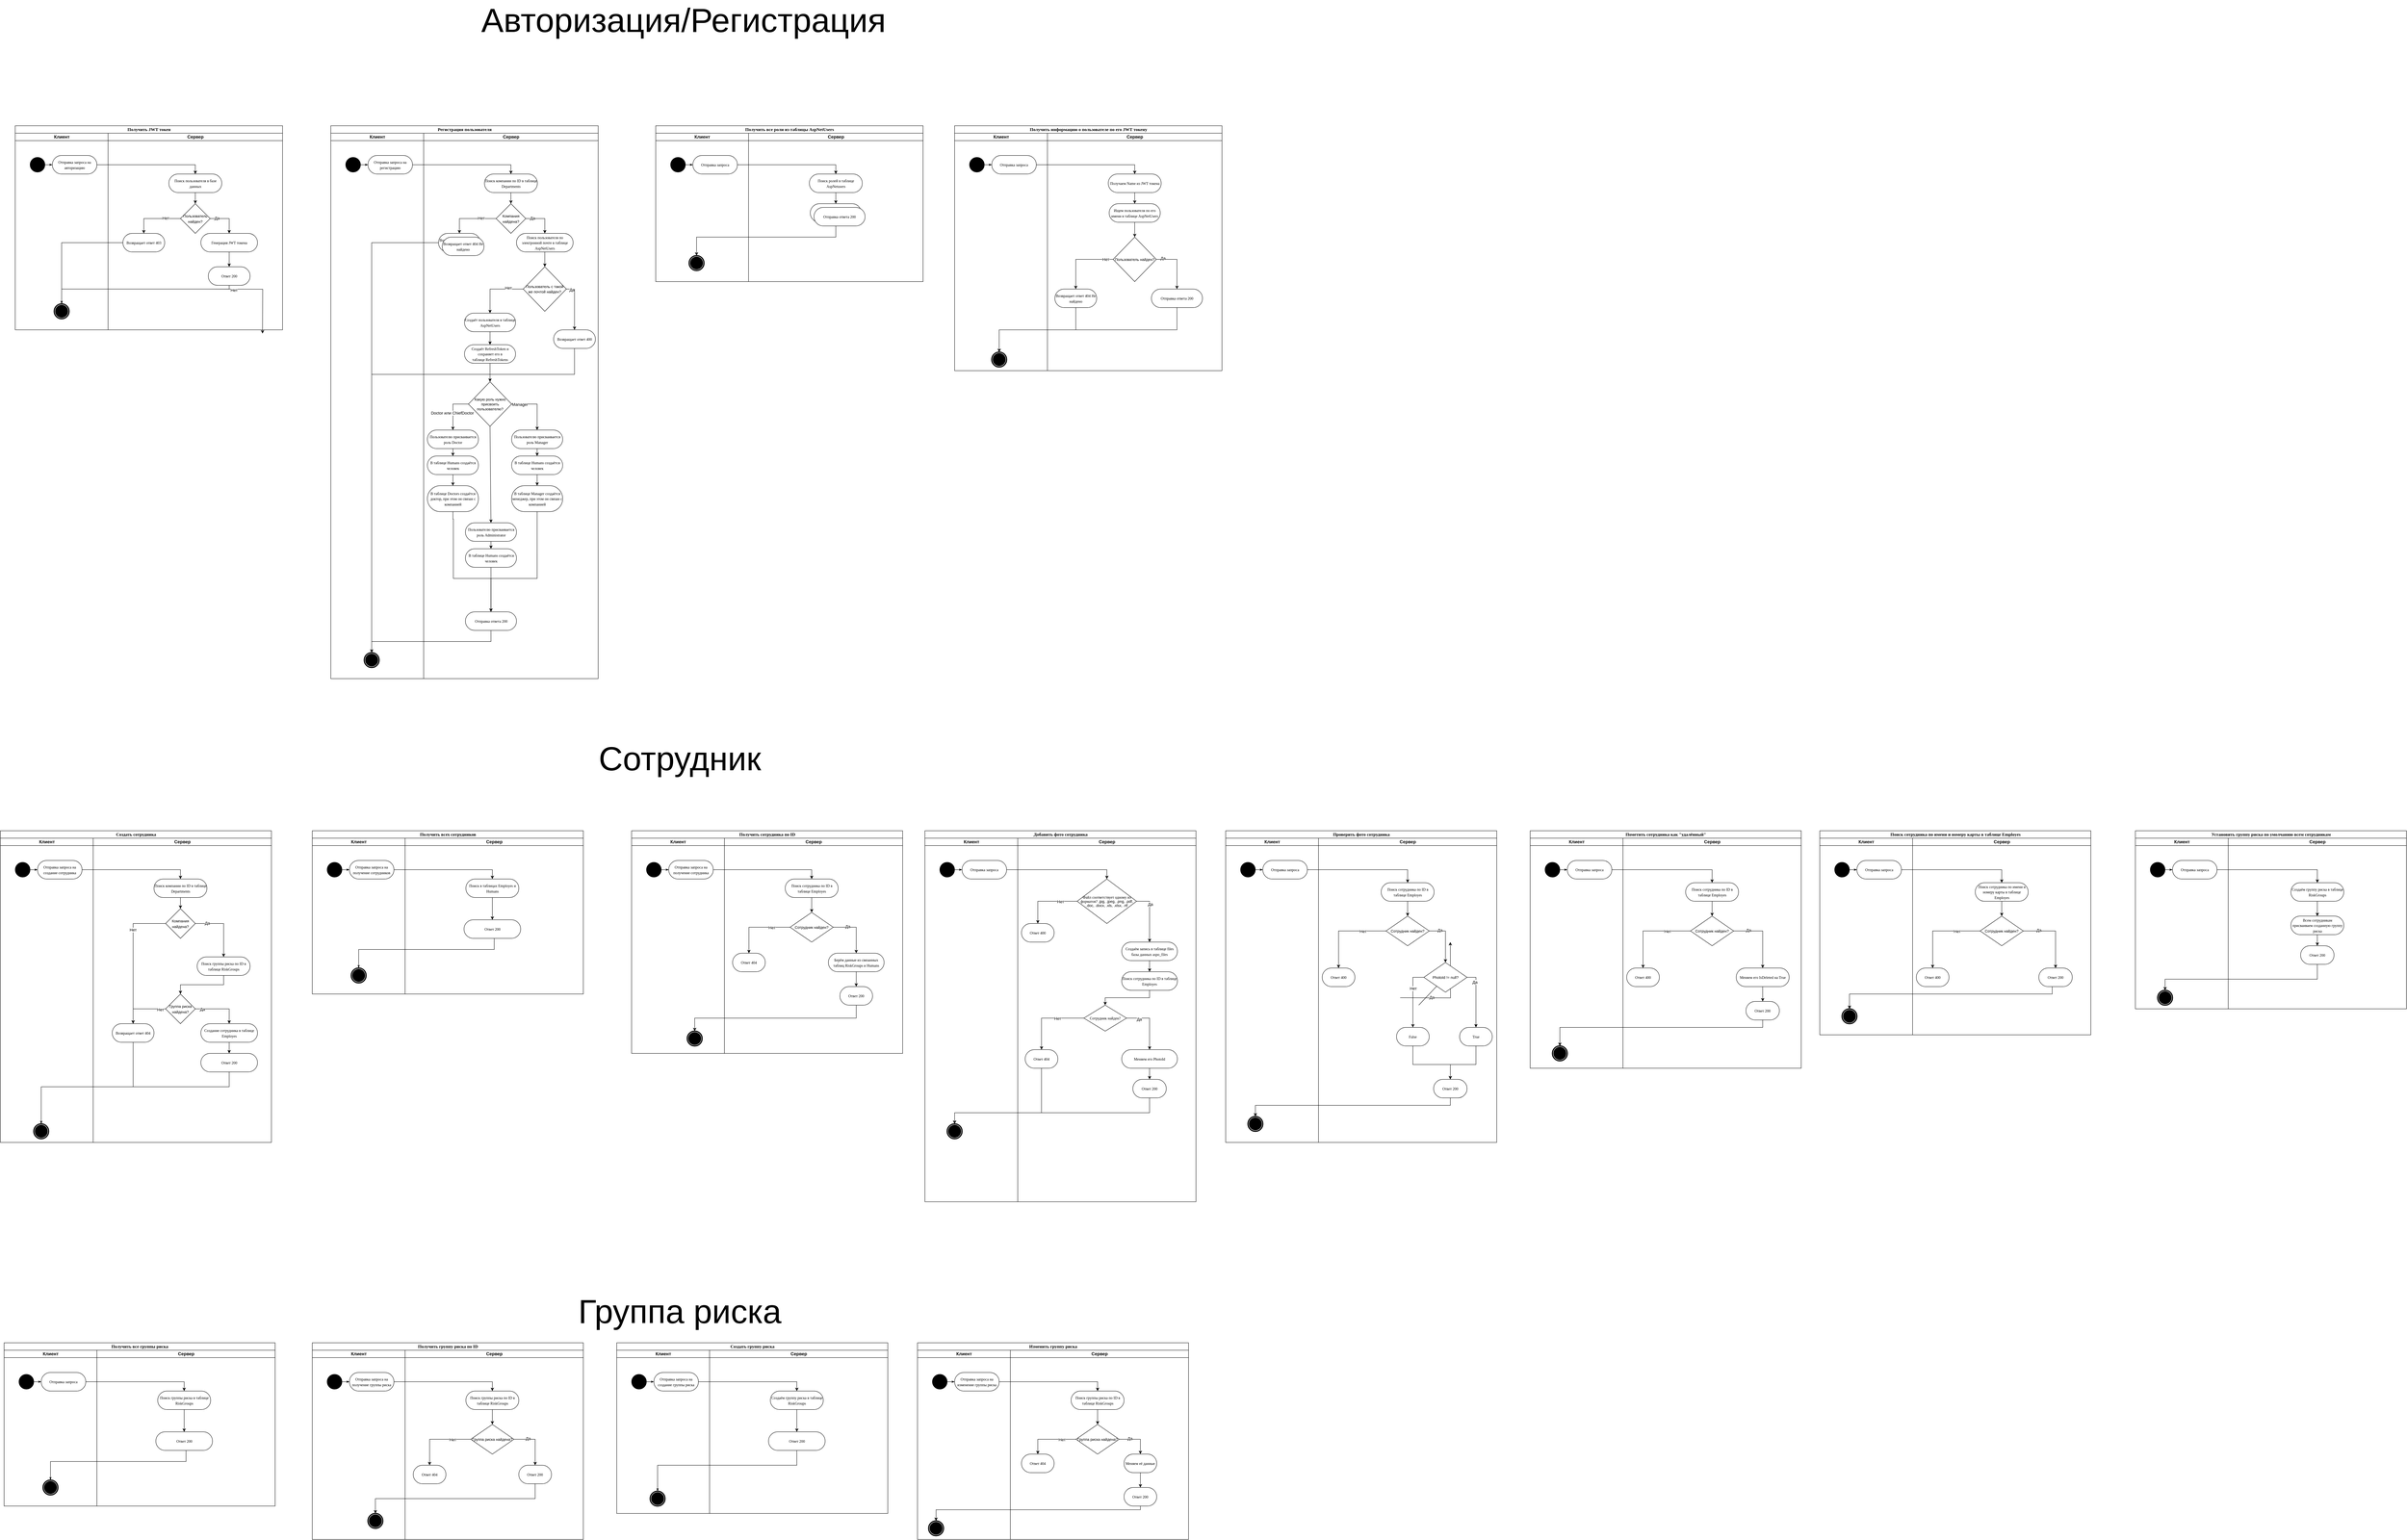 <mxfile version="23.1.1" type="github">
  <diagram name="Page-1" id="0783ab3e-0a74-02c8-0abd-f7b4e66b4bec">
    <mxGraphModel dx="1839" dy="1646" grid="1" gridSize="10" guides="1" tooltips="1" connect="1" arrows="1" fold="1" page="1" pageScale="1" pageWidth="850" pageHeight="1100" background="none" math="0" shadow="0">
      <root>
        <mxCell id="0" />
        <mxCell id="1" parent="0" />
        <mxCell id="1c1d494c118603dd-1" value="Регистрация пользователя" style="swimlane;html=1;childLayout=stackLayout;startSize=20;rounded=0;shadow=0;comic=0;labelBackgroundColor=none;strokeWidth=1;fontFamily=Verdana;fontSize=12;align=center;" parent="1" vertex="1">
          <mxGeometry x="40" y="20" width="720" height="1490" as="geometry" />
        </mxCell>
        <mxCell id="1c1d494c118603dd-2" value="Клиент" style="swimlane;html=1;startSize=20;" parent="1c1d494c118603dd-1" vertex="1">
          <mxGeometry y="20" width="250" height="1470" as="geometry" />
        </mxCell>
        <mxCell id="60571a20871a0731-4" value="" style="ellipse;whiteSpace=wrap;html=1;rounded=0;shadow=0;comic=0;labelBackgroundColor=none;strokeWidth=1;fillColor=#000000;fontFamily=Verdana;fontSize=12;align=center;" parent="1c1d494c118603dd-2" vertex="1">
          <mxGeometry x="40" y="65" width="40" height="40" as="geometry" />
        </mxCell>
        <mxCell id="yV7aqRX8QzyMvrt_NgPq-1" value="&lt;font style=&quot;font-size: 10px;&quot;&gt;Отправка запроса на регистрацию&lt;/font&gt;" style="rounded=1;whiteSpace=wrap;html=1;shadow=0;comic=0;labelBackgroundColor=none;strokeWidth=1;fontFamily=Verdana;fontSize=12;align=center;arcSize=50;" vertex="1" parent="1c1d494c118603dd-2">
          <mxGeometry x="100" y="60" width="120" height="50" as="geometry" />
        </mxCell>
        <mxCell id="1c1d494c118603dd-27" style="edgeStyle=orthogonalEdgeStyle;rounded=0;html=1;labelBackgroundColor=none;startArrow=none;startFill=0;startSize=5;endArrow=classicThin;endFill=1;endSize=5;jettySize=auto;orthogonalLoop=1;strokeWidth=1;fontFamily=Verdana;fontSize=12;entryX=0;entryY=0.5;entryDx=0;entryDy=0;" parent="1c1d494c118603dd-2" source="60571a20871a0731-4" target="yV7aqRX8QzyMvrt_NgPq-1" edge="1">
          <mxGeometry relative="1" as="geometry" />
        </mxCell>
        <mxCell id="yV7aqRX8QzyMvrt_NgPq-34" value="" style="shape=mxgraph.bpmn.shape;html=1;verticalLabelPosition=bottom;labelBackgroundColor=#ffffff;verticalAlign=top;perimeter=ellipsePerimeter;outline=end;symbol=terminate;rounded=0;shadow=0;comic=0;strokeWidth=1;fontFamily=Verdana;fontSize=12;align=center;" vertex="1" parent="1c1d494c118603dd-2">
          <mxGeometry x="90" y="1400" width="40" height="40" as="geometry" />
        </mxCell>
        <mxCell id="yV7aqRX8QzyMvrt_NgPq-2" value="" style="endArrow=classic;html=1;rounded=0;exitX=1;exitY=0.5;exitDx=0;exitDy=0;entryX=0.5;entryY=0;entryDx=0;entryDy=0;edgeStyle=orthogonalEdgeStyle;" edge="1" parent="1c1d494c118603dd-1" source="yV7aqRX8QzyMvrt_NgPq-1" target="60571a20871a0731-8">
          <mxGeometry width="50" height="50" relative="1" as="geometry">
            <mxPoint x="300" y="-30" as="sourcePoint" />
            <mxPoint x="350" y="-80" as="targetPoint" />
          </mxGeometry>
        </mxCell>
        <mxCell id="1c1d494c118603dd-39" style="edgeStyle=orthogonalEdgeStyle;rounded=0;html=1;labelBackgroundColor=none;startArrow=none;startFill=0;startSize=5;endArrow=classicThin;endFill=1;endSize=5;jettySize=auto;orthogonalLoop=1;strokeWidth=1;fontFamily=Verdana;fontSize=12;exitX=0;exitY=0.5;exitDx=0;exitDy=0;entryX=0.5;entryY=0;entryDx=0;entryDy=0;" parent="1c1d494c118603dd-1" source="yV7aqRX8QzyMvrt_NgPq-4" target="yV7aqRX8QzyMvrt_NgPq-34" edge="1">
          <mxGeometry relative="1" as="geometry">
            <mxPoint x="363.55" y="440" as="sourcePoint" />
            <mxPoint x="363.85" y="470" as="targetPoint" />
          </mxGeometry>
        </mxCell>
        <mxCell id="yV7aqRX8QzyMvrt_NgPq-20" style="edgeStyle=orthogonalEdgeStyle;rounded=0;html=1;labelBackgroundColor=none;startArrow=none;startFill=0;startSize=5;endArrow=classicThin;endFill=1;endSize=5;jettySize=auto;orthogonalLoop=1;strokeWidth=1;fontFamily=Verdana;fontSize=12;exitX=0.5;exitY=1;exitDx=0;exitDy=0;jumpStyle=arc;entryX=0.5;entryY=0;entryDx=0;entryDy=0;" edge="1" parent="1c1d494c118603dd-1" source="yV7aqRX8QzyMvrt_NgPq-42" target="yV7aqRX8QzyMvrt_NgPq-34">
          <mxGeometry relative="1" as="geometry">
            <mxPoint x="110" y="670" as="targetPoint" />
            <Array as="points">
              <mxPoint x="656" y="670" />
              <mxPoint x="110" y="670" />
            </Array>
          </mxGeometry>
        </mxCell>
        <mxCell id="1c1d494c118603dd-3" value="Сервер" style="swimlane;html=1;startSize=20;" parent="1c1d494c118603dd-1" vertex="1">
          <mxGeometry x="250" y="20" width="470" height="1470" as="geometry" />
        </mxCell>
        <mxCell id="60571a20871a0731-8" value="&lt;font style=&quot;font-size: 10px;&quot;&gt;Поиск компании по ID в таблице Departments&lt;/font&gt;" style="rounded=1;whiteSpace=wrap;html=1;shadow=0;comic=0;labelBackgroundColor=none;strokeWidth=1;fontFamily=Verdana;fontSize=12;align=center;arcSize=50;" parent="1c1d494c118603dd-3" vertex="1">
          <mxGeometry x="163.75" y="110" width="142.5" height="50" as="geometry" />
        </mxCell>
        <mxCell id="yV7aqRX8QzyMvrt_NgPq-37" style="edgeStyle=orthogonalEdgeStyle;rounded=0;orthogonalLoop=1;jettySize=auto;html=1;exitX=1;exitY=0.5;exitDx=0;exitDy=0;entryX=0.5;entryY=0;entryDx=0;entryDy=0;" edge="1" parent="1c1d494c118603dd-3" source="yV7aqRX8QzyMvrt_NgPq-3" target="yV7aqRX8QzyMvrt_NgPq-35">
          <mxGeometry relative="1" as="geometry" />
        </mxCell>
        <mxCell id="yV7aqRX8QzyMvrt_NgPq-38" value="Да" style="edgeLabel;html=1;align=center;verticalAlign=middle;resizable=0;points=[];" vertex="1" connectable="0" parent="yV7aqRX8QzyMvrt_NgPq-37">
          <mxGeometry x="-0.615" y="1" relative="1" as="geometry">
            <mxPoint as="offset" />
          </mxGeometry>
        </mxCell>
        <mxCell id="yV7aqRX8QzyMvrt_NgPq-3" value="&lt;font style=&quot;font-size: 10px;&quot;&gt;Компания найдена?&lt;/font&gt;" style="rhombus;whiteSpace=wrap;html=1;" vertex="1" parent="1c1d494c118603dd-3">
          <mxGeometry x="195" y="190" width="80" height="80" as="geometry" />
        </mxCell>
        <mxCell id="yV7aqRX8QzyMvrt_NgPq-4" value="&lt;font style=&quot;font-size: 10px;&quot;&gt;Возвращает ответ 404 Не найдено&lt;/font&gt;" style="rounded=1;whiteSpace=wrap;html=1;shadow=0;comic=0;labelBackgroundColor=none;strokeWidth=1;fontFamily=Verdana;fontSize=12;align=center;arcSize=50;" vertex="1" parent="1c1d494c118603dd-3">
          <mxGeometry x="40" y="270" width="112.5" height="50" as="geometry" />
        </mxCell>
        <mxCell id="yV7aqRX8QzyMvrt_NgPq-6" value="" style="endArrow=classic;html=1;rounded=0;exitX=0.5;exitY=1;exitDx=0;exitDy=0;entryX=0.5;entryY=0;entryDx=0;entryDy=0;" edge="1" parent="1c1d494c118603dd-3" source="60571a20871a0731-8" target="yV7aqRX8QzyMvrt_NgPq-3">
          <mxGeometry width="50" height="50" relative="1" as="geometry">
            <mxPoint x="330" y="230" as="sourcePoint" />
            <mxPoint x="380" y="180" as="targetPoint" />
          </mxGeometry>
        </mxCell>
        <mxCell id="yV7aqRX8QzyMvrt_NgPq-7" value="" style="endArrow=classic;html=1;rounded=0;exitX=0;exitY=0.5;exitDx=0;exitDy=0;entryX=0.5;entryY=0;entryDx=0;entryDy=0;edgeStyle=orthogonalEdgeStyle;" edge="1" parent="1c1d494c118603dd-3" source="yV7aqRX8QzyMvrt_NgPq-3" target="yV7aqRX8QzyMvrt_NgPq-4">
          <mxGeometry width="50" height="50" relative="1" as="geometry">
            <mxPoint x="110" y="290" as="sourcePoint" />
            <mxPoint x="160" y="240" as="targetPoint" />
          </mxGeometry>
        </mxCell>
        <mxCell id="yV7aqRX8QzyMvrt_NgPq-36" value="Нет" style="edgeLabel;html=1;align=center;verticalAlign=middle;resizable=0;points=[];" vertex="1" connectable="0" parent="yV7aqRX8QzyMvrt_NgPq-7">
          <mxGeometry x="-0.417" y="-1" relative="1" as="geometry">
            <mxPoint as="offset" />
          </mxGeometry>
        </mxCell>
        <mxCell id="yV7aqRX8QzyMvrt_NgPq-35" value="&lt;font style=&quot;font-size: 10px;&quot;&gt;Поиск пользователя по электронной почте в таблице AspNetUsers&lt;/font&gt;" style="rounded=1;whiteSpace=wrap;html=1;shadow=0;comic=0;labelBackgroundColor=none;strokeWidth=1;fontFamily=Verdana;fontSize=12;align=center;arcSize=50;" vertex="1" parent="1c1d494c118603dd-3">
          <mxGeometry x="250" y="270" width="152.5" height="50" as="geometry" />
        </mxCell>
        <mxCell id="yV7aqRX8QzyMvrt_NgPq-40" value="&lt;p style=&quot;line-height: 110%;&quot;&gt;&lt;font style=&quot;font-size: 10px;&quot;&gt;Пользователь с такой же почтой найден?&lt;/font&gt;&lt;/p&gt;" style="rhombus;whiteSpace=wrap;html=1;align=center;" vertex="1" parent="1c1d494c118603dd-3">
          <mxGeometry x="268.13" y="360" width="116.25" height="120" as="geometry" />
        </mxCell>
        <mxCell id="yV7aqRX8QzyMvrt_NgPq-41" value="" style="endArrow=classic;html=1;rounded=0;exitX=0.5;exitY=1;exitDx=0;exitDy=0;entryX=0.5;entryY=0;entryDx=0;entryDy=0;" edge="1" parent="1c1d494c118603dd-3" source="yV7aqRX8QzyMvrt_NgPq-35" target="yV7aqRX8QzyMvrt_NgPq-40">
          <mxGeometry width="50" height="50" relative="1" as="geometry">
            <mxPoint x="190" y="440" as="sourcePoint" />
            <mxPoint x="240" y="390" as="targetPoint" />
          </mxGeometry>
        </mxCell>
        <mxCell id="yV7aqRX8QzyMvrt_NgPq-42" value="&lt;font style=&quot;font-size: 10px;&quot;&gt;Возвращает ответ 400&lt;/font&gt;" style="rounded=1;whiteSpace=wrap;html=1;shadow=0;comic=0;labelBackgroundColor=none;strokeWidth=1;fontFamily=Verdana;fontSize=12;align=center;arcSize=50;" vertex="1" parent="1c1d494c118603dd-3">
          <mxGeometry x="350" y="530" width="112.5" height="50" as="geometry" />
        </mxCell>
        <mxCell id="yV7aqRX8QzyMvrt_NgPq-43" value="" style="endArrow=classic;html=1;rounded=0;exitX=1;exitY=0.5;exitDx=0;exitDy=0;entryX=0.5;entryY=0;entryDx=0;entryDy=0;edgeStyle=orthogonalEdgeStyle;" edge="1" parent="1c1d494c118603dd-3" source="yV7aqRX8QzyMvrt_NgPq-40" target="yV7aqRX8QzyMvrt_NgPq-42">
          <mxGeometry width="50" height="50" relative="1" as="geometry">
            <mxPoint x="180" y="590" as="sourcePoint" />
            <mxPoint x="230" y="540" as="targetPoint" />
          </mxGeometry>
        </mxCell>
        <mxCell id="yV7aqRX8QzyMvrt_NgPq-47" value="Да" style="edgeLabel;html=1;align=center;verticalAlign=middle;resizable=0;points=[];" vertex="1" connectable="0" parent="yV7aqRX8QzyMvrt_NgPq-43">
          <mxGeometry x="-0.779" y="-2" relative="1" as="geometry">
            <mxPoint as="offset" />
          </mxGeometry>
        </mxCell>
        <mxCell id="yV7aqRX8QzyMvrt_NgPq-44" value="&lt;font style=&quot;font-size: 10px;&quot;&gt;Создаёт пользователя в таблице AspNetUsers&lt;/font&gt;" style="rounded=1;whiteSpace=wrap;html=1;shadow=0;comic=0;labelBackgroundColor=none;strokeWidth=1;fontFamily=Verdana;fontSize=12;align=center;arcSize=50;" vertex="1" parent="1c1d494c118603dd-3">
          <mxGeometry x="110" y="485" width="137.5" height="50" as="geometry" />
        </mxCell>
        <mxCell id="yV7aqRX8QzyMvrt_NgPq-45" value="" style="endArrow=classic;html=1;rounded=0;exitX=0;exitY=0.5;exitDx=0;exitDy=0;entryX=0.5;entryY=0;entryDx=0;entryDy=0;edgeStyle=orthogonalEdgeStyle;" edge="1" parent="1c1d494c118603dd-3" source="yV7aqRX8QzyMvrt_NgPq-40" target="yV7aqRX8QzyMvrt_NgPq-44">
          <mxGeometry width="50" height="50" relative="1" as="geometry">
            <mxPoint x="394" y="430" as="sourcePoint" />
            <mxPoint x="416" y="540" as="targetPoint" />
          </mxGeometry>
        </mxCell>
        <mxCell id="yV7aqRX8QzyMvrt_NgPq-46" value="Нет" style="edgeLabel;html=1;align=center;verticalAlign=middle;resizable=0;points=[];" vertex="1" connectable="0" parent="yV7aqRX8QzyMvrt_NgPq-45">
          <mxGeometry x="-0.475" y="-3" relative="1" as="geometry">
            <mxPoint as="offset" />
          </mxGeometry>
        </mxCell>
        <mxCell id="yV7aqRX8QzyMvrt_NgPq-66" value="&lt;font style=&quot;font-size: 10px;&quot;&gt;&lt;font style=&quot;font-size: 10px;&quot;&gt;Создаёт RefreshToken и сохраняет его в таблице&amp;nbsp;&lt;/font&gt;RefreshTokens&lt;/font&gt;" style="rounded=1;whiteSpace=wrap;html=1;shadow=0;comic=0;labelBackgroundColor=none;strokeWidth=1;fontFamily=Verdana;fontSize=12;align=center;arcSize=50;" vertex="1" parent="1c1d494c118603dd-3">
          <mxGeometry x="110" y="570" width="137.5" height="50" as="geometry" />
        </mxCell>
        <mxCell id="yV7aqRX8QzyMvrt_NgPq-67" value="" style="endArrow=classic;html=1;rounded=0;exitX=0.5;exitY=1;exitDx=0;exitDy=0;entryX=0.5;entryY=0;entryDx=0;entryDy=0;" edge="1" parent="1c1d494c118603dd-3" source="yV7aqRX8QzyMvrt_NgPq-44" target="yV7aqRX8QzyMvrt_NgPq-66">
          <mxGeometry width="50" height="50" relative="1" as="geometry">
            <mxPoint x="100" y="720" as="sourcePoint" />
            <mxPoint x="150" y="670" as="targetPoint" />
          </mxGeometry>
        </mxCell>
        <mxCell id="yV7aqRX8QzyMvrt_NgPq-68" value="&lt;p style=&quot;line-height: 110%;&quot;&gt;&lt;font style=&quot;font-size: 10px;&quot;&gt;Какую роль нужно присвоить пользователю?&lt;/font&gt;&lt;/p&gt;" style="rhombus;whiteSpace=wrap;html=1;align=center;" vertex="1" parent="1c1d494c118603dd-3">
          <mxGeometry x="120.62" y="670" width="116.25" height="120" as="geometry" />
        </mxCell>
        <mxCell id="yV7aqRX8QzyMvrt_NgPq-69" value="" style="endArrow=classic;html=1;rounded=0;exitX=0.5;exitY=1;exitDx=0;exitDy=0;entryX=0.5;entryY=0;entryDx=0;entryDy=0;" edge="1" parent="1c1d494c118603dd-3" source="yV7aqRX8QzyMvrt_NgPq-66" target="yV7aqRX8QzyMvrt_NgPq-68">
          <mxGeometry width="50" height="50" relative="1" as="geometry">
            <mxPoint x="100" y="720" as="sourcePoint" />
            <mxPoint x="150" y="670" as="targetPoint" />
          </mxGeometry>
        </mxCell>
        <mxCell id="yV7aqRX8QzyMvrt_NgPq-70" value="&lt;span style=&quot;font-size: 10px;&quot;&gt;Пользователю присваивается роль Manager&lt;/span&gt;" style="rounded=1;whiteSpace=wrap;html=1;shadow=0;comic=0;labelBackgroundColor=none;strokeWidth=1;fontFamily=Verdana;fontSize=12;align=center;arcSize=50;" vertex="1" parent="1c1d494c118603dd-3">
          <mxGeometry x="236.87" y="800" width="137.5" height="50" as="geometry" />
        </mxCell>
        <mxCell id="yV7aqRX8QzyMvrt_NgPq-71" value="" style="endArrow=classic;html=1;rounded=0;exitX=1;exitY=0.5;exitDx=0;exitDy=0;entryX=0.5;entryY=0;entryDx=0;entryDy=0;edgeStyle=orthogonalEdgeStyle;" edge="1" parent="1c1d494c118603dd-3" source="yV7aqRX8QzyMvrt_NgPq-68" target="yV7aqRX8QzyMvrt_NgPq-70">
          <mxGeometry width="50" height="50" relative="1" as="geometry">
            <mxPoint x="189" y="630" as="sourcePoint" />
            <mxPoint x="189" y="680" as="targetPoint" />
          </mxGeometry>
        </mxCell>
        <mxCell id="yV7aqRX8QzyMvrt_NgPq-72" value="Manager" style="edgeLabel;html=1;align=center;verticalAlign=middle;resizable=0;points=[];" vertex="1" connectable="0" parent="yV7aqRX8QzyMvrt_NgPq-71">
          <mxGeometry x="-0.69" y="-1" relative="1" as="geometry">
            <mxPoint as="offset" />
          </mxGeometry>
        </mxCell>
        <mxCell id="yV7aqRX8QzyMvrt_NgPq-74" value="&lt;span style=&quot;font-size: 10px;&quot;&gt;В таблице Humans создаётся человек&lt;/span&gt;" style="rounded=1;whiteSpace=wrap;html=1;shadow=0;comic=0;labelBackgroundColor=none;strokeWidth=1;fontFamily=Verdana;fontSize=12;align=center;arcSize=50;" vertex="1" parent="1c1d494c118603dd-3">
          <mxGeometry x="236.87" y="870" width="137.5" height="50" as="geometry" />
        </mxCell>
        <mxCell id="yV7aqRX8QzyMvrt_NgPq-75" value="&lt;span style=&quot;font-size: 10px;&quot;&gt;В таблице Manager создаётся менеджер, при этом он связан с компанией&lt;/span&gt;" style="rounded=1;whiteSpace=wrap;html=1;shadow=0;comic=0;labelBackgroundColor=none;strokeWidth=1;fontFamily=Verdana;fontSize=12;align=center;arcSize=50;" vertex="1" parent="1c1d494c118603dd-3">
          <mxGeometry x="236.87" y="950" width="137.5" height="70" as="geometry" />
        </mxCell>
        <mxCell id="yV7aqRX8QzyMvrt_NgPq-76" value="" style="endArrow=classic;html=1;rounded=0;exitX=0.5;exitY=1;exitDx=0;exitDy=0;entryX=0.5;entryY=0;entryDx=0;entryDy=0;edgeStyle=orthogonalEdgeStyle;" edge="1" parent="1c1d494c118603dd-3" source="yV7aqRX8QzyMvrt_NgPq-70" target="yV7aqRX8QzyMvrt_NgPq-74">
          <mxGeometry width="50" height="50" relative="1" as="geometry">
            <mxPoint x="247" y="740" as="sourcePoint" />
            <mxPoint x="316" y="800" as="targetPoint" />
          </mxGeometry>
        </mxCell>
        <mxCell id="yV7aqRX8QzyMvrt_NgPq-81" value="" style="endArrow=classic;html=1;rounded=0;exitX=0.5;exitY=1;exitDx=0;exitDy=0;entryX=0.5;entryY=0;entryDx=0;entryDy=0;edgeStyle=orthogonalEdgeStyle;" edge="1" parent="1c1d494c118603dd-3" source="yV7aqRX8QzyMvrt_NgPq-74" target="yV7aqRX8QzyMvrt_NgPq-75">
          <mxGeometry width="50" height="50" relative="1" as="geometry">
            <mxPoint x="316" y="850" as="sourcePoint" />
            <mxPoint x="316" y="900" as="targetPoint" />
          </mxGeometry>
        </mxCell>
        <mxCell id="yV7aqRX8QzyMvrt_NgPq-83" value="&lt;span style=&quot;font-size: 10px;&quot;&gt;Пользователю присваивается роль Doctor&lt;/span&gt;" style="rounded=1;whiteSpace=wrap;html=1;shadow=0;comic=0;labelBackgroundColor=none;strokeWidth=1;fontFamily=Verdana;fontSize=12;align=center;arcSize=50;" vertex="1" parent="1c1d494c118603dd-3">
          <mxGeometry x="10" y="800" width="137.5" height="50" as="geometry" />
        </mxCell>
        <mxCell id="yV7aqRX8QzyMvrt_NgPq-84" value="&lt;span style=&quot;font-size: 10px;&quot;&gt;В таблице Humans создаётся человек&lt;/span&gt;" style="rounded=1;whiteSpace=wrap;html=1;shadow=0;comic=0;labelBackgroundColor=none;strokeWidth=1;fontFamily=Verdana;fontSize=12;align=center;arcSize=50;" vertex="1" parent="1c1d494c118603dd-3">
          <mxGeometry x="10" y="870" width="137.5" height="50" as="geometry" />
        </mxCell>
        <mxCell id="yV7aqRX8QzyMvrt_NgPq-85" value="&lt;span style=&quot;font-size: 10px;&quot;&gt;В таблице Doctors создаётся доктор, при этом он связан с компанией&lt;/span&gt;" style="rounded=1;whiteSpace=wrap;html=1;shadow=0;comic=0;labelBackgroundColor=none;strokeWidth=1;fontFamily=Verdana;fontSize=12;align=center;arcSize=50;" vertex="1" parent="1c1d494c118603dd-3">
          <mxGeometry x="10" y="950" width="137.5" height="70" as="geometry" />
        </mxCell>
        <mxCell id="yV7aqRX8QzyMvrt_NgPq-86" value="" style="endArrow=classic;html=1;rounded=0;exitX=0;exitY=0.5;exitDx=0;exitDy=0;entryX=0.5;entryY=0;entryDx=0;entryDy=0;edgeStyle=orthogonalEdgeStyle;" edge="1" parent="1c1d494c118603dd-3" source="yV7aqRX8QzyMvrt_NgPq-68" target="yV7aqRX8QzyMvrt_NgPq-83">
          <mxGeometry width="50" height="50" relative="1" as="geometry">
            <mxPoint x="60" y="740" as="sourcePoint" />
            <mxPoint x="110" y="690" as="targetPoint" />
          </mxGeometry>
        </mxCell>
        <mxCell id="yV7aqRX8QzyMvrt_NgPq-87" value="Doctor или ChiefDoctor" style="edgeLabel;html=1;align=center;verticalAlign=middle;resizable=0;points=[];" vertex="1" connectable="0" parent="yV7aqRX8QzyMvrt_NgPq-86">
          <mxGeometry x="0.177" y="-2" relative="1" as="geometry">
            <mxPoint as="offset" />
          </mxGeometry>
        </mxCell>
        <mxCell id="yV7aqRX8QzyMvrt_NgPq-88" value="" style="endArrow=classic;html=1;rounded=0;exitX=0.5;exitY=1;exitDx=0;exitDy=0;entryX=0.5;entryY=0;entryDx=0;entryDy=0;" edge="1" parent="1c1d494c118603dd-3" source="yV7aqRX8QzyMvrt_NgPq-83" target="yV7aqRX8QzyMvrt_NgPq-84">
          <mxGeometry width="50" height="50" relative="1" as="geometry">
            <mxPoint x="170" y="890" as="sourcePoint" />
            <mxPoint x="220" y="840" as="targetPoint" />
          </mxGeometry>
        </mxCell>
        <mxCell id="yV7aqRX8QzyMvrt_NgPq-89" value="" style="endArrow=classic;html=1;rounded=0;exitX=0.5;exitY=1;exitDx=0;exitDy=0;entryX=0.5;entryY=0;entryDx=0;entryDy=0;" edge="1" parent="1c1d494c118603dd-3" source="yV7aqRX8QzyMvrt_NgPq-84" target="yV7aqRX8QzyMvrt_NgPq-85">
          <mxGeometry width="50" height="50" relative="1" as="geometry">
            <mxPoint x="89" y="860" as="sourcePoint" />
            <mxPoint x="89" y="880" as="targetPoint" />
          </mxGeometry>
        </mxCell>
        <mxCell id="yV7aqRX8QzyMvrt_NgPq-90" value="&lt;span style=&quot;font-size: 10px;&quot;&gt;Пользователю присваивается роль Administrator&lt;/span&gt;" style="rounded=1;whiteSpace=wrap;html=1;shadow=0;comic=0;labelBackgroundColor=none;strokeWidth=1;fontFamily=Verdana;fontSize=12;align=center;arcSize=50;" vertex="1" parent="1c1d494c118603dd-3">
          <mxGeometry x="112.5" y="1050" width="137.5" height="50" as="geometry" />
        </mxCell>
        <mxCell id="yV7aqRX8QzyMvrt_NgPq-91" value="&lt;span style=&quot;font-size: 10px;&quot;&gt;В таблице Humans создаётся человек&lt;/span&gt;" style="rounded=1;whiteSpace=wrap;html=1;shadow=0;comic=0;labelBackgroundColor=none;strokeWidth=1;fontFamily=Verdana;fontSize=12;align=center;arcSize=50;" vertex="1" parent="1c1d494c118603dd-3">
          <mxGeometry x="112.5" y="1120" width="137.5" height="50" as="geometry" />
        </mxCell>
        <mxCell id="yV7aqRX8QzyMvrt_NgPq-93" value="" style="endArrow=classic;html=1;rounded=0;exitX=0.5;exitY=1;exitDx=0;exitDy=0;entryX=0.5;entryY=0;entryDx=0;entryDy=0;" edge="1" parent="1c1d494c118603dd-3" source="yV7aqRX8QzyMvrt_NgPq-68" target="yV7aqRX8QzyMvrt_NgPq-90">
          <mxGeometry width="50" height="50" relative="1" as="geometry">
            <mxPoint x="190" y="950" as="sourcePoint" />
            <mxPoint x="240" y="900" as="targetPoint" />
          </mxGeometry>
        </mxCell>
        <mxCell id="yV7aqRX8QzyMvrt_NgPq-94" value="" style="endArrow=classic;html=1;rounded=0;exitX=0.5;exitY=1;exitDx=0;exitDy=0;entryX=0.5;entryY=0;entryDx=0;entryDy=0;" edge="1" parent="1c1d494c118603dd-3" source="yV7aqRX8QzyMvrt_NgPq-90" target="yV7aqRX8QzyMvrt_NgPq-91">
          <mxGeometry width="50" height="50" relative="1" as="geometry">
            <mxPoint x="320" y="1160" as="sourcePoint" />
            <mxPoint x="370" y="1110" as="targetPoint" />
          </mxGeometry>
        </mxCell>
        <mxCell id="yV7aqRX8QzyMvrt_NgPq-151" value="&lt;span style=&quot;font-size: 10px;&quot;&gt;Отправка ответа 200&lt;/span&gt;" style="rounded=1;whiteSpace=wrap;html=1;shadow=0;comic=0;labelBackgroundColor=none;strokeWidth=1;fontFamily=Verdana;fontSize=12;align=center;arcSize=50;" vertex="1" parent="1c1d494c118603dd-3">
          <mxGeometry x="112.5" y="1290" width="137.5" height="50" as="geometry" />
        </mxCell>
        <mxCell id="yV7aqRX8QzyMvrt_NgPq-97" value="" style="endArrow=classic;html=1;rounded=0;exitX=0.5;exitY=1;exitDx=0;exitDy=0;entryX=0.5;entryY=0;entryDx=0;entryDy=0;edgeStyle=orthogonalEdgeStyle;" edge="1" parent="1c1d494c118603dd-3" source="yV7aqRX8QzyMvrt_NgPq-75" target="yV7aqRX8QzyMvrt_NgPq-151">
          <mxGeometry width="50" height="50" relative="1" as="geometry">
            <mxPoint x="191" y="1180" as="sourcePoint" />
            <mxPoint x="-130" y="1320" as="targetPoint" />
            <Array as="points">
              <mxPoint x="306" y="1200" />
              <mxPoint x="181" y="1200" />
            </Array>
          </mxGeometry>
        </mxCell>
        <mxCell id="yV7aqRX8QzyMvrt_NgPq-96" value="" style="endArrow=classic;html=1;rounded=0;exitX=0.5;exitY=1;exitDx=0;exitDy=0;entryX=0.5;entryY=0;entryDx=0;entryDy=0;edgeStyle=orthogonalEdgeStyle;" edge="1" parent="1c1d494c118603dd-3" source="yV7aqRX8QzyMvrt_NgPq-91" target="yV7aqRX8QzyMvrt_NgPq-151">
          <mxGeometry width="50" height="50" relative="1" as="geometry">
            <mxPoint x="89" y="1030" as="sourcePoint" />
            <mxPoint x="-130" y="1320" as="targetPoint" />
            <Array as="points">
              <mxPoint x="181" y="1200" />
              <mxPoint x="181" y="1250" />
            </Array>
          </mxGeometry>
        </mxCell>
        <mxCell id="yV7aqRX8QzyMvrt_NgPq-95" value="" style="endArrow=classic;html=1;rounded=0;exitX=0.5;exitY=1;exitDx=0;exitDy=0;entryX=0.5;entryY=0;entryDx=0;entryDy=0;edgeStyle=orthogonalEdgeStyle;" edge="1" parent="1c1d494c118603dd-3" source="yV7aqRX8QzyMvrt_NgPq-85" target="yV7aqRX8QzyMvrt_NgPq-151">
          <mxGeometry width="50" height="50" relative="1" as="geometry">
            <mxPoint x="150" y="1350" as="sourcePoint" />
            <mxPoint x="200" y="1300" as="targetPoint" />
            <Array as="points">
              <mxPoint x="79" y="1040" />
              <mxPoint x="80" y="1040" />
              <mxPoint x="80" y="1200" />
              <mxPoint x="181" y="1200" />
            </Array>
          </mxGeometry>
        </mxCell>
        <mxCell id="yV7aqRX8QzyMvrt_NgPq-152" value="" style="endArrow=classic;html=1;rounded=0;exitX=0.5;exitY=1;exitDx=0;exitDy=0;edgeStyle=orthogonalEdgeStyle;entryX=0.5;entryY=0;entryDx=0;entryDy=0;" edge="1" parent="1c1d494c118603dd-1" source="yV7aqRX8QzyMvrt_NgPq-151" target="yV7aqRX8QzyMvrt_NgPq-34">
          <mxGeometry width="50" height="50" relative="1" as="geometry">
            <mxPoint x="350" y="1460" as="sourcePoint" />
            <mxPoint x="111" y="1410" as="targetPoint" />
          </mxGeometry>
        </mxCell>
        <mxCell id="yV7aqRX8QzyMvrt_NgPq-98" value="Получить JWT токен" style="swimlane;html=1;childLayout=stackLayout;startSize=20;rounded=0;shadow=0;comic=0;labelBackgroundColor=none;strokeWidth=1;fontFamily=Verdana;fontSize=12;align=center;" vertex="1" parent="1">
          <mxGeometry x="-810" y="20" width="720" height="550" as="geometry" />
        </mxCell>
        <mxCell id="yV7aqRX8QzyMvrt_NgPq-99" value="Клиент" style="swimlane;html=1;startSize=20;" vertex="1" parent="yV7aqRX8QzyMvrt_NgPq-98">
          <mxGeometry y="20" width="250" height="530" as="geometry" />
        </mxCell>
        <mxCell id="yV7aqRX8QzyMvrt_NgPq-100" value="" style="ellipse;whiteSpace=wrap;html=1;rounded=0;shadow=0;comic=0;labelBackgroundColor=none;strokeWidth=1;fillColor=#000000;fontFamily=Verdana;fontSize=12;align=center;" vertex="1" parent="yV7aqRX8QzyMvrt_NgPq-99">
          <mxGeometry x="40" y="65" width="40" height="40" as="geometry" />
        </mxCell>
        <mxCell id="yV7aqRX8QzyMvrt_NgPq-101" value="&lt;font style=&quot;font-size: 10px;&quot;&gt;Отправка запроса на авторизацию&lt;/font&gt;" style="rounded=1;whiteSpace=wrap;html=1;shadow=0;comic=0;labelBackgroundColor=none;strokeWidth=1;fontFamily=Verdana;fontSize=12;align=center;arcSize=50;" vertex="1" parent="yV7aqRX8QzyMvrt_NgPq-99">
          <mxGeometry x="100" y="60" width="120" height="50" as="geometry" />
        </mxCell>
        <mxCell id="yV7aqRX8QzyMvrt_NgPq-102" style="edgeStyle=orthogonalEdgeStyle;rounded=0;html=1;labelBackgroundColor=none;startArrow=none;startFill=0;startSize=5;endArrow=classicThin;endFill=1;endSize=5;jettySize=auto;orthogonalLoop=1;strokeWidth=1;fontFamily=Verdana;fontSize=12;entryX=0;entryY=0.5;entryDx=0;entryDy=0;" edge="1" parent="yV7aqRX8QzyMvrt_NgPq-99" source="yV7aqRX8QzyMvrt_NgPq-100" target="yV7aqRX8QzyMvrt_NgPq-101">
          <mxGeometry relative="1" as="geometry" />
        </mxCell>
        <mxCell id="yV7aqRX8QzyMvrt_NgPq-103" value="" style="shape=mxgraph.bpmn.shape;html=1;verticalLabelPosition=bottom;labelBackgroundColor=#ffffff;verticalAlign=top;perimeter=ellipsePerimeter;outline=end;symbol=terminate;rounded=0;shadow=0;comic=0;strokeWidth=1;fontFamily=Verdana;fontSize=12;align=center;" vertex="1" parent="yV7aqRX8QzyMvrt_NgPq-99">
          <mxGeometry x="105" y="460" width="40" height="40" as="geometry" />
        </mxCell>
        <mxCell id="yV7aqRX8QzyMvrt_NgPq-104" value="" style="endArrow=classic;html=1;rounded=0;exitX=1;exitY=0.5;exitDx=0;exitDy=0;entryX=0.5;entryY=0;entryDx=0;entryDy=0;edgeStyle=orthogonalEdgeStyle;" edge="1" parent="yV7aqRX8QzyMvrt_NgPq-98" source="yV7aqRX8QzyMvrt_NgPq-101" target="yV7aqRX8QzyMvrt_NgPq-108">
          <mxGeometry width="50" height="50" relative="1" as="geometry">
            <mxPoint x="300" y="-30" as="sourcePoint" />
            <mxPoint x="350" y="-80" as="targetPoint" />
          </mxGeometry>
        </mxCell>
        <mxCell id="yV7aqRX8QzyMvrt_NgPq-105" style="edgeStyle=orthogonalEdgeStyle;rounded=0;html=1;labelBackgroundColor=none;startArrow=none;startFill=0;startSize=5;endArrow=classicThin;endFill=1;endSize=5;jettySize=auto;orthogonalLoop=1;strokeWidth=1;fontFamily=Verdana;fontSize=12;exitX=0;exitY=0.5;exitDx=0;exitDy=0;entryX=0.5;entryY=0;entryDx=0;entryDy=0;" edge="1" parent="yV7aqRX8QzyMvrt_NgPq-98" source="yV7aqRX8QzyMvrt_NgPq-112" target="yV7aqRX8QzyMvrt_NgPq-103">
          <mxGeometry relative="1" as="geometry">
            <mxPoint x="363.55" y="440" as="sourcePoint" />
            <mxPoint x="363.85" y="470" as="targetPoint" />
          </mxGeometry>
        </mxCell>
        <mxCell id="yV7aqRX8QzyMvrt_NgPq-106" style="edgeStyle=orthogonalEdgeStyle;rounded=0;html=1;labelBackgroundColor=none;startArrow=none;startFill=0;startSize=5;endArrow=classicThin;endFill=1;endSize=5;jettySize=auto;orthogonalLoop=1;strokeWidth=1;fontFamily=Verdana;fontSize=12;exitX=0.5;exitY=1;exitDx=0;exitDy=0;jumpStyle=arc;entryX=0.5;entryY=0;entryDx=0;entryDy=0;" edge="1" parent="yV7aqRX8QzyMvrt_NgPq-98" source="yV7aqRX8QzyMvrt_NgPq-119" target="yV7aqRX8QzyMvrt_NgPq-103">
          <mxGeometry relative="1" as="geometry">
            <mxPoint x="110" y="670" as="targetPoint" />
            <Array as="points">
              <mxPoint x="576" y="440" />
              <mxPoint x="125" y="440" />
            </Array>
          </mxGeometry>
        </mxCell>
        <mxCell id="yV7aqRX8QzyMvrt_NgPq-107" value="Сервер" style="swimlane;html=1;startSize=20;" vertex="1" parent="yV7aqRX8QzyMvrt_NgPq-98">
          <mxGeometry x="250" y="20" width="470" height="530" as="geometry" />
        </mxCell>
        <mxCell id="yV7aqRX8QzyMvrt_NgPq-108" value="&lt;font style=&quot;font-size: 10px;&quot;&gt;Поиск пользователя в базе данных&lt;/font&gt;" style="rounded=1;whiteSpace=wrap;html=1;shadow=0;comic=0;labelBackgroundColor=none;strokeWidth=1;fontFamily=Verdana;fontSize=12;align=center;arcSize=50;" vertex="1" parent="yV7aqRX8QzyMvrt_NgPq-107">
          <mxGeometry x="163.75" y="110" width="142.5" height="50" as="geometry" />
        </mxCell>
        <mxCell id="yV7aqRX8QzyMvrt_NgPq-109" style="edgeStyle=orthogonalEdgeStyle;rounded=0;orthogonalLoop=1;jettySize=auto;html=1;exitX=1;exitY=0.5;exitDx=0;exitDy=0;entryX=0.5;entryY=0;entryDx=0;entryDy=0;" edge="1" parent="yV7aqRX8QzyMvrt_NgPq-107" source="yV7aqRX8QzyMvrt_NgPq-111" target="yV7aqRX8QzyMvrt_NgPq-116">
          <mxGeometry relative="1" as="geometry" />
        </mxCell>
        <mxCell id="yV7aqRX8QzyMvrt_NgPq-110" value="Да" style="edgeLabel;html=1;align=center;verticalAlign=middle;resizable=0;points=[];" vertex="1" connectable="0" parent="yV7aqRX8QzyMvrt_NgPq-109">
          <mxGeometry x="-0.615" y="1" relative="1" as="geometry">
            <mxPoint as="offset" />
          </mxGeometry>
        </mxCell>
        <mxCell id="yV7aqRX8QzyMvrt_NgPq-111" value="&lt;font style=&quot;font-size: 10px;&quot;&gt;Пользователь найден?&lt;/font&gt;" style="rhombus;whiteSpace=wrap;html=1;" vertex="1" parent="yV7aqRX8QzyMvrt_NgPq-107">
          <mxGeometry x="195" y="190" width="80" height="80" as="geometry" />
        </mxCell>
        <mxCell id="yV7aqRX8QzyMvrt_NgPq-112" value="&lt;font style=&quot;font-size: 10px;&quot;&gt;Возвращает ответ 403&lt;/font&gt;" style="rounded=1;whiteSpace=wrap;html=1;shadow=0;comic=0;labelBackgroundColor=none;strokeWidth=1;fontFamily=Verdana;fontSize=12;align=center;arcSize=50;" vertex="1" parent="yV7aqRX8QzyMvrt_NgPq-107">
          <mxGeometry x="40" y="270" width="112.5" height="50" as="geometry" />
        </mxCell>
        <mxCell id="yV7aqRX8QzyMvrt_NgPq-113" value="" style="endArrow=classic;html=1;rounded=0;exitX=0.5;exitY=1;exitDx=0;exitDy=0;entryX=0.5;entryY=0;entryDx=0;entryDy=0;" edge="1" parent="yV7aqRX8QzyMvrt_NgPq-107" source="yV7aqRX8QzyMvrt_NgPq-108" target="yV7aqRX8QzyMvrt_NgPq-111">
          <mxGeometry width="50" height="50" relative="1" as="geometry">
            <mxPoint x="330" y="230" as="sourcePoint" />
            <mxPoint x="380" y="180" as="targetPoint" />
          </mxGeometry>
        </mxCell>
        <mxCell id="yV7aqRX8QzyMvrt_NgPq-114" value="" style="endArrow=classic;html=1;rounded=0;exitX=0;exitY=0.5;exitDx=0;exitDy=0;entryX=0.5;entryY=0;entryDx=0;entryDy=0;edgeStyle=orthogonalEdgeStyle;" edge="1" parent="yV7aqRX8QzyMvrt_NgPq-107" source="yV7aqRX8QzyMvrt_NgPq-111" target="yV7aqRX8QzyMvrt_NgPq-112">
          <mxGeometry width="50" height="50" relative="1" as="geometry">
            <mxPoint x="110" y="290" as="sourcePoint" />
            <mxPoint x="160" y="240" as="targetPoint" />
          </mxGeometry>
        </mxCell>
        <mxCell id="yV7aqRX8QzyMvrt_NgPq-115" value="Нет" style="edgeLabel;html=1;align=center;verticalAlign=middle;resizable=0;points=[];" vertex="1" connectable="0" parent="yV7aqRX8QzyMvrt_NgPq-114">
          <mxGeometry x="-0.417" y="-1" relative="1" as="geometry">
            <mxPoint as="offset" />
          </mxGeometry>
        </mxCell>
        <mxCell id="yV7aqRX8QzyMvrt_NgPq-116" value="&lt;font style=&quot;font-size: 10px;&quot;&gt;Генерация JWT токена&lt;/font&gt;" style="rounded=1;whiteSpace=wrap;html=1;shadow=0;comic=0;labelBackgroundColor=none;strokeWidth=1;fontFamily=Verdana;fontSize=12;align=center;arcSize=50;" vertex="1" parent="yV7aqRX8QzyMvrt_NgPq-107">
          <mxGeometry x="250" y="270" width="152.5" height="50" as="geometry" />
        </mxCell>
        <mxCell id="yV7aqRX8QzyMvrt_NgPq-118" value="" style="endArrow=classic;html=1;rounded=0;exitX=0.5;exitY=1;exitDx=0;exitDy=0;entryX=0.5;entryY=0;entryDx=0;entryDy=0;" edge="1" parent="yV7aqRX8QzyMvrt_NgPq-107" source="yV7aqRX8QzyMvrt_NgPq-116" target="yV7aqRX8QzyMvrt_NgPq-119">
          <mxGeometry width="50" height="50" relative="1" as="geometry">
            <mxPoint x="190" y="440" as="sourcePoint" />
            <mxPoint x="326.255" y="360" as="targetPoint" />
          </mxGeometry>
        </mxCell>
        <mxCell id="yV7aqRX8QzyMvrt_NgPq-119" value="&lt;span style=&quot;font-size: 10px;&quot;&gt;Ответ 200&lt;/span&gt;" style="rounded=1;whiteSpace=wrap;html=1;shadow=0;comic=0;labelBackgroundColor=none;strokeWidth=1;fontFamily=Verdana;fontSize=12;align=center;arcSize=50;" vertex="1" parent="yV7aqRX8QzyMvrt_NgPq-107">
          <mxGeometry x="270" y="360" width="112.5" height="50" as="geometry" />
        </mxCell>
        <mxCell id="yV7aqRX8QzyMvrt_NgPq-123" value="" style="endArrow=classic;html=1;rounded=0;exitX=0;exitY=0.5;exitDx=0;exitDy=0;entryX=0.5;entryY=0;entryDx=0;entryDy=0;edgeStyle=orthogonalEdgeStyle;" edge="1" parent="yV7aqRX8QzyMvrt_NgPq-107" target="yV7aqRX8QzyMvrt_NgPq-122">
          <mxGeometry width="50" height="50" relative="1" as="geometry">
            <mxPoint x="268.13" y="420" as="sourcePoint" />
            <mxPoint x="416" y="540" as="targetPoint" />
          </mxGeometry>
        </mxCell>
        <mxCell id="yV7aqRX8QzyMvrt_NgPq-124" value="Нет" style="edgeLabel;html=1;align=center;verticalAlign=middle;resizable=0;points=[];" vertex="1" connectable="0" parent="yV7aqRX8QzyMvrt_NgPq-123">
          <mxGeometry x="-0.475" y="-3" relative="1" as="geometry">
            <mxPoint as="offset" />
          </mxGeometry>
        </mxCell>
        <mxCell id="yV7aqRX8QzyMvrt_NgPq-153" value="&lt;font style=&quot;font-size: 90px;&quot;&gt;Авторизация/Регистрация&lt;/font&gt;" style="text;html=1;strokeColor=none;fillColor=none;align=center;verticalAlign=middle;whiteSpace=wrap;rounded=0;" vertex="1" parent="1">
          <mxGeometry x="130" y="-280" width="1720" height="30" as="geometry" />
        </mxCell>
        <mxCell id="yV7aqRX8QzyMvrt_NgPq-154" value="Получить все роли из таблицы AspNetUsers" style="swimlane;html=1;childLayout=stackLayout;startSize=20;rounded=0;shadow=0;comic=0;labelBackgroundColor=none;strokeWidth=1;fontFamily=Verdana;fontSize=12;align=center;" vertex="1" parent="1">
          <mxGeometry x="915" y="20" width="720" height="420" as="geometry" />
        </mxCell>
        <mxCell id="yV7aqRX8QzyMvrt_NgPq-155" value="Клиент" style="swimlane;html=1;startSize=20;" vertex="1" parent="yV7aqRX8QzyMvrt_NgPq-154">
          <mxGeometry y="20" width="250" height="400" as="geometry" />
        </mxCell>
        <mxCell id="yV7aqRX8QzyMvrt_NgPq-156" value="" style="ellipse;whiteSpace=wrap;html=1;rounded=0;shadow=0;comic=0;labelBackgroundColor=none;strokeWidth=1;fillColor=#000000;fontFamily=Verdana;fontSize=12;align=center;" vertex="1" parent="yV7aqRX8QzyMvrt_NgPq-155">
          <mxGeometry x="40" y="65" width="40" height="40" as="geometry" />
        </mxCell>
        <mxCell id="yV7aqRX8QzyMvrt_NgPq-157" value="&lt;font style=&quot;font-size: 10px;&quot;&gt;Отправка запроса&lt;/font&gt;" style="rounded=1;whiteSpace=wrap;html=1;shadow=0;comic=0;labelBackgroundColor=none;strokeWidth=1;fontFamily=Verdana;fontSize=12;align=center;arcSize=50;" vertex="1" parent="yV7aqRX8QzyMvrt_NgPq-155">
          <mxGeometry x="100" y="60" width="120" height="50" as="geometry" />
        </mxCell>
        <mxCell id="yV7aqRX8QzyMvrt_NgPq-158" style="edgeStyle=orthogonalEdgeStyle;rounded=0;html=1;labelBackgroundColor=none;startArrow=none;startFill=0;startSize=5;endArrow=classicThin;endFill=1;endSize=5;jettySize=auto;orthogonalLoop=1;strokeWidth=1;fontFamily=Verdana;fontSize=12;entryX=0;entryY=0.5;entryDx=0;entryDy=0;" edge="1" parent="yV7aqRX8QzyMvrt_NgPq-155" source="yV7aqRX8QzyMvrt_NgPq-156" target="yV7aqRX8QzyMvrt_NgPq-157">
          <mxGeometry relative="1" as="geometry" />
        </mxCell>
        <mxCell id="yV7aqRX8QzyMvrt_NgPq-159" value="" style="shape=mxgraph.bpmn.shape;html=1;verticalLabelPosition=bottom;labelBackgroundColor=#ffffff;verticalAlign=top;perimeter=ellipsePerimeter;outline=end;symbol=terminate;rounded=0;shadow=0;comic=0;strokeWidth=1;fontFamily=Verdana;fontSize=12;align=center;" vertex="1" parent="yV7aqRX8QzyMvrt_NgPq-155">
          <mxGeometry x="90" y="330" width="40" height="40" as="geometry" />
        </mxCell>
        <mxCell id="yV7aqRX8QzyMvrt_NgPq-160" value="" style="endArrow=classic;html=1;rounded=0;exitX=1;exitY=0.5;exitDx=0;exitDy=0;entryX=0.5;entryY=0;entryDx=0;entryDy=0;edgeStyle=orthogonalEdgeStyle;" edge="1" parent="yV7aqRX8QzyMvrt_NgPq-154" source="yV7aqRX8QzyMvrt_NgPq-157" target="yV7aqRX8QzyMvrt_NgPq-164">
          <mxGeometry width="50" height="50" relative="1" as="geometry">
            <mxPoint x="300" y="-30" as="sourcePoint" />
            <mxPoint x="350" y="-80" as="targetPoint" />
          </mxGeometry>
        </mxCell>
        <mxCell id="yV7aqRX8QzyMvrt_NgPq-163" value="Сервер" style="swimlane;html=1;startSize=20;" vertex="1" parent="yV7aqRX8QzyMvrt_NgPq-154">
          <mxGeometry x="250" y="20" width="470" height="400" as="geometry" />
        </mxCell>
        <mxCell id="yV7aqRX8QzyMvrt_NgPq-164" value="&lt;font style=&quot;font-size: 10px;&quot;&gt;Поиск ролей в таблице AspNetusers&lt;/font&gt;" style="rounded=1;whiteSpace=wrap;html=1;shadow=0;comic=0;labelBackgroundColor=none;strokeWidth=1;fontFamily=Verdana;fontSize=12;align=center;arcSize=50;" vertex="1" parent="yV7aqRX8QzyMvrt_NgPq-163">
          <mxGeometry x="163.75" y="110" width="142.5" height="50" as="geometry" />
        </mxCell>
        <mxCell id="yV7aqRX8QzyMvrt_NgPq-203" value="&lt;span style=&quot;font-size: 10px;&quot;&gt;Отправка ответа 200&lt;/span&gt;" style="rounded=1;whiteSpace=wrap;html=1;shadow=0;comic=0;labelBackgroundColor=none;strokeWidth=1;fontFamily=Verdana;fontSize=12;align=center;arcSize=50;" vertex="1" parent="yV7aqRX8QzyMvrt_NgPq-163">
          <mxGeometry x="166.25" y="190" width="137.5" height="50" as="geometry" />
        </mxCell>
        <mxCell id="yV7aqRX8QzyMvrt_NgPq-205" value="" style="endArrow=classic;html=1;rounded=0;exitX=0.5;exitY=1;exitDx=0;exitDy=0;entryX=0.5;entryY=0;entryDx=0;entryDy=0;edgeStyle=orthogonalEdgeStyle;" edge="1" parent="yV7aqRX8QzyMvrt_NgPq-163" source="yV7aqRX8QzyMvrt_NgPq-164" target="yV7aqRX8QzyMvrt_NgPq-203">
          <mxGeometry width="50" height="50" relative="1" as="geometry">
            <mxPoint x="181.25" y="1170" as="sourcePoint" />
            <mxPoint x="-130" y="1320" as="targetPoint" />
            <Array as="points">
              <mxPoint x="235" y="180" />
              <mxPoint x="235" y="180" />
            </Array>
          </mxGeometry>
        </mxCell>
        <mxCell id="yV7aqRX8QzyMvrt_NgPq-207" value="" style="endArrow=classic;html=1;rounded=0;exitX=0.5;exitY=1;exitDx=0;exitDy=0;edgeStyle=orthogonalEdgeStyle;entryX=0.5;entryY=0;entryDx=0;entryDy=0;" edge="1" parent="yV7aqRX8QzyMvrt_NgPq-154" source="yV7aqRX8QzyMvrt_NgPq-203" target="yV7aqRX8QzyMvrt_NgPq-159">
          <mxGeometry width="50" height="50" relative="1" as="geometry">
            <mxPoint x="350" y="1460" as="sourcePoint" />
            <mxPoint x="111" y="1410" as="targetPoint" />
            <Array as="points">
              <mxPoint x="485" y="300" />
              <mxPoint x="110" y="300" />
            </Array>
          </mxGeometry>
        </mxCell>
        <mxCell id="yV7aqRX8QzyMvrt_NgPq-208" value="Получить информацию о пользователе по его JWT токену" style="swimlane;html=1;childLayout=stackLayout;startSize=20;rounded=0;shadow=0;comic=0;labelBackgroundColor=none;strokeWidth=1;fontFamily=Verdana;fontSize=12;align=center;" vertex="1" parent="1">
          <mxGeometry x="1720" y="20" width="720" height="660" as="geometry" />
        </mxCell>
        <mxCell id="yV7aqRX8QzyMvrt_NgPq-209" value="Клиент" style="swimlane;html=1;startSize=20;" vertex="1" parent="yV7aqRX8QzyMvrt_NgPq-208">
          <mxGeometry y="20" width="250" height="640" as="geometry" />
        </mxCell>
        <mxCell id="yV7aqRX8QzyMvrt_NgPq-210" value="" style="ellipse;whiteSpace=wrap;html=1;rounded=0;shadow=0;comic=0;labelBackgroundColor=none;strokeWidth=1;fillColor=#000000;fontFamily=Verdana;fontSize=12;align=center;" vertex="1" parent="yV7aqRX8QzyMvrt_NgPq-209">
          <mxGeometry x="40" y="65" width="40" height="40" as="geometry" />
        </mxCell>
        <mxCell id="yV7aqRX8QzyMvrt_NgPq-211" value="&lt;font style=&quot;font-size: 10px;&quot;&gt;Отправка запроса&lt;/font&gt;" style="rounded=1;whiteSpace=wrap;html=1;shadow=0;comic=0;labelBackgroundColor=none;strokeWidth=1;fontFamily=Verdana;fontSize=12;align=center;arcSize=50;" vertex="1" parent="yV7aqRX8QzyMvrt_NgPq-209">
          <mxGeometry x="100" y="60" width="120" height="50" as="geometry" />
        </mxCell>
        <mxCell id="yV7aqRX8QzyMvrt_NgPq-212" style="edgeStyle=orthogonalEdgeStyle;rounded=0;html=1;labelBackgroundColor=none;startArrow=none;startFill=0;startSize=5;endArrow=classicThin;endFill=1;endSize=5;jettySize=auto;orthogonalLoop=1;strokeWidth=1;fontFamily=Verdana;fontSize=12;entryX=0;entryY=0.5;entryDx=0;entryDy=0;" edge="1" parent="yV7aqRX8QzyMvrt_NgPq-209" source="yV7aqRX8QzyMvrt_NgPq-210" target="yV7aqRX8QzyMvrt_NgPq-211">
          <mxGeometry relative="1" as="geometry" />
        </mxCell>
        <mxCell id="yV7aqRX8QzyMvrt_NgPq-213" value="" style="shape=mxgraph.bpmn.shape;html=1;verticalLabelPosition=bottom;labelBackgroundColor=#ffffff;verticalAlign=top;perimeter=ellipsePerimeter;outline=end;symbol=terminate;rounded=0;shadow=0;comic=0;strokeWidth=1;fontFamily=Verdana;fontSize=12;align=center;" vertex="1" parent="yV7aqRX8QzyMvrt_NgPq-209">
          <mxGeometry x="100" y="590" width="40" height="40" as="geometry" />
        </mxCell>
        <mxCell id="yV7aqRX8QzyMvrt_NgPq-214" value="" style="endArrow=classic;html=1;rounded=0;exitX=1;exitY=0.5;exitDx=0;exitDy=0;entryX=0.5;entryY=0;entryDx=0;entryDy=0;edgeStyle=orthogonalEdgeStyle;" edge="1" parent="yV7aqRX8QzyMvrt_NgPq-208" source="yV7aqRX8QzyMvrt_NgPq-211" target="yV7aqRX8QzyMvrt_NgPq-216">
          <mxGeometry width="50" height="50" relative="1" as="geometry">
            <mxPoint x="300" y="-30" as="sourcePoint" />
            <mxPoint x="350" y="-80" as="targetPoint" />
          </mxGeometry>
        </mxCell>
        <mxCell id="yV7aqRX8QzyMvrt_NgPq-215" value="Сервер" style="swimlane;html=1;startSize=20;" vertex="1" parent="yV7aqRX8QzyMvrt_NgPq-208">
          <mxGeometry x="250" y="20" width="470" height="640" as="geometry" />
        </mxCell>
        <mxCell id="yV7aqRX8QzyMvrt_NgPq-216" value="&lt;font style=&quot;font-size: 10px;&quot;&gt;Получаем Name из JWT токена&lt;/font&gt;" style="rounded=1;whiteSpace=wrap;html=1;shadow=0;comic=0;labelBackgroundColor=none;strokeWidth=1;fontFamily=Verdana;fontSize=12;align=center;arcSize=50;" vertex="1" parent="yV7aqRX8QzyMvrt_NgPq-215">
          <mxGeometry x="163.75" y="110" width="142.5" height="50" as="geometry" />
        </mxCell>
        <mxCell id="yV7aqRX8QzyMvrt_NgPq-217" value="&lt;span style=&quot;font-size: 10px;&quot;&gt;Ищем пользователя по его имени в таблице AspNetUsers&lt;/span&gt;" style="rounded=1;whiteSpace=wrap;html=1;shadow=0;comic=0;labelBackgroundColor=none;strokeWidth=1;fontFamily=Verdana;fontSize=12;align=center;arcSize=50;" vertex="1" parent="yV7aqRX8QzyMvrt_NgPq-215">
          <mxGeometry x="166.25" y="190" width="137.5" height="50" as="geometry" />
        </mxCell>
        <mxCell id="yV7aqRX8QzyMvrt_NgPq-218" value="" style="endArrow=classic;html=1;rounded=0;exitX=0.5;exitY=1;exitDx=0;exitDy=0;entryX=0.5;entryY=0;entryDx=0;entryDy=0;edgeStyle=orthogonalEdgeStyle;" edge="1" parent="yV7aqRX8QzyMvrt_NgPq-215" source="yV7aqRX8QzyMvrt_NgPq-216" target="yV7aqRX8QzyMvrt_NgPq-217">
          <mxGeometry width="50" height="50" relative="1" as="geometry">
            <mxPoint x="181.25" y="1170" as="sourcePoint" />
            <mxPoint x="-130" y="1320" as="targetPoint" />
            <Array as="points">
              <mxPoint x="235" y="180" />
              <mxPoint x="235" y="180" />
            </Array>
          </mxGeometry>
        </mxCell>
        <mxCell id="yV7aqRX8QzyMvrt_NgPq-222" value="&lt;p style=&quot;line-height: 110%;&quot;&gt;&lt;font style=&quot;font-size: 10px;&quot;&gt;Пользователь найден?&lt;/font&gt;&lt;/p&gt;" style="rhombus;whiteSpace=wrap;html=1;align=center;" vertex="1" parent="yV7aqRX8QzyMvrt_NgPq-215">
          <mxGeometry x="176.88" y="280" width="116.25" height="120" as="geometry" />
        </mxCell>
        <mxCell id="yV7aqRX8QzyMvrt_NgPq-223" value="" style="endArrow=classic;html=1;rounded=0;entryX=0.5;entryY=0;entryDx=0;entryDy=0;exitX=0.5;exitY=1;exitDx=0;exitDy=0;" edge="1" parent="yV7aqRX8QzyMvrt_NgPq-215" source="yV7aqRX8QzyMvrt_NgPq-217" target="yV7aqRX8QzyMvrt_NgPq-222">
          <mxGeometry width="50" height="50" relative="1" as="geometry">
            <mxPoint x="110" y="330" as="sourcePoint" />
            <mxPoint x="160" y="280" as="targetPoint" />
          </mxGeometry>
        </mxCell>
        <mxCell id="yV7aqRX8QzyMvrt_NgPq-226" value="&lt;font style=&quot;font-size: 10px;&quot;&gt;Возвращает ответ 404 Не найдено&lt;/font&gt;" style="rounded=1;whiteSpace=wrap;html=1;shadow=0;comic=0;labelBackgroundColor=none;strokeWidth=1;fontFamily=Verdana;fontSize=12;align=center;arcSize=50;" vertex="1" parent="yV7aqRX8QzyMvrt_NgPq-215">
          <mxGeometry x="20" y="420" width="112.5" height="50" as="geometry" />
        </mxCell>
        <mxCell id="yV7aqRX8QzyMvrt_NgPq-219" value="" style="endArrow=classic;html=1;rounded=0;exitX=0;exitY=0.5;exitDx=0;exitDy=0;edgeStyle=orthogonalEdgeStyle;entryX=0.5;entryY=0;entryDx=0;entryDy=0;" edge="1" parent="yV7aqRX8QzyMvrt_NgPq-215" source="yV7aqRX8QzyMvrt_NgPq-222" target="yV7aqRX8QzyMvrt_NgPq-226">
          <mxGeometry width="50" height="50" relative="1" as="geometry">
            <mxPoint x="100" y="1440" as="sourcePoint" />
            <mxPoint x="-139" y="1390" as="targetPoint" />
            <Array as="points">
              <mxPoint x="76" y="340" />
            </Array>
          </mxGeometry>
        </mxCell>
        <mxCell id="yV7aqRX8QzyMvrt_NgPq-228" value="Нет" style="edgeLabel;html=1;align=center;verticalAlign=middle;resizable=0;points=[];" vertex="1" connectable="0" parent="yV7aqRX8QzyMvrt_NgPq-219">
          <mxGeometry x="-0.779" relative="1" as="geometry">
            <mxPoint as="offset" />
          </mxGeometry>
        </mxCell>
        <mxCell id="yV7aqRX8QzyMvrt_NgPq-227" value="&lt;span style=&quot;font-size: 10px;&quot;&gt;Отправка ответа 200&lt;/span&gt;" style="rounded=1;whiteSpace=wrap;html=1;shadow=0;comic=0;labelBackgroundColor=none;strokeWidth=1;fontFamily=Verdana;fontSize=12;align=center;arcSize=50;" vertex="1" parent="yV7aqRX8QzyMvrt_NgPq-215">
          <mxGeometry x="280" y="420" width="137.5" height="50" as="geometry" />
        </mxCell>
        <mxCell id="yV7aqRX8QzyMvrt_NgPq-234" value="" style="endArrow=classic;html=1;rounded=0;exitX=1;exitY=0.5;exitDx=0;exitDy=0;entryX=0.5;entryY=0;entryDx=0;entryDy=0;edgeStyle=orthogonalEdgeStyle;" edge="1" parent="yV7aqRX8QzyMvrt_NgPq-215" source="yV7aqRX8QzyMvrt_NgPq-222" target="yV7aqRX8QzyMvrt_NgPq-227">
          <mxGeometry width="50" height="50" relative="1" as="geometry">
            <mxPoint x="360" y="400" as="sourcePoint" />
            <mxPoint x="410" y="350" as="targetPoint" />
          </mxGeometry>
        </mxCell>
        <mxCell id="yV7aqRX8QzyMvrt_NgPq-236" value="Да" style="edgeLabel;html=1;align=center;verticalAlign=middle;resizable=0;points=[];" vertex="1" connectable="0" parent="yV7aqRX8QzyMvrt_NgPq-234">
          <mxGeometry x="-0.733" y="3" relative="1" as="geometry">
            <mxPoint as="offset" />
          </mxGeometry>
        </mxCell>
        <mxCell id="yV7aqRX8QzyMvrt_NgPq-237" value="" style="endArrow=classic;html=1;rounded=0;exitX=0.5;exitY=1;exitDx=0;exitDy=0;entryX=0.5;entryY=0;entryDx=0;entryDy=0;edgeStyle=orthogonalEdgeStyle;" edge="1" parent="yV7aqRX8QzyMvrt_NgPq-208" source="yV7aqRX8QzyMvrt_NgPq-226" target="yV7aqRX8QzyMvrt_NgPq-213">
          <mxGeometry width="50" height="50" relative="1" as="geometry">
            <mxPoint x="450" y="690" as="sourcePoint" />
            <mxPoint x="500" y="640" as="targetPoint" />
          </mxGeometry>
        </mxCell>
        <mxCell id="yV7aqRX8QzyMvrt_NgPq-238" value="" style="endArrow=classic;html=1;rounded=0;exitX=0.5;exitY=1;exitDx=0;exitDy=0;entryX=0.5;entryY=0;entryDx=0;entryDy=0;edgeStyle=orthogonalEdgeStyle;" edge="1" parent="yV7aqRX8QzyMvrt_NgPq-208" source="yV7aqRX8QzyMvrt_NgPq-227" target="yV7aqRX8QzyMvrt_NgPq-213">
          <mxGeometry width="50" height="50" relative="1" as="geometry">
            <mxPoint x="336" y="500" as="sourcePoint" />
            <mxPoint x="130" y="620" as="targetPoint" />
          </mxGeometry>
        </mxCell>
        <mxCell id="yV7aqRX8QzyMvrt_NgPq-224" value="&lt;font style=&quot;font-size: 10px;&quot;&gt;Возвращает ответ 404 Не найдено&lt;/font&gt;" style="rounded=1;whiteSpace=wrap;html=1;shadow=0;comic=0;labelBackgroundColor=none;strokeWidth=1;fontFamily=Verdana;fontSize=12;align=center;arcSize=50;" vertex="1" parent="1">
          <mxGeometry x="340" y="320" width="112.5" height="50" as="geometry" />
        </mxCell>
        <mxCell id="yV7aqRX8QzyMvrt_NgPq-225" value="&lt;span style=&quot;font-size: 10px;&quot;&gt;Отправка ответа 200&lt;/span&gt;" style="rounded=1;whiteSpace=wrap;html=1;shadow=0;comic=0;labelBackgroundColor=none;strokeWidth=1;fontFamily=Verdana;fontSize=12;align=center;arcSize=50;" vertex="1" parent="1">
          <mxGeometry x="1341.25" y="240" width="137.5" height="50" as="geometry" />
        </mxCell>
        <mxCell id="yV7aqRX8QzyMvrt_NgPq-239" value="&lt;font style=&quot;font-size: 90px;&quot;&gt;Сотрудник&lt;/font&gt;" style="text;html=1;strokeColor=none;fillColor=none;align=center;verticalAlign=middle;whiteSpace=wrap;rounded=0;" vertex="1" parent="1">
          <mxGeometry x="120" y="1710" width="1720" height="30" as="geometry" />
        </mxCell>
        <mxCell id="yV7aqRX8QzyMvrt_NgPq-240" value="Создать сотрудника" style="swimlane;html=1;childLayout=stackLayout;startSize=20;rounded=0;shadow=0;comic=0;labelBackgroundColor=none;strokeWidth=1;fontFamily=Verdana;fontSize=12;align=center;" vertex="1" parent="1">
          <mxGeometry x="-850" y="1920" width="730" height="840" as="geometry" />
        </mxCell>
        <mxCell id="yV7aqRX8QzyMvrt_NgPq-241" value="Клиент" style="swimlane;html=1;startSize=20;" vertex="1" parent="yV7aqRX8QzyMvrt_NgPq-240">
          <mxGeometry y="20" width="250" height="820" as="geometry" />
        </mxCell>
        <mxCell id="yV7aqRX8QzyMvrt_NgPq-242" value="" style="ellipse;whiteSpace=wrap;html=1;rounded=0;shadow=0;comic=0;labelBackgroundColor=none;strokeWidth=1;fillColor=#000000;fontFamily=Verdana;fontSize=12;align=center;" vertex="1" parent="yV7aqRX8QzyMvrt_NgPq-241">
          <mxGeometry x="40" y="65" width="40" height="40" as="geometry" />
        </mxCell>
        <mxCell id="yV7aqRX8QzyMvrt_NgPq-243" value="&lt;font style=&quot;font-size: 10px;&quot;&gt;Отправка запроса на создание сотрудника&lt;/font&gt;" style="rounded=1;whiteSpace=wrap;html=1;shadow=0;comic=0;labelBackgroundColor=none;strokeWidth=1;fontFamily=Verdana;fontSize=12;align=center;arcSize=50;" vertex="1" parent="yV7aqRX8QzyMvrt_NgPq-241">
          <mxGeometry x="100" y="60" width="120" height="50" as="geometry" />
        </mxCell>
        <mxCell id="yV7aqRX8QzyMvrt_NgPq-244" style="edgeStyle=orthogonalEdgeStyle;rounded=0;html=1;labelBackgroundColor=none;startArrow=none;startFill=0;startSize=5;endArrow=classicThin;endFill=1;endSize=5;jettySize=auto;orthogonalLoop=1;strokeWidth=1;fontFamily=Verdana;fontSize=12;entryX=0;entryY=0.5;entryDx=0;entryDy=0;" edge="1" parent="yV7aqRX8QzyMvrt_NgPq-241" source="yV7aqRX8QzyMvrt_NgPq-242" target="yV7aqRX8QzyMvrt_NgPq-243">
          <mxGeometry relative="1" as="geometry" />
        </mxCell>
        <mxCell id="yV7aqRX8QzyMvrt_NgPq-245" value="" style="shape=mxgraph.bpmn.shape;html=1;verticalLabelPosition=bottom;labelBackgroundColor=#ffffff;verticalAlign=top;perimeter=ellipsePerimeter;outline=end;symbol=terminate;rounded=0;shadow=0;comic=0;strokeWidth=1;fontFamily=Verdana;fontSize=12;align=center;" vertex="1" parent="yV7aqRX8QzyMvrt_NgPq-241">
          <mxGeometry x="90" y="770" width="40" height="40" as="geometry" />
        </mxCell>
        <mxCell id="yV7aqRX8QzyMvrt_NgPq-246" value="" style="endArrow=classic;html=1;rounded=0;exitX=1;exitY=0.5;exitDx=0;exitDy=0;entryX=0.5;entryY=0;entryDx=0;entryDy=0;edgeStyle=orthogonalEdgeStyle;" edge="1" parent="yV7aqRX8QzyMvrt_NgPq-240" source="yV7aqRX8QzyMvrt_NgPq-243" target="yV7aqRX8QzyMvrt_NgPq-250">
          <mxGeometry width="50" height="50" relative="1" as="geometry">
            <mxPoint x="300" y="-30" as="sourcePoint" />
            <mxPoint x="350" y="-80" as="targetPoint" />
          </mxGeometry>
        </mxCell>
        <mxCell id="yV7aqRX8QzyMvrt_NgPq-249" value="Сервер" style="swimlane;html=1;startSize=20;" vertex="1" parent="yV7aqRX8QzyMvrt_NgPq-240">
          <mxGeometry x="250" y="20" width="480" height="820" as="geometry" />
        </mxCell>
        <mxCell id="yV7aqRX8QzyMvrt_NgPq-250" value="&lt;font style=&quot;font-size: 10px;&quot;&gt;Поиск компании по ID в таблице Departments&lt;/font&gt;" style="rounded=1;whiteSpace=wrap;html=1;shadow=0;comic=0;labelBackgroundColor=none;strokeWidth=1;fontFamily=Verdana;fontSize=12;align=center;arcSize=50;" vertex="1" parent="yV7aqRX8QzyMvrt_NgPq-249">
          <mxGeometry x="163.75" y="110" width="142.5" height="50" as="geometry" />
        </mxCell>
        <mxCell id="yV7aqRX8QzyMvrt_NgPq-251" style="edgeStyle=orthogonalEdgeStyle;rounded=0;orthogonalLoop=1;jettySize=auto;html=1;exitX=1;exitY=0.5;exitDx=0;exitDy=0;entryX=0.5;entryY=0;entryDx=0;entryDy=0;" edge="1" parent="yV7aqRX8QzyMvrt_NgPq-249" source="yV7aqRX8QzyMvrt_NgPq-253" target="yV7aqRX8QzyMvrt_NgPq-267">
          <mxGeometry relative="1" as="geometry" />
        </mxCell>
        <mxCell id="yV7aqRX8QzyMvrt_NgPq-252" value="Да" style="edgeLabel;html=1;align=center;verticalAlign=middle;resizable=0;points=[];" vertex="1" connectable="0" parent="yV7aqRX8QzyMvrt_NgPq-251">
          <mxGeometry x="-0.615" y="1" relative="1" as="geometry">
            <mxPoint as="offset" />
          </mxGeometry>
        </mxCell>
        <mxCell id="yV7aqRX8QzyMvrt_NgPq-253" value="&lt;font style=&quot;font-size: 10px;&quot;&gt;Компания найдена?&lt;/font&gt;" style="rhombus;whiteSpace=wrap;html=1;" vertex="1" parent="yV7aqRX8QzyMvrt_NgPq-249">
          <mxGeometry x="195" y="190" width="80" height="80" as="geometry" />
        </mxCell>
        <mxCell id="yV7aqRX8QzyMvrt_NgPq-255" value="" style="endArrow=classic;html=1;rounded=0;exitX=0.5;exitY=1;exitDx=0;exitDy=0;entryX=0.5;entryY=0;entryDx=0;entryDy=0;" edge="1" parent="yV7aqRX8QzyMvrt_NgPq-249" source="yV7aqRX8QzyMvrt_NgPq-250" target="yV7aqRX8QzyMvrt_NgPq-253">
          <mxGeometry width="50" height="50" relative="1" as="geometry">
            <mxPoint x="330" y="230" as="sourcePoint" />
            <mxPoint x="380" y="180" as="targetPoint" />
          </mxGeometry>
        </mxCell>
        <mxCell id="yV7aqRX8QzyMvrt_NgPq-256" value="" style="endArrow=classic;html=1;rounded=0;exitX=0;exitY=0.5;exitDx=0;exitDy=0;entryX=0.5;entryY=0;entryDx=0;entryDy=0;edgeStyle=orthogonalEdgeStyle;" edge="1" parent="yV7aqRX8QzyMvrt_NgPq-249" source="yV7aqRX8QzyMvrt_NgPq-253" target="yV7aqRX8QzyMvrt_NgPq-264">
          <mxGeometry width="50" height="50" relative="1" as="geometry">
            <mxPoint x="110" y="290" as="sourcePoint" />
            <mxPoint x="96.25" y="270.0" as="targetPoint" />
          </mxGeometry>
        </mxCell>
        <mxCell id="yV7aqRX8QzyMvrt_NgPq-257" value="Нет" style="edgeLabel;html=1;align=center;verticalAlign=middle;resizable=0;points=[];" vertex="1" connectable="0" parent="yV7aqRX8QzyMvrt_NgPq-256">
          <mxGeometry x="-0.417" y="-1" relative="1" as="geometry">
            <mxPoint as="offset" />
          </mxGeometry>
        </mxCell>
        <mxCell id="yV7aqRX8QzyMvrt_NgPq-258" value="&lt;font style=&quot;font-size: 10px;&quot;&gt;Создание сотрудника в таблице Employes&lt;/font&gt;" style="rounded=1;whiteSpace=wrap;html=1;shadow=0;comic=0;labelBackgroundColor=none;strokeWidth=1;fontFamily=Verdana;fontSize=12;align=center;arcSize=50;" vertex="1" parent="yV7aqRX8QzyMvrt_NgPq-249">
          <mxGeometry x="290" y="500" width="152.5" height="50" as="geometry" />
        </mxCell>
        <mxCell id="yV7aqRX8QzyMvrt_NgPq-259" value="" style="endArrow=classic;html=1;rounded=0;exitX=0.5;exitY=1;exitDx=0;exitDy=0;entryX=0.5;entryY=0;entryDx=0;entryDy=0;" edge="1" parent="yV7aqRX8QzyMvrt_NgPq-249" source="yV7aqRX8QzyMvrt_NgPq-258" target="yV7aqRX8QzyMvrt_NgPq-260">
          <mxGeometry width="50" height="50" relative="1" as="geometry">
            <mxPoint x="190" y="440" as="sourcePoint" />
            <mxPoint x="326.255" y="360" as="targetPoint" />
          </mxGeometry>
        </mxCell>
        <mxCell id="yV7aqRX8QzyMvrt_NgPq-260" value="&lt;font style=&quot;font-size: 10px;&quot;&gt;Ответ 200&lt;/font&gt;" style="rounded=1;whiteSpace=wrap;html=1;shadow=0;comic=0;labelBackgroundColor=none;strokeWidth=1;fontFamily=Verdana;fontSize=12;align=center;arcSize=50;" vertex="1" parent="yV7aqRX8QzyMvrt_NgPq-249">
          <mxGeometry x="290" y="580" width="152.5" height="50" as="geometry" />
        </mxCell>
        <mxCell id="yV7aqRX8QzyMvrt_NgPq-263" value="&lt;font style=&quot;font-size: 10px;&quot;&gt;Группа риска найдена?&lt;/font&gt;" style="rhombus;whiteSpace=wrap;html=1;" vertex="1" parent="yV7aqRX8QzyMvrt_NgPq-249">
          <mxGeometry x="195" y="420" width="80" height="80" as="geometry" />
        </mxCell>
        <mxCell id="yV7aqRX8QzyMvrt_NgPq-264" value="&lt;font style=&quot;font-size: 10px;&quot;&gt;Возвращает ответ 404&lt;/font&gt;" style="rounded=1;whiteSpace=wrap;html=1;shadow=0;comic=0;labelBackgroundColor=none;strokeWidth=1;fontFamily=Verdana;fontSize=12;align=center;arcSize=50;" vertex="1" parent="yV7aqRX8QzyMvrt_NgPq-249">
          <mxGeometry x="51.25" y="500" width="112.5" height="50" as="geometry" />
        </mxCell>
        <mxCell id="yV7aqRX8QzyMvrt_NgPq-265" value="" style="endArrow=classic;html=1;rounded=0;exitX=0;exitY=0.5;exitDx=0;exitDy=0;entryX=0.5;entryY=0;entryDx=0;entryDy=0;edgeStyle=orthogonalEdgeStyle;" edge="1" parent="yV7aqRX8QzyMvrt_NgPq-249" source="yV7aqRX8QzyMvrt_NgPq-263" target="yV7aqRX8QzyMvrt_NgPq-264">
          <mxGeometry width="50" height="50" relative="1" as="geometry">
            <mxPoint x="70" y="470" as="sourcePoint" />
            <mxPoint x="120" y="420" as="targetPoint" />
          </mxGeometry>
        </mxCell>
        <mxCell id="yV7aqRX8QzyMvrt_NgPq-266" value="Нет" style="edgeLabel;html=1;align=center;verticalAlign=middle;resizable=0;points=[];" vertex="1" connectable="0" parent="yV7aqRX8QzyMvrt_NgPq-265">
          <mxGeometry x="-0.777" y="2" relative="1" as="geometry">
            <mxPoint as="offset" />
          </mxGeometry>
        </mxCell>
        <mxCell id="yV7aqRX8QzyMvrt_NgPq-267" value="&lt;font style=&quot;font-size: 10px;&quot;&gt;Поиск группы риска по ID в таблице RiskGroups&lt;/font&gt;" style="rounded=1;whiteSpace=wrap;html=1;shadow=0;comic=0;labelBackgroundColor=none;strokeWidth=1;fontFamily=Verdana;fontSize=12;align=center;arcSize=50;" vertex="1" parent="yV7aqRX8QzyMvrt_NgPq-249">
          <mxGeometry x="280" y="320" width="142.5" height="50" as="geometry" />
        </mxCell>
        <mxCell id="yV7aqRX8QzyMvrt_NgPq-269" value="" style="endArrow=classic;html=1;rounded=0;exitX=0.5;exitY=1;exitDx=0;exitDy=0;entryX=0.5;entryY=0;entryDx=0;entryDy=0;edgeStyle=orthogonalEdgeStyle;" edge="1" parent="yV7aqRX8QzyMvrt_NgPq-249" source="yV7aqRX8QzyMvrt_NgPq-267" target="yV7aqRX8QzyMvrt_NgPq-263">
          <mxGeometry width="50" height="50" relative="1" as="geometry">
            <mxPoint x="290" y="450" as="sourcePoint" />
            <mxPoint x="340" y="400" as="targetPoint" />
          </mxGeometry>
        </mxCell>
        <mxCell id="yV7aqRX8QzyMvrt_NgPq-270" value="" style="endArrow=classic;html=1;rounded=0;exitX=1;exitY=0.5;exitDx=0;exitDy=0;entryX=0.5;entryY=0;entryDx=0;entryDy=0;edgeStyle=orthogonalEdgeStyle;" edge="1" parent="yV7aqRX8QzyMvrt_NgPq-249" source="yV7aqRX8QzyMvrt_NgPq-263" target="yV7aqRX8QzyMvrt_NgPq-258">
          <mxGeometry width="50" height="50" relative="1" as="geometry">
            <mxPoint x="300" y="440" as="sourcePoint" />
            <mxPoint x="350" y="390" as="targetPoint" />
          </mxGeometry>
        </mxCell>
        <mxCell id="yV7aqRX8QzyMvrt_NgPq-272" value="Да" style="edgeLabel;html=1;align=center;verticalAlign=middle;resizable=0;points=[];" vertex="1" connectable="0" parent="yV7aqRX8QzyMvrt_NgPq-270">
          <mxGeometry x="-0.716" y="-1" relative="1" as="geometry">
            <mxPoint as="offset" />
          </mxGeometry>
        </mxCell>
        <mxCell id="yV7aqRX8QzyMvrt_NgPq-248" style="edgeStyle=orthogonalEdgeStyle;rounded=0;html=1;labelBackgroundColor=none;startArrow=none;startFill=0;startSize=5;endArrow=classicThin;endFill=1;endSize=5;jettySize=auto;orthogonalLoop=1;strokeWidth=1;fontFamily=Verdana;fontSize=12;exitX=0.5;exitY=1;exitDx=0;exitDy=0;jumpStyle=arc;entryX=0.5;entryY=0;entryDx=0;entryDy=0;" edge="1" parent="yV7aqRX8QzyMvrt_NgPq-240" source="yV7aqRX8QzyMvrt_NgPq-260" target="yV7aqRX8QzyMvrt_NgPq-245">
          <mxGeometry relative="1" as="geometry">
            <mxPoint x="616.25" y="770" as="targetPoint" />
            <Array as="points">
              <mxPoint x="616" y="690" />
              <mxPoint x="110" y="690" />
            </Array>
          </mxGeometry>
        </mxCell>
        <mxCell id="yV7aqRX8QzyMvrt_NgPq-301" style="edgeStyle=orthogonalEdgeStyle;rounded=0;html=1;labelBackgroundColor=none;startArrow=none;startFill=0;startSize=5;endArrow=classicThin;endFill=1;endSize=5;jettySize=auto;orthogonalLoop=1;strokeWidth=1;fontFamily=Verdana;fontSize=12;exitX=0.5;exitY=1;exitDx=0;exitDy=0;jumpStyle=arc;entryX=0.5;entryY=0;entryDx=0;entryDy=0;" edge="1" parent="yV7aqRX8QzyMvrt_NgPq-240" source="yV7aqRX8QzyMvrt_NgPq-264" target="yV7aqRX8QzyMvrt_NgPq-245">
          <mxGeometry relative="1" as="geometry">
            <mxPoint x="120" y="800" as="targetPoint" />
            <Array as="points">
              <mxPoint x="358" y="690" />
              <mxPoint x="110" y="690" />
            </Array>
            <mxPoint x="626" y="660" as="sourcePoint" />
          </mxGeometry>
        </mxCell>
        <mxCell id="yV7aqRX8QzyMvrt_NgPq-273" value="Получить всех сотрудников" style="swimlane;html=1;childLayout=stackLayout;startSize=20;rounded=0;shadow=0;comic=0;labelBackgroundColor=none;strokeWidth=1;fontFamily=Verdana;fontSize=12;align=center;" vertex="1" parent="1">
          <mxGeometry x="-10" y="1920" width="730" height="440" as="geometry" />
        </mxCell>
        <mxCell id="yV7aqRX8QzyMvrt_NgPq-274" value="Клиент" style="swimlane;html=1;startSize=20;" vertex="1" parent="yV7aqRX8QzyMvrt_NgPq-273">
          <mxGeometry y="20" width="250" height="420" as="geometry" />
        </mxCell>
        <mxCell id="yV7aqRX8QzyMvrt_NgPq-275" value="" style="ellipse;whiteSpace=wrap;html=1;rounded=0;shadow=0;comic=0;labelBackgroundColor=none;strokeWidth=1;fillColor=#000000;fontFamily=Verdana;fontSize=12;align=center;" vertex="1" parent="yV7aqRX8QzyMvrt_NgPq-274">
          <mxGeometry x="40" y="65" width="40" height="40" as="geometry" />
        </mxCell>
        <mxCell id="yV7aqRX8QzyMvrt_NgPq-276" value="&lt;font style=&quot;font-size: 10px;&quot;&gt;Отправка запроса на получение сотрудников&lt;/font&gt;" style="rounded=1;whiteSpace=wrap;html=1;shadow=0;comic=0;labelBackgroundColor=none;strokeWidth=1;fontFamily=Verdana;fontSize=12;align=center;arcSize=50;" vertex="1" parent="yV7aqRX8QzyMvrt_NgPq-274">
          <mxGeometry x="100" y="60" width="120" height="50" as="geometry" />
        </mxCell>
        <mxCell id="yV7aqRX8QzyMvrt_NgPq-277" style="edgeStyle=orthogonalEdgeStyle;rounded=0;html=1;labelBackgroundColor=none;startArrow=none;startFill=0;startSize=5;endArrow=classicThin;endFill=1;endSize=5;jettySize=auto;orthogonalLoop=1;strokeWidth=1;fontFamily=Verdana;fontSize=12;entryX=0;entryY=0.5;entryDx=0;entryDy=0;" edge="1" parent="yV7aqRX8QzyMvrt_NgPq-274" source="yV7aqRX8QzyMvrt_NgPq-275" target="yV7aqRX8QzyMvrt_NgPq-276">
          <mxGeometry relative="1" as="geometry" />
        </mxCell>
        <mxCell id="yV7aqRX8QzyMvrt_NgPq-278" value="" style="shape=mxgraph.bpmn.shape;html=1;verticalLabelPosition=bottom;labelBackgroundColor=#ffffff;verticalAlign=top;perimeter=ellipsePerimeter;outline=end;symbol=terminate;rounded=0;shadow=0;comic=0;strokeWidth=1;fontFamily=Verdana;fontSize=12;align=center;" vertex="1" parent="yV7aqRX8QzyMvrt_NgPq-274">
          <mxGeometry x="105" y="350" width="40" height="40" as="geometry" />
        </mxCell>
        <mxCell id="yV7aqRX8QzyMvrt_NgPq-279" value="" style="endArrow=classic;html=1;rounded=0;exitX=1;exitY=0.5;exitDx=0;exitDy=0;entryX=0.5;entryY=0;entryDx=0;entryDy=0;edgeStyle=orthogonalEdgeStyle;" edge="1" parent="yV7aqRX8QzyMvrt_NgPq-273" source="yV7aqRX8QzyMvrt_NgPq-276" target="yV7aqRX8QzyMvrt_NgPq-282">
          <mxGeometry width="50" height="50" relative="1" as="geometry">
            <mxPoint x="300" y="-30" as="sourcePoint" />
            <mxPoint x="350" y="-80" as="targetPoint" />
          </mxGeometry>
        </mxCell>
        <mxCell id="yV7aqRX8QzyMvrt_NgPq-280" style="edgeStyle=orthogonalEdgeStyle;rounded=0;html=1;labelBackgroundColor=none;startArrow=none;startFill=0;startSize=5;endArrow=classicThin;endFill=1;endSize=5;jettySize=auto;orthogonalLoop=1;strokeWidth=1;fontFamily=Verdana;fontSize=12;exitX=0.5;exitY=1;exitDx=0;exitDy=0;jumpStyle=arc;entryX=0.5;entryY=0;entryDx=0;entryDy=0;" edge="1" parent="yV7aqRX8QzyMvrt_NgPq-273" source="yV7aqRX8QzyMvrt_NgPq-291" target="yV7aqRX8QzyMvrt_NgPq-278">
          <mxGeometry relative="1" as="geometry">
            <mxPoint x="110" y="670" as="targetPoint" />
            <Array as="points">
              <mxPoint x="490" y="290" />
              <mxPoint x="490" y="320" />
              <mxPoint x="125" y="320" />
            </Array>
          </mxGeometry>
        </mxCell>
        <mxCell id="yV7aqRX8QzyMvrt_NgPq-281" value="Сервер" style="swimlane;html=1;startSize=20;" vertex="1" parent="yV7aqRX8QzyMvrt_NgPq-273">
          <mxGeometry x="250" y="20" width="480" height="420" as="geometry" />
        </mxCell>
        <mxCell id="yV7aqRX8QzyMvrt_NgPq-282" value="&lt;font style=&quot;font-size: 10px;&quot;&gt;Поиск в таблицах Employes и Humans&lt;/font&gt;" style="rounded=1;whiteSpace=wrap;html=1;shadow=0;comic=0;labelBackgroundColor=none;strokeWidth=1;fontFamily=Verdana;fontSize=12;align=center;arcSize=50;" vertex="1" parent="yV7aqRX8QzyMvrt_NgPq-281">
          <mxGeometry x="163.75" y="110" width="142.5" height="50" as="geometry" />
        </mxCell>
        <mxCell id="yV7aqRX8QzyMvrt_NgPq-286" value="" style="endArrow=classic;html=1;rounded=0;exitX=0.5;exitY=1;exitDx=0;exitDy=0;entryX=0.5;entryY=0;entryDx=0;entryDy=0;" edge="1" parent="yV7aqRX8QzyMvrt_NgPq-281" source="yV7aqRX8QzyMvrt_NgPq-282" target="yV7aqRX8QzyMvrt_NgPq-291">
          <mxGeometry width="50" height="50" relative="1" as="geometry">
            <mxPoint x="330" y="230" as="sourcePoint" />
            <mxPoint x="235" y="190.0" as="targetPoint" />
          </mxGeometry>
        </mxCell>
        <mxCell id="yV7aqRX8QzyMvrt_NgPq-291" value="&lt;font style=&quot;font-size: 10px;&quot;&gt;Ответ 200&lt;/font&gt;" style="rounded=1;whiteSpace=wrap;html=1;shadow=0;comic=0;labelBackgroundColor=none;strokeWidth=1;fontFamily=Verdana;fontSize=12;align=center;arcSize=50;" vertex="1" parent="yV7aqRX8QzyMvrt_NgPq-281">
          <mxGeometry x="158.75" y="220" width="152.5" height="50" as="geometry" />
        </mxCell>
        <mxCell id="yV7aqRX8QzyMvrt_NgPq-302" value="Получить сотрудника по ID" style="swimlane;html=1;childLayout=stackLayout;startSize=20;rounded=0;shadow=0;comic=0;labelBackgroundColor=none;strokeWidth=1;fontFamily=Verdana;fontSize=12;align=center;" vertex="1" parent="1">
          <mxGeometry x="850" y="1920" width="730" height="600" as="geometry" />
        </mxCell>
        <mxCell id="yV7aqRX8QzyMvrt_NgPq-303" value="Клиент" style="swimlane;html=1;startSize=20;" vertex="1" parent="yV7aqRX8QzyMvrt_NgPq-302">
          <mxGeometry y="20" width="250" height="580" as="geometry" />
        </mxCell>
        <mxCell id="yV7aqRX8QzyMvrt_NgPq-304" value="" style="ellipse;whiteSpace=wrap;html=1;rounded=0;shadow=0;comic=0;labelBackgroundColor=none;strokeWidth=1;fillColor=#000000;fontFamily=Verdana;fontSize=12;align=center;" vertex="1" parent="yV7aqRX8QzyMvrt_NgPq-303">
          <mxGeometry x="40" y="65" width="40" height="40" as="geometry" />
        </mxCell>
        <mxCell id="yV7aqRX8QzyMvrt_NgPq-305" value="&lt;font style=&quot;font-size: 10px;&quot;&gt;Отправка запроса на получение сотрудника&lt;/font&gt;" style="rounded=1;whiteSpace=wrap;html=1;shadow=0;comic=0;labelBackgroundColor=none;strokeWidth=1;fontFamily=Verdana;fontSize=12;align=center;arcSize=50;" vertex="1" parent="yV7aqRX8QzyMvrt_NgPq-303">
          <mxGeometry x="100" y="60" width="120" height="50" as="geometry" />
        </mxCell>
        <mxCell id="yV7aqRX8QzyMvrt_NgPq-306" style="edgeStyle=orthogonalEdgeStyle;rounded=0;html=1;labelBackgroundColor=none;startArrow=none;startFill=0;startSize=5;endArrow=classicThin;endFill=1;endSize=5;jettySize=auto;orthogonalLoop=1;strokeWidth=1;fontFamily=Verdana;fontSize=12;entryX=0;entryY=0.5;entryDx=0;entryDy=0;" edge="1" parent="yV7aqRX8QzyMvrt_NgPq-303" source="yV7aqRX8QzyMvrt_NgPq-304" target="yV7aqRX8QzyMvrt_NgPq-305">
          <mxGeometry relative="1" as="geometry" />
        </mxCell>
        <mxCell id="yV7aqRX8QzyMvrt_NgPq-307" value="" style="shape=mxgraph.bpmn.shape;html=1;verticalLabelPosition=bottom;labelBackgroundColor=#ffffff;verticalAlign=top;perimeter=ellipsePerimeter;outline=end;symbol=terminate;rounded=0;shadow=0;comic=0;strokeWidth=1;fontFamily=Verdana;fontSize=12;align=center;" vertex="1" parent="yV7aqRX8QzyMvrt_NgPq-303">
          <mxGeometry x="150" y="520" width="40" height="40" as="geometry" />
        </mxCell>
        <mxCell id="yV7aqRX8QzyMvrt_NgPq-308" value="" style="endArrow=classic;html=1;rounded=0;exitX=1;exitY=0.5;exitDx=0;exitDy=0;entryX=0.5;entryY=0;entryDx=0;entryDy=0;edgeStyle=orthogonalEdgeStyle;" edge="1" parent="yV7aqRX8QzyMvrt_NgPq-302" source="yV7aqRX8QzyMvrt_NgPq-305" target="yV7aqRX8QzyMvrt_NgPq-311">
          <mxGeometry width="50" height="50" relative="1" as="geometry">
            <mxPoint x="300" y="-30" as="sourcePoint" />
            <mxPoint x="350" y="-80" as="targetPoint" />
          </mxGeometry>
        </mxCell>
        <mxCell id="yV7aqRX8QzyMvrt_NgPq-310" value="Сервер" style="swimlane;html=1;startSize=20;" vertex="1" parent="yV7aqRX8QzyMvrt_NgPq-302">
          <mxGeometry x="250" y="20" width="480" height="580" as="geometry" />
        </mxCell>
        <mxCell id="yV7aqRX8QzyMvrt_NgPq-311" value="&lt;font style=&quot;font-size: 10px;&quot;&gt;Поиск сотрудника по ID в таблице Employes&lt;/font&gt;" style="rounded=1;whiteSpace=wrap;html=1;shadow=0;comic=0;labelBackgroundColor=none;strokeWidth=1;fontFamily=Verdana;fontSize=12;align=center;arcSize=50;" vertex="1" parent="yV7aqRX8QzyMvrt_NgPq-310">
          <mxGeometry x="163.75" y="110" width="142.5" height="50" as="geometry" />
        </mxCell>
        <mxCell id="yV7aqRX8QzyMvrt_NgPq-312" value="" style="endArrow=classic;html=1;rounded=0;exitX=0.5;exitY=1;exitDx=0;exitDy=0;entryX=0.5;entryY=0;entryDx=0;entryDy=0;" edge="1" parent="yV7aqRX8QzyMvrt_NgPq-310" source="yV7aqRX8QzyMvrt_NgPq-311" target="yV7aqRX8QzyMvrt_NgPq-314">
          <mxGeometry width="50" height="50" relative="1" as="geometry">
            <mxPoint x="330" y="230" as="sourcePoint" />
            <mxPoint x="235" y="190.0" as="targetPoint" />
          </mxGeometry>
        </mxCell>
        <mxCell id="yV7aqRX8QzyMvrt_NgPq-313" value="&lt;font style=&quot;font-size: 10px;&quot;&gt;Ответ 404&lt;/font&gt;" style="rounded=1;whiteSpace=wrap;html=1;shadow=0;comic=0;labelBackgroundColor=none;strokeWidth=1;fontFamily=Verdana;fontSize=12;align=center;arcSize=50;" vertex="1" parent="yV7aqRX8QzyMvrt_NgPq-310">
          <mxGeometry x="22" y="310" width="88" height="50" as="geometry" />
        </mxCell>
        <mxCell id="yV7aqRX8QzyMvrt_NgPq-314" value="&lt;p style=&quot;line-height: 110%;&quot;&gt;&lt;font style=&quot;font-size: 10px;&quot;&gt;Сотрудник найден?&lt;/font&gt;&lt;/p&gt;" style="rhombus;whiteSpace=wrap;html=1;align=center;" vertex="1" parent="yV7aqRX8QzyMvrt_NgPq-310">
          <mxGeometry x="176.88" y="200" width="116.25" height="80" as="geometry" />
        </mxCell>
        <mxCell id="yV7aqRX8QzyMvrt_NgPq-315" value="" style="endArrow=classic;html=1;rounded=0;exitX=0;exitY=0.5;exitDx=0;exitDy=0;entryX=0.5;entryY=0;entryDx=0;entryDy=0;edgeStyle=orthogonalEdgeStyle;" edge="1" parent="yV7aqRX8QzyMvrt_NgPq-310" source="yV7aqRX8QzyMvrt_NgPq-314" target="yV7aqRX8QzyMvrt_NgPq-313">
          <mxGeometry width="50" height="50" relative="1" as="geometry">
            <mxPoint x="70" y="260" as="sourcePoint" />
            <mxPoint x="120" y="210" as="targetPoint" />
          </mxGeometry>
        </mxCell>
        <mxCell id="yV7aqRX8QzyMvrt_NgPq-316" value="Нет" style="edgeLabel;html=1;align=center;verticalAlign=middle;resizable=0;points=[];" vertex="1" connectable="0" parent="yV7aqRX8QzyMvrt_NgPq-315">
          <mxGeometry x="-0.458" y="1" relative="1" as="geometry">
            <mxPoint as="offset" />
          </mxGeometry>
        </mxCell>
        <mxCell id="yV7aqRX8QzyMvrt_NgPq-317" value="&lt;span style=&quot;font-size: 10px;&quot;&gt;Берём данные из связанных таблиц RiskGroups и Humans&lt;/span&gt;" style="rounded=1;whiteSpace=wrap;html=1;shadow=0;comic=0;labelBackgroundColor=none;strokeWidth=1;fontFamily=Verdana;fontSize=12;align=center;arcSize=50;" vertex="1" parent="yV7aqRX8QzyMvrt_NgPq-310">
          <mxGeometry x="280" y="310" width="150" height="50" as="geometry" />
        </mxCell>
        <mxCell id="yV7aqRX8QzyMvrt_NgPq-318" value="&lt;font style=&quot;font-size: 10px;&quot;&gt;Ответ 200&lt;/font&gt;" style="rounded=1;whiteSpace=wrap;html=1;shadow=0;comic=0;labelBackgroundColor=none;strokeWidth=1;fontFamily=Verdana;fontSize=12;align=center;arcSize=50;" vertex="1" parent="yV7aqRX8QzyMvrt_NgPq-310">
          <mxGeometry x="311" y="400" width="88" height="50" as="geometry" />
        </mxCell>
        <mxCell id="yV7aqRX8QzyMvrt_NgPq-319" value="" style="endArrow=classic;html=1;rounded=0;exitX=1;exitY=0.5;exitDx=0;exitDy=0;entryX=0.5;entryY=0;entryDx=0;entryDy=0;edgeStyle=orthogonalEdgeStyle;" edge="1" parent="yV7aqRX8QzyMvrt_NgPq-310" source="yV7aqRX8QzyMvrt_NgPq-314" target="yV7aqRX8QzyMvrt_NgPq-317">
          <mxGeometry width="50" height="50" relative="1" as="geometry">
            <mxPoint x="220" y="430" as="sourcePoint" />
            <mxPoint x="270" y="380" as="targetPoint" />
          </mxGeometry>
        </mxCell>
        <mxCell id="yV7aqRX8QzyMvrt_NgPq-320" value="Да" style="edgeLabel;html=1;align=center;verticalAlign=middle;resizable=0;points=[];" vertex="1" connectable="0" parent="yV7aqRX8QzyMvrt_NgPq-319">
          <mxGeometry x="-0.41" y="2" relative="1" as="geometry">
            <mxPoint as="offset" />
          </mxGeometry>
        </mxCell>
        <mxCell id="yV7aqRX8QzyMvrt_NgPq-321" value="" style="endArrow=classic;html=1;rounded=0;entryX=0.5;entryY=0;entryDx=0;entryDy=0;exitX=0.5;exitY=1;exitDx=0;exitDy=0;" edge="1" parent="yV7aqRX8QzyMvrt_NgPq-310" source="yV7aqRX8QzyMvrt_NgPq-317" target="yV7aqRX8QzyMvrt_NgPq-318">
          <mxGeometry width="50" height="50" relative="1" as="geometry">
            <mxPoint x="270" y="450" as="sourcePoint" />
            <mxPoint x="320" y="400" as="targetPoint" />
          </mxGeometry>
        </mxCell>
        <mxCell id="yV7aqRX8QzyMvrt_NgPq-322" value="" style="endArrow=classic;html=1;rounded=0;exitX=0.5;exitY=1;exitDx=0;exitDy=0;entryX=0.5;entryY=0;entryDx=0;entryDy=0;edgeStyle=orthogonalEdgeStyle;" edge="1" parent="yV7aqRX8QzyMvrt_NgPq-302" source="yV7aqRX8QzyMvrt_NgPq-318" target="yV7aqRX8QzyMvrt_NgPq-307">
          <mxGeometry width="50" height="50" relative="1" as="geometry">
            <mxPoint x="400" y="620" as="sourcePoint" />
            <mxPoint x="450" y="570" as="targetPoint" />
          </mxGeometry>
        </mxCell>
        <mxCell id="yV7aqRX8QzyMvrt_NgPq-343" value="Добавить фото сотрудника" style="swimlane;html=1;childLayout=stackLayout;startSize=20;rounded=0;shadow=0;comic=0;labelBackgroundColor=none;strokeWidth=1;fontFamily=Verdana;fontSize=12;align=center;" vertex="1" parent="1">
          <mxGeometry x="1640" y="1920" width="730" height="1000" as="geometry" />
        </mxCell>
        <mxCell id="yV7aqRX8QzyMvrt_NgPq-344" value="Клиент" style="swimlane;html=1;startSize=20;" vertex="1" parent="yV7aqRX8QzyMvrt_NgPq-343">
          <mxGeometry y="20" width="250" height="980" as="geometry" />
        </mxCell>
        <mxCell id="yV7aqRX8QzyMvrt_NgPq-345" value="" style="ellipse;whiteSpace=wrap;html=1;rounded=0;shadow=0;comic=0;labelBackgroundColor=none;strokeWidth=1;fillColor=#000000;fontFamily=Verdana;fontSize=12;align=center;" vertex="1" parent="yV7aqRX8QzyMvrt_NgPq-344">
          <mxGeometry x="40" y="65" width="40" height="40" as="geometry" />
        </mxCell>
        <mxCell id="yV7aqRX8QzyMvrt_NgPq-346" value="&lt;font style=&quot;font-size: 10px;&quot;&gt;Отправка запроса&lt;/font&gt;" style="rounded=1;whiteSpace=wrap;html=1;shadow=0;comic=0;labelBackgroundColor=none;strokeWidth=1;fontFamily=Verdana;fontSize=12;align=center;arcSize=50;" vertex="1" parent="yV7aqRX8QzyMvrt_NgPq-344">
          <mxGeometry x="100" y="60" width="120" height="50" as="geometry" />
        </mxCell>
        <mxCell id="yV7aqRX8QzyMvrt_NgPq-347" style="edgeStyle=orthogonalEdgeStyle;rounded=0;html=1;labelBackgroundColor=none;startArrow=none;startFill=0;startSize=5;endArrow=classicThin;endFill=1;endSize=5;jettySize=auto;orthogonalLoop=1;strokeWidth=1;fontFamily=Verdana;fontSize=12;entryX=0;entryY=0.5;entryDx=0;entryDy=0;" edge="1" parent="yV7aqRX8QzyMvrt_NgPq-344" source="yV7aqRX8QzyMvrt_NgPq-345" target="yV7aqRX8QzyMvrt_NgPq-346">
          <mxGeometry relative="1" as="geometry" />
        </mxCell>
        <mxCell id="yV7aqRX8QzyMvrt_NgPq-348" value="" style="shape=mxgraph.bpmn.shape;html=1;verticalLabelPosition=bottom;labelBackgroundColor=#ffffff;verticalAlign=top;perimeter=ellipsePerimeter;outline=end;symbol=terminate;rounded=0;shadow=0;comic=0;strokeWidth=1;fontFamily=Verdana;fontSize=12;align=center;" vertex="1" parent="yV7aqRX8QzyMvrt_NgPq-344">
          <mxGeometry x="60" y="770" width="40" height="40" as="geometry" />
        </mxCell>
        <mxCell id="yV7aqRX8QzyMvrt_NgPq-349" value="" style="endArrow=classic;html=1;rounded=0;exitX=1;exitY=0.5;exitDx=0;exitDy=0;entryX=0.5;entryY=0;entryDx=0;entryDy=0;edgeStyle=orthogonalEdgeStyle;" edge="1" parent="yV7aqRX8QzyMvrt_NgPq-343" source="yV7aqRX8QzyMvrt_NgPq-346" target="yV7aqRX8QzyMvrt_NgPq-354">
          <mxGeometry width="50" height="50" relative="1" as="geometry">
            <mxPoint x="300" y="-30" as="sourcePoint" />
            <mxPoint x="485" y="130.0" as="targetPoint" />
          </mxGeometry>
        </mxCell>
        <mxCell id="yV7aqRX8QzyMvrt_NgPq-350" value="Сервер" style="swimlane;html=1;startSize=20;" vertex="1" parent="yV7aqRX8QzyMvrt_NgPq-343">
          <mxGeometry x="250" y="20" width="480" height="980" as="geometry" />
        </mxCell>
        <mxCell id="yV7aqRX8QzyMvrt_NgPq-353" value="&lt;font style=&quot;font-size: 10px;&quot;&gt;Ответ 400&lt;/font&gt;" style="rounded=1;whiteSpace=wrap;html=1;shadow=0;comic=0;labelBackgroundColor=none;strokeWidth=1;fontFamily=Verdana;fontSize=12;align=center;arcSize=50;" vertex="1" parent="yV7aqRX8QzyMvrt_NgPq-350">
          <mxGeometry x="10" y="230" width="88" height="50" as="geometry" />
        </mxCell>
        <mxCell id="yV7aqRX8QzyMvrt_NgPq-354" value="&lt;p style=&quot;line-height: 110%; font-size: 10px;&quot;&gt;&lt;font style=&quot;border-color: var(--border-color); font-family: Verdana; font-size: 10px;&quot;&gt;Файл соответствует одному из форматов?&amp;nbsp;&lt;/font&gt;.jpg, .jpeg, .png, .pdf, .doc, .docx, .xls, .xlsx, .rtf&lt;br&gt;&lt;/p&gt;" style="rhombus;whiteSpace=wrap;html=1;align=center;" vertex="1" parent="yV7aqRX8QzyMvrt_NgPq-350">
          <mxGeometry x="160" y="110" width="160" height="120" as="geometry" />
        </mxCell>
        <mxCell id="yV7aqRX8QzyMvrt_NgPq-355" value="" style="endArrow=classic;html=1;rounded=0;exitX=0;exitY=0.5;exitDx=0;exitDy=0;entryX=0.5;entryY=0;entryDx=0;entryDy=0;edgeStyle=orthogonalEdgeStyle;" edge="1" parent="yV7aqRX8QzyMvrt_NgPq-350" source="yV7aqRX8QzyMvrt_NgPq-354" target="yV7aqRX8QzyMvrt_NgPq-353">
          <mxGeometry width="50" height="50" relative="1" as="geometry">
            <mxPoint x="70" y="260" as="sourcePoint" />
            <mxPoint x="120" y="210" as="targetPoint" />
          </mxGeometry>
        </mxCell>
        <mxCell id="yV7aqRX8QzyMvrt_NgPq-356" value="Нет" style="edgeLabel;html=1;align=center;verticalAlign=middle;resizable=0;points=[];" vertex="1" connectable="0" parent="yV7aqRX8QzyMvrt_NgPq-355">
          <mxGeometry x="-0.458" y="1" relative="1" as="geometry">
            <mxPoint as="offset" />
          </mxGeometry>
        </mxCell>
        <mxCell id="yV7aqRX8QzyMvrt_NgPq-357" value="&lt;span style=&quot;font-size: 10px;&quot;&gt;Создаём запись в таблице files базы данных aspo_files&lt;/span&gt;" style="rounded=1;whiteSpace=wrap;html=1;shadow=0;comic=0;labelBackgroundColor=none;strokeWidth=1;fontFamily=Verdana;fontSize=12;align=center;arcSize=50;" vertex="1" parent="yV7aqRX8QzyMvrt_NgPq-350">
          <mxGeometry x="280" y="280" width="150" height="50" as="geometry" />
        </mxCell>
        <mxCell id="yV7aqRX8QzyMvrt_NgPq-358" value="&lt;span style=&quot;font-size: 10px;&quot;&gt;Поиск сотрудника по ID в таблице Employes&lt;/span&gt;" style="rounded=1;whiteSpace=wrap;html=1;shadow=0;comic=0;labelBackgroundColor=none;strokeWidth=1;fontFamily=Verdana;fontSize=12;align=center;arcSize=50;" vertex="1" parent="yV7aqRX8QzyMvrt_NgPq-350">
          <mxGeometry x="280" y="360" width="150" height="50" as="geometry" />
        </mxCell>
        <mxCell id="yV7aqRX8QzyMvrt_NgPq-359" value="" style="endArrow=classic;html=1;rounded=0;exitX=1;exitY=0.5;exitDx=0;exitDy=0;entryX=0.5;entryY=0;entryDx=0;entryDy=0;edgeStyle=orthogonalEdgeStyle;" edge="1" parent="yV7aqRX8QzyMvrt_NgPq-350" source="yV7aqRX8QzyMvrt_NgPq-354" target="yV7aqRX8QzyMvrt_NgPq-357">
          <mxGeometry width="50" height="50" relative="1" as="geometry">
            <mxPoint x="220" y="430" as="sourcePoint" />
            <mxPoint x="270" y="380" as="targetPoint" />
          </mxGeometry>
        </mxCell>
        <mxCell id="yV7aqRX8QzyMvrt_NgPq-360" value="Да" style="edgeLabel;html=1;align=center;verticalAlign=middle;resizable=0;points=[];" vertex="1" connectable="0" parent="yV7aqRX8QzyMvrt_NgPq-359">
          <mxGeometry x="-0.41" y="2" relative="1" as="geometry">
            <mxPoint as="offset" />
          </mxGeometry>
        </mxCell>
        <mxCell id="yV7aqRX8QzyMvrt_NgPq-361" value="" style="endArrow=classic;html=1;rounded=0;entryX=0.5;entryY=0;entryDx=0;entryDy=0;exitX=0.5;exitY=1;exitDx=0;exitDy=0;" edge="1" parent="yV7aqRX8QzyMvrt_NgPq-350" source="yV7aqRX8QzyMvrt_NgPq-357" target="yV7aqRX8QzyMvrt_NgPq-358">
          <mxGeometry width="50" height="50" relative="1" as="geometry">
            <mxPoint x="270" y="450" as="sourcePoint" />
            <mxPoint x="320" y="400" as="targetPoint" />
          </mxGeometry>
        </mxCell>
        <mxCell id="yV7aqRX8QzyMvrt_NgPq-363" value="&lt;p style=&quot;line-height: 110%; font-size: 10px;&quot;&gt;&lt;font face=&quot;Verdana&quot;&gt;Сотрудник найден?&lt;/font&gt;&lt;/p&gt;" style="rhombus;whiteSpace=wrap;html=1;align=center;" vertex="1" parent="yV7aqRX8QzyMvrt_NgPq-350">
          <mxGeometry x="178" y="450" width="115" height="70" as="geometry" />
        </mxCell>
        <mxCell id="yV7aqRX8QzyMvrt_NgPq-362" value="" style="endArrow=classic;html=1;rounded=0;exitX=0.5;exitY=1;exitDx=0;exitDy=0;entryX=0.5;entryY=0;entryDx=0;entryDy=0;edgeStyle=orthogonalEdgeStyle;" edge="1" parent="yV7aqRX8QzyMvrt_NgPq-350" source="yV7aqRX8QzyMvrt_NgPq-358" target="yV7aqRX8QzyMvrt_NgPq-363">
          <mxGeometry width="50" height="50" relative="1" as="geometry">
            <mxPoint x="150" y="600" as="sourcePoint" />
            <mxPoint x="200" y="550" as="targetPoint" />
          </mxGeometry>
        </mxCell>
        <mxCell id="yV7aqRX8QzyMvrt_NgPq-364" value="&lt;font style=&quot;font-size: 10px;&quot;&gt;Ответ 404&lt;/font&gt;" style="rounded=1;whiteSpace=wrap;html=1;shadow=0;comic=0;labelBackgroundColor=none;strokeWidth=1;fontFamily=Verdana;fontSize=12;align=center;arcSize=50;" vertex="1" parent="yV7aqRX8QzyMvrt_NgPq-350">
          <mxGeometry x="20" y="570" width="88" height="50" as="geometry" />
        </mxCell>
        <mxCell id="yV7aqRX8QzyMvrt_NgPq-365" value="" style="endArrow=classic;html=1;rounded=0;exitX=0;exitY=0.5;exitDx=0;exitDy=0;entryX=0.5;entryY=0;entryDx=0;entryDy=0;edgeStyle=orthogonalEdgeStyle;" edge="1" parent="yV7aqRX8QzyMvrt_NgPq-350" source="yV7aqRX8QzyMvrt_NgPq-363" target="yV7aqRX8QzyMvrt_NgPq-364">
          <mxGeometry width="50" height="50" relative="1" as="geometry">
            <mxPoint x="120" y="450" as="sourcePoint" />
            <mxPoint x="170" y="400" as="targetPoint" />
          </mxGeometry>
        </mxCell>
        <mxCell id="yV7aqRX8QzyMvrt_NgPq-366" value="Нет" style="edgeLabel;html=1;align=center;verticalAlign=middle;resizable=0;points=[];" vertex="1" connectable="0" parent="yV7aqRX8QzyMvrt_NgPq-365">
          <mxGeometry x="-0.283" y="1" relative="1" as="geometry">
            <mxPoint as="offset" />
          </mxGeometry>
        </mxCell>
        <mxCell id="yV7aqRX8QzyMvrt_NgPq-367" value="&lt;span style=&quot;font-size: 10px;&quot;&gt;Меняем его PhotoId&lt;/span&gt;" style="rounded=1;whiteSpace=wrap;html=1;shadow=0;comic=0;labelBackgroundColor=none;strokeWidth=1;fontFamily=Verdana;fontSize=12;align=center;arcSize=50;" vertex="1" parent="yV7aqRX8QzyMvrt_NgPq-350">
          <mxGeometry x="280" y="570" width="150" height="50" as="geometry" />
        </mxCell>
        <mxCell id="yV7aqRX8QzyMvrt_NgPq-368" value="" style="endArrow=classic;html=1;rounded=0;exitX=1;exitY=0.5;exitDx=0;exitDy=0;entryX=0.5;entryY=0;entryDx=0;entryDy=0;edgeStyle=orthogonalEdgeStyle;" edge="1" parent="yV7aqRX8QzyMvrt_NgPq-350" source="yV7aqRX8QzyMvrt_NgPq-363" target="yV7aqRX8QzyMvrt_NgPq-367">
          <mxGeometry width="50" height="50" relative="1" as="geometry">
            <mxPoint x="400" y="530" as="sourcePoint" />
            <mxPoint x="450" y="480" as="targetPoint" />
          </mxGeometry>
        </mxCell>
        <mxCell id="yV7aqRX8QzyMvrt_NgPq-369" value="Да" style="edgeLabel;html=1;align=center;verticalAlign=middle;resizable=0;points=[];" vertex="1" connectable="0" parent="yV7aqRX8QzyMvrt_NgPq-368">
          <mxGeometry x="-0.539" y="-3" relative="1" as="geometry">
            <mxPoint as="offset" />
          </mxGeometry>
        </mxCell>
        <mxCell id="yV7aqRX8QzyMvrt_NgPq-370" value="&lt;span style=&quot;font-size: 10px;&quot;&gt;Ответ 200&lt;/span&gt;" style="rounded=1;whiteSpace=wrap;html=1;shadow=0;comic=0;labelBackgroundColor=none;strokeWidth=1;fontFamily=Verdana;fontSize=12;align=center;arcSize=50;" vertex="1" parent="yV7aqRX8QzyMvrt_NgPq-350">
          <mxGeometry x="310" y="650" width="90" height="50" as="geometry" />
        </mxCell>
        <mxCell id="yV7aqRX8QzyMvrt_NgPq-371" value="" style="endArrow=classic;html=1;rounded=0;exitX=0.5;exitY=1;exitDx=0;exitDy=0;entryX=0.5;entryY=0;entryDx=0;entryDy=0;" edge="1" parent="yV7aqRX8QzyMvrt_NgPq-350" source="yV7aqRX8QzyMvrt_NgPq-367" target="yV7aqRX8QzyMvrt_NgPq-370">
          <mxGeometry width="50" height="50" relative="1" as="geometry">
            <mxPoint x="210" y="700" as="sourcePoint" />
            <mxPoint x="260" y="650" as="targetPoint" />
          </mxGeometry>
        </mxCell>
        <mxCell id="yV7aqRX8QzyMvrt_NgPq-372" value="" style="endArrow=classic;html=1;rounded=0;exitX=0.5;exitY=1;exitDx=0;exitDy=0;entryX=0.5;entryY=0;entryDx=0;entryDy=0;edgeStyle=orthogonalEdgeStyle;" edge="1" parent="yV7aqRX8QzyMvrt_NgPq-343" source="yV7aqRX8QzyMvrt_NgPq-364" target="yV7aqRX8QzyMvrt_NgPq-348">
          <mxGeometry width="50" height="50" relative="1" as="geometry">
            <mxPoint x="420" y="840" as="sourcePoint" />
            <mxPoint x="470" y="790" as="targetPoint" />
            <Array as="points">
              <mxPoint x="314" y="760" />
              <mxPoint x="80" y="760" />
            </Array>
          </mxGeometry>
        </mxCell>
        <mxCell id="yV7aqRX8QzyMvrt_NgPq-373" value="" style="endArrow=classic;html=1;rounded=0;exitX=0.5;exitY=1;exitDx=0;exitDy=0;entryX=0.5;entryY=0;entryDx=0;entryDy=0;edgeStyle=orthogonalEdgeStyle;" edge="1" parent="yV7aqRX8QzyMvrt_NgPq-343" source="yV7aqRX8QzyMvrt_NgPq-370" target="yV7aqRX8QzyMvrt_NgPq-348">
          <mxGeometry width="50" height="50" relative="1" as="geometry">
            <mxPoint x="324" y="650" as="sourcePoint" />
            <mxPoint x="90" y="800" as="targetPoint" />
            <Array as="points">
              <mxPoint x="605" y="760" />
              <mxPoint x="80" y="760" />
            </Array>
          </mxGeometry>
        </mxCell>
        <mxCell id="yV7aqRX8QzyMvrt_NgPq-374" value="Проверить фото сотрудника" style="swimlane;html=1;childLayout=stackLayout;startSize=20;rounded=0;shadow=0;comic=0;labelBackgroundColor=none;strokeWidth=1;fontFamily=Verdana;fontSize=12;align=center;" vertex="1" parent="1">
          <mxGeometry x="2450" y="1920" width="730" height="840" as="geometry" />
        </mxCell>
        <mxCell id="yV7aqRX8QzyMvrt_NgPq-375" value="Клиент" style="swimlane;html=1;startSize=20;" vertex="1" parent="yV7aqRX8QzyMvrt_NgPq-374">
          <mxGeometry y="20" width="250" height="820" as="geometry" />
        </mxCell>
        <mxCell id="yV7aqRX8QzyMvrt_NgPq-376" value="" style="ellipse;whiteSpace=wrap;html=1;rounded=0;shadow=0;comic=0;labelBackgroundColor=none;strokeWidth=1;fillColor=#000000;fontFamily=Verdana;fontSize=12;align=center;" vertex="1" parent="yV7aqRX8QzyMvrt_NgPq-375">
          <mxGeometry x="40" y="65" width="40" height="40" as="geometry" />
        </mxCell>
        <mxCell id="yV7aqRX8QzyMvrt_NgPq-377" value="&lt;font style=&quot;font-size: 10px;&quot;&gt;Отправка запроса&lt;/font&gt;" style="rounded=1;whiteSpace=wrap;html=1;shadow=0;comic=0;labelBackgroundColor=none;strokeWidth=1;fontFamily=Verdana;fontSize=12;align=center;arcSize=50;" vertex="1" parent="yV7aqRX8QzyMvrt_NgPq-375">
          <mxGeometry x="100" y="60" width="120" height="50" as="geometry" />
        </mxCell>
        <mxCell id="yV7aqRX8QzyMvrt_NgPq-378" style="edgeStyle=orthogonalEdgeStyle;rounded=0;html=1;labelBackgroundColor=none;startArrow=none;startFill=0;startSize=5;endArrow=classicThin;endFill=1;endSize=5;jettySize=auto;orthogonalLoop=1;strokeWidth=1;fontFamily=Verdana;fontSize=12;entryX=0;entryY=0.5;entryDx=0;entryDy=0;" edge="1" parent="yV7aqRX8QzyMvrt_NgPq-375" source="yV7aqRX8QzyMvrt_NgPq-376" target="yV7aqRX8QzyMvrt_NgPq-377">
          <mxGeometry relative="1" as="geometry" />
        </mxCell>
        <mxCell id="yV7aqRX8QzyMvrt_NgPq-379" value="" style="shape=mxgraph.bpmn.shape;html=1;verticalLabelPosition=bottom;labelBackgroundColor=#ffffff;verticalAlign=top;perimeter=ellipsePerimeter;outline=end;symbol=terminate;rounded=0;shadow=0;comic=0;strokeWidth=1;fontFamily=Verdana;fontSize=12;align=center;" vertex="1" parent="yV7aqRX8QzyMvrt_NgPq-375">
          <mxGeometry x="60" y="750" width="40" height="40" as="geometry" />
        </mxCell>
        <mxCell id="yV7aqRX8QzyMvrt_NgPq-380" value="" style="endArrow=classic;html=1;rounded=0;exitX=1;exitY=0.5;exitDx=0;exitDy=0;entryX=0.5;entryY=0;entryDx=0;entryDy=0;edgeStyle=orthogonalEdgeStyle;" edge="1" parent="yV7aqRX8QzyMvrt_NgPq-374" source="yV7aqRX8QzyMvrt_NgPq-377" target="yV7aqRX8QzyMvrt_NgPq-403">
          <mxGeometry width="50" height="50" relative="1" as="geometry">
            <mxPoint x="300" y="-30" as="sourcePoint" />
            <mxPoint x="490" y="130" as="targetPoint" />
          </mxGeometry>
        </mxCell>
        <mxCell id="yV7aqRX8QzyMvrt_NgPq-381" value="Сервер" style="swimlane;html=1;startSize=20;" vertex="1" parent="yV7aqRX8QzyMvrt_NgPq-374">
          <mxGeometry x="250" y="20" width="480" height="820" as="geometry" />
        </mxCell>
        <mxCell id="yV7aqRX8QzyMvrt_NgPq-382" value="&lt;font style=&quot;font-size: 10px;&quot;&gt;Ответ 400&lt;/font&gt;" style="rounded=1;whiteSpace=wrap;html=1;shadow=0;comic=0;labelBackgroundColor=none;strokeWidth=1;fontFamily=Verdana;fontSize=12;align=center;arcSize=50;" vertex="1" parent="yV7aqRX8QzyMvrt_NgPq-381">
          <mxGeometry x="10" y="350" width="88" height="50" as="geometry" />
        </mxCell>
        <mxCell id="yV7aqRX8QzyMvrt_NgPq-384" value="" style="endArrow=classic;html=1;rounded=0;exitX=0;exitY=0.5;exitDx=0;exitDy=0;entryX=0.5;entryY=0;entryDx=0;entryDy=0;edgeStyle=orthogonalEdgeStyle;" edge="1" parent="yV7aqRX8QzyMvrt_NgPq-381" source="yV7aqRX8QzyMvrt_NgPq-404" target="yV7aqRX8QzyMvrt_NgPq-382">
          <mxGeometry width="50" height="50" relative="1" as="geometry">
            <mxPoint x="160" y="170" as="sourcePoint" />
            <mxPoint x="120" y="210" as="targetPoint" />
          </mxGeometry>
        </mxCell>
        <mxCell id="yV7aqRX8QzyMvrt_NgPq-385" value="Нет" style="edgeLabel;html=1;align=center;verticalAlign=middle;resizable=0;points=[];" vertex="1" connectable="0" parent="yV7aqRX8QzyMvrt_NgPq-384">
          <mxGeometry x="-0.458" y="1" relative="1" as="geometry">
            <mxPoint as="offset" />
          </mxGeometry>
        </mxCell>
        <mxCell id="yV7aqRX8QzyMvrt_NgPq-388" value="" style="endArrow=classic;html=1;rounded=0;exitX=1;exitY=0.5;exitDx=0;exitDy=0;entryX=0.5;entryY=0;entryDx=0;entryDy=0;edgeStyle=orthogonalEdgeStyle;" edge="1" parent="yV7aqRX8QzyMvrt_NgPq-381" source="yV7aqRX8QzyMvrt_NgPq-383">
          <mxGeometry width="50" height="50" relative="1" as="geometry">
            <mxPoint x="220" y="430" as="sourcePoint" />
            <mxPoint x="355" y="280" as="targetPoint" />
          </mxGeometry>
        </mxCell>
        <mxCell id="yV7aqRX8QzyMvrt_NgPq-389" value="Да" style="edgeLabel;html=1;align=center;verticalAlign=middle;resizable=0;points=[];" vertex="1" connectable="0" parent="yV7aqRX8QzyMvrt_NgPq-388">
          <mxGeometry x="-0.41" y="2" relative="1" as="geometry">
            <mxPoint as="offset" />
          </mxGeometry>
        </mxCell>
        <mxCell id="yV7aqRX8QzyMvrt_NgPq-390" value="" style="endArrow=classic;html=1;rounded=0;entryX=0.5;entryY=0;entryDx=0;entryDy=0;exitX=0.5;exitY=1;exitDx=0;exitDy=0;" edge="1" parent="yV7aqRX8QzyMvrt_NgPq-381" source="yV7aqRX8QzyMvrt_NgPq-386">
          <mxGeometry width="50" height="50" relative="1" as="geometry">
            <mxPoint x="270" y="450" as="sourcePoint" />
            <mxPoint x="355" y="360" as="targetPoint" />
          </mxGeometry>
        </mxCell>
        <mxCell id="yV7aqRX8QzyMvrt_NgPq-393" value="&lt;font style=&quot;font-size: 10px;&quot;&gt;False&lt;/font&gt;" style="rounded=1;whiteSpace=wrap;html=1;shadow=0;comic=0;labelBackgroundColor=none;strokeWidth=1;fontFamily=Verdana;fontSize=12;align=center;arcSize=50;" vertex="1" parent="yV7aqRX8QzyMvrt_NgPq-381">
          <mxGeometry x="210.13" y="510" width="88" height="50" as="geometry" />
        </mxCell>
        <mxCell id="yV7aqRX8QzyMvrt_NgPq-394" value="" style="endArrow=classic;html=1;rounded=0;exitX=0;exitY=0.5;exitDx=0;exitDy=0;entryX=0.5;entryY=0;entryDx=0;entryDy=0;edgeStyle=orthogonalEdgeStyle;" edge="1" parent="yV7aqRX8QzyMvrt_NgPq-381" source="yV7aqRX8QzyMvrt_NgPq-406" target="yV7aqRX8QzyMvrt_NgPq-393">
          <mxGeometry width="50" height="50" relative="1" as="geometry">
            <mxPoint x="178" y="485.0" as="sourcePoint" />
            <mxPoint x="170" y="400" as="targetPoint" />
          </mxGeometry>
        </mxCell>
        <mxCell id="yV7aqRX8QzyMvrt_NgPq-395" value="Нет" style="edgeLabel;html=1;align=center;verticalAlign=middle;resizable=0;points=[];" vertex="1" connectable="0" parent="yV7aqRX8QzyMvrt_NgPq-394">
          <mxGeometry x="-0.283" y="1" relative="1" as="geometry">
            <mxPoint as="offset" />
          </mxGeometry>
        </mxCell>
        <mxCell id="yV7aqRX8QzyMvrt_NgPq-397" value="" style="endArrow=classic;html=1;rounded=0;exitX=1;exitY=0.5;exitDx=0;exitDy=0;edgeStyle=orthogonalEdgeStyle;entryX=0.5;entryY=0;entryDx=0;entryDy=0;" edge="1" parent="yV7aqRX8QzyMvrt_NgPq-381" source="yV7aqRX8QzyMvrt_NgPq-406" target="yV7aqRX8QzyMvrt_NgPq-409">
          <mxGeometry width="50" height="50" relative="1" as="geometry">
            <mxPoint x="293" y="485.0" as="sourcePoint" />
            <mxPoint x="310" y="570" as="targetPoint" />
          </mxGeometry>
        </mxCell>
        <mxCell id="yV7aqRX8QzyMvrt_NgPq-398" value="Да" style="edgeLabel;html=1;align=center;verticalAlign=middle;resizable=0;points=[];" vertex="1" connectable="0" parent="yV7aqRX8QzyMvrt_NgPq-397">
          <mxGeometry x="-0.539" y="-3" relative="1" as="geometry">
            <mxPoint as="offset" />
          </mxGeometry>
        </mxCell>
        <mxCell id="yV7aqRX8QzyMvrt_NgPq-399" value="&lt;span style=&quot;font-size: 10px;&quot;&gt;Ответ 200&lt;/span&gt;" style="rounded=1;whiteSpace=wrap;html=1;shadow=0;comic=0;labelBackgroundColor=none;strokeWidth=1;fontFamily=Verdana;fontSize=12;align=center;arcSize=50;" vertex="1" parent="yV7aqRX8QzyMvrt_NgPq-381">
          <mxGeometry x="310" y="650" width="90" height="50" as="geometry" />
        </mxCell>
        <mxCell id="yV7aqRX8QzyMvrt_NgPq-400" value="" style="endArrow=classic;html=1;rounded=0;exitX=0.5;exitY=1;exitDx=0;exitDy=0;entryX=0.5;entryY=0;entryDx=0;entryDy=0;edgeStyle=orthogonalEdgeStyle;" edge="1" parent="yV7aqRX8QzyMvrt_NgPq-381" source="yV7aqRX8QzyMvrt_NgPq-409" target="yV7aqRX8QzyMvrt_NgPq-399">
          <mxGeometry width="50" height="50" relative="1" as="geometry">
            <mxPoint x="355" y="620" as="sourcePoint" />
            <mxPoint x="260" y="650" as="targetPoint" />
            <Array as="points">
              <mxPoint x="424" y="610" />
              <mxPoint x="355" y="610" />
            </Array>
          </mxGeometry>
        </mxCell>
        <mxCell id="yV7aqRX8QzyMvrt_NgPq-403" value="&lt;font style=&quot;font-size: 10px;&quot;&gt;Поиск сотрудника по ID в таблице Employes&lt;/font&gt;" style="rounded=1;whiteSpace=wrap;html=1;shadow=0;comic=0;labelBackgroundColor=none;strokeWidth=1;fontFamily=Verdana;fontSize=12;align=center;arcSize=50;" vertex="1" parent="yV7aqRX8QzyMvrt_NgPq-381">
          <mxGeometry x="168.75" y="120" width="142.5" height="50" as="geometry" />
        </mxCell>
        <mxCell id="yV7aqRX8QzyMvrt_NgPq-404" value="&lt;p style=&quot;line-height: 110%;&quot;&gt;&lt;font style=&quot;font-size: 10px;&quot;&gt;Сотрудник найден?&lt;/font&gt;&lt;/p&gt;" style="rhombus;whiteSpace=wrap;html=1;align=center;" vertex="1" parent="yV7aqRX8QzyMvrt_NgPq-381">
          <mxGeometry x="181.88" y="210" width="116.25" height="80" as="geometry" />
        </mxCell>
        <mxCell id="yV7aqRX8QzyMvrt_NgPq-405" value="" style="endArrow=classic;html=1;rounded=0;exitX=0.5;exitY=1;exitDx=0;exitDy=0;entryX=0.5;entryY=0;entryDx=0;entryDy=0;" edge="1" parent="yV7aqRX8QzyMvrt_NgPq-381" source="yV7aqRX8QzyMvrt_NgPq-403" target="yV7aqRX8QzyMvrt_NgPq-404">
          <mxGeometry width="50" height="50" relative="1" as="geometry">
            <mxPoint x="120" y="250" as="sourcePoint" />
            <mxPoint x="170" y="200" as="targetPoint" />
          </mxGeometry>
        </mxCell>
        <mxCell id="yV7aqRX8QzyMvrt_NgPq-406" value="&lt;p style=&quot;line-height: 110%;&quot;&gt;&lt;font style=&quot;font-size: 10px;&quot;&gt;PhotoId != null?&lt;/font&gt;&lt;/p&gt;" style="rhombus;whiteSpace=wrap;html=1;align=center;" vertex="1" parent="yV7aqRX8QzyMvrt_NgPq-381">
          <mxGeometry x="283.75" y="335" width="116.25" height="80" as="geometry" />
        </mxCell>
        <mxCell id="yV7aqRX8QzyMvrt_NgPq-407" value="" style="endArrow=classic;html=1;rounded=0;exitX=1;exitY=0.5;exitDx=0;exitDy=0;entryX=0.5;entryY=0;entryDx=0;entryDy=0;edgeStyle=orthogonalEdgeStyle;" edge="1" parent="yV7aqRX8QzyMvrt_NgPq-381" source="yV7aqRX8QzyMvrt_NgPq-404" target="yV7aqRX8QzyMvrt_NgPq-406">
          <mxGeometry width="50" height="50" relative="1" as="geometry">
            <mxPoint x="340" y="300" as="sourcePoint" />
            <mxPoint x="390" y="250" as="targetPoint" />
          </mxGeometry>
        </mxCell>
        <mxCell id="yV7aqRX8QzyMvrt_NgPq-408" value="Да" style="edgeLabel;html=1;align=center;verticalAlign=middle;resizable=0;points=[];" vertex="1" connectable="0" parent="yV7aqRX8QzyMvrt_NgPq-407">
          <mxGeometry x="-0.556" y="2" relative="1" as="geometry">
            <mxPoint as="offset" />
          </mxGeometry>
        </mxCell>
        <mxCell id="yV7aqRX8QzyMvrt_NgPq-409" value="&lt;font style=&quot;font-size: 10px;&quot;&gt;True&lt;/font&gt;" style="rounded=1;whiteSpace=wrap;html=1;shadow=0;comic=0;labelBackgroundColor=none;strokeWidth=1;fontFamily=Verdana;fontSize=12;align=center;arcSize=50;" vertex="1" parent="yV7aqRX8QzyMvrt_NgPq-381">
          <mxGeometry x="380" y="510" width="88" height="50" as="geometry" />
        </mxCell>
        <mxCell id="yV7aqRX8QzyMvrt_NgPq-401" value="" style="endArrow=classic;html=1;rounded=0;exitX=0.5;exitY=1;exitDx=0;exitDy=0;edgeStyle=orthogonalEdgeStyle;entryX=0.5;entryY=0;entryDx=0;entryDy=0;" edge="1" parent="yV7aqRX8QzyMvrt_NgPq-381" source="yV7aqRX8QzyMvrt_NgPq-393" target="yV7aqRX8QzyMvrt_NgPq-399">
          <mxGeometry width="50" height="50" relative="1" as="geometry">
            <mxPoint x="170" y="820" as="sourcePoint" />
            <mxPoint x="280" y="640" as="targetPoint" />
            <Array as="points">
              <mxPoint x="254" y="610" />
              <mxPoint x="355" y="610" />
            </Array>
          </mxGeometry>
        </mxCell>
        <mxCell id="yV7aqRX8QzyMvrt_NgPq-402" value="" style="endArrow=classic;html=1;rounded=0;exitX=0.5;exitY=1;exitDx=0;exitDy=0;entryX=0.5;entryY=0;entryDx=0;entryDy=0;edgeStyle=orthogonalEdgeStyle;" edge="1" parent="yV7aqRX8QzyMvrt_NgPq-374" source="yV7aqRX8QzyMvrt_NgPq-399" target="yV7aqRX8QzyMvrt_NgPq-379">
          <mxGeometry width="50" height="50" relative="1" as="geometry">
            <mxPoint x="324" y="650" as="sourcePoint" />
            <mxPoint x="90" y="800" as="targetPoint" />
            <Array as="points">
              <mxPoint x="605" y="740" />
              <mxPoint x="80" y="740" />
            </Array>
          </mxGeometry>
        </mxCell>
        <mxCell id="yV7aqRX8QzyMvrt_NgPq-410" value="Пометить сотрудника как &quot;удалённый&quot;" style="swimlane;html=1;childLayout=stackLayout;startSize=20;rounded=0;shadow=0;comic=0;labelBackgroundColor=none;strokeWidth=1;fontFamily=Verdana;fontSize=12;align=center;" vertex="1" parent="1">
          <mxGeometry x="3270" y="1920" width="730" height="640" as="geometry" />
        </mxCell>
        <mxCell id="yV7aqRX8QzyMvrt_NgPq-411" value="Клиент" style="swimlane;html=1;startSize=20;" vertex="1" parent="yV7aqRX8QzyMvrt_NgPq-410">
          <mxGeometry y="20" width="250" height="620" as="geometry" />
        </mxCell>
        <mxCell id="yV7aqRX8QzyMvrt_NgPq-412" value="" style="ellipse;whiteSpace=wrap;html=1;rounded=0;shadow=0;comic=0;labelBackgroundColor=none;strokeWidth=1;fillColor=#000000;fontFamily=Verdana;fontSize=12;align=center;" vertex="1" parent="yV7aqRX8QzyMvrt_NgPq-411">
          <mxGeometry x="40" y="65" width="40" height="40" as="geometry" />
        </mxCell>
        <mxCell id="yV7aqRX8QzyMvrt_NgPq-413" value="&lt;font style=&quot;font-size: 10px;&quot;&gt;Отправка запроса&lt;/font&gt;" style="rounded=1;whiteSpace=wrap;html=1;shadow=0;comic=0;labelBackgroundColor=none;strokeWidth=1;fontFamily=Verdana;fontSize=12;align=center;arcSize=50;" vertex="1" parent="yV7aqRX8QzyMvrt_NgPq-411">
          <mxGeometry x="100" y="60" width="120" height="50" as="geometry" />
        </mxCell>
        <mxCell id="yV7aqRX8QzyMvrt_NgPq-414" style="edgeStyle=orthogonalEdgeStyle;rounded=0;html=1;labelBackgroundColor=none;startArrow=none;startFill=0;startSize=5;endArrow=classicThin;endFill=1;endSize=5;jettySize=auto;orthogonalLoop=1;strokeWidth=1;fontFamily=Verdana;fontSize=12;entryX=0;entryY=0.5;entryDx=0;entryDy=0;" edge="1" parent="yV7aqRX8QzyMvrt_NgPq-411" source="yV7aqRX8QzyMvrt_NgPq-412" target="yV7aqRX8QzyMvrt_NgPq-413">
          <mxGeometry relative="1" as="geometry" />
        </mxCell>
        <mxCell id="yV7aqRX8QzyMvrt_NgPq-415" value="" style="shape=mxgraph.bpmn.shape;html=1;verticalLabelPosition=bottom;labelBackgroundColor=#ffffff;verticalAlign=top;perimeter=ellipsePerimeter;outline=end;symbol=terminate;rounded=0;shadow=0;comic=0;strokeWidth=1;fontFamily=Verdana;fontSize=12;align=center;" vertex="1" parent="yV7aqRX8QzyMvrt_NgPq-411">
          <mxGeometry x="60" y="560" width="40" height="40" as="geometry" />
        </mxCell>
        <mxCell id="yV7aqRX8QzyMvrt_NgPq-416" value="" style="endArrow=classic;html=1;rounded=0;exitX=1;exitY=0.5;exitDx=0;exitDy=0;entryX=0.5;entryY=0;entryDx=0;entryDy=0;edgeStyle=orthogonalEdgeStyle;" edge="1" parent="yV7aqRX8QzyMvrt_NgPq-410" source="yV7aqRX8QzyMvrt_NgPq-413" target="yV7aqRX8QzyMvrt_NgPq-431">
          <mxGeometry width="50" height="50" relative="1" as="geometry">
            <mxPoint x="300" y="-30" as="sourcePoint" />
            <mxPoint x="490" y="130" as="targetPoint" />
          </mxGeometry>
        </mxCell>
        <mxCell id="yV7aqRX8QzyMvrt_NgPq-417" value="Сервер" style="swimlane;html=1;startSize=20;" vertex="1" parent="yV7aqRX8QzyMvrt_NgPq-410">
          <mxGeometry x="250" y="20" width="480" height="620" as="geometry" />
        </mxCell>
        <mxCell id="yV7aqRX8QzyMvrt_NgPq-418" value="&lt;font style=&quot;font-size: 10px;&quot;&gt;Ответ 400&lt;/font&gt;" style="rounded=1;whiteSpace=wrap;html=1;shadow=0;comic=0;labelBackgroundColor=none;strokeWidth=1;fontFamily=Verdana;fontSize=12;align=center;arcSize=50;" vertex="1" parent="yV7aqRX8QzyMvrt_NgPq-417">
          <mxGeometry x="10" y="350" width="88" height="50" as="geometry" />
        </mxCell>
        <mxCell id="yV7aqRX8QzyMvrt_NgPq-419" value="" style="endArrow=classic;html=1;rounded=0;exitX=0;exitY=0.5;exitDx=0;exitDy=0;entryX=0.5;entryY=0;entryDx=0;entryDy=0;edgeStyle=orthogonalEdgeStyle;" edge="1" parent="yV7aqRX8QzyMvrt_NgPq-417" source="yV7aqRX8QzyMvrt_NgPq-432" target="yV7aqRX8QzyMvrt_NgPq-418">
          <mxGeometry width="50" height="50" relative="1" as="geometry">
            <mxPoint x="160" y="170" as="sourcePoint" />
            <mxPoint x="120" y="210" as="targetPoint" />
          </mxGeometry>
        </mxCell>
        <mxCell id="yV7aqRX8QzyMvrt_NgPq-420" value="Нет" style="edgeLabel;html=1;align=center;verticalAlign=middle;resizable=0;points=[];" vertex="1" connectable="0" parent="yV7aqRX8QzyMvrt_NgPq-419">
          <mxGeometry x="-0.458" y="1" relative="1" as="geometry">
            <mxPoint as="offset" />
          </mxGeometry>
        </mxCell>
        <mxCell id="yV7aqRX8QzyMvrt_NgPq-429" value="&lt;span style=&quot;font-size: 10px;&quot;&gt;Ответ 200&lt;/span&gt;" style="rounded=1;whiteSpace=wrap;html=1;shadow=0;comic=0;labelBackgroundColor=none;strokeWidth=1;fontFamily=Verdana;fontSize=12;align=center;arcSize=50;" vertex="1" parent="yV7aqRX8QzyMvrt_NgPq-417">
          <mxGeometry x="331.25" y="440" width="90" height="50" as="geometry" />
        </mxCell>
        <mxCell id="yV7aqRX8QzyMvrt_NgPq-431" value="&lt;font style=&quot;font-size: 10px;&quot;&gt;Поиск сотрудника по ID в таблице Employes&lt;/font&gt;" style="rounded=1;whiteSpace=wrap;html=1;shadow=0;comic=0;labelBackgroundColor=none;strokeWidth=1;fontFamily=Verdana;fontSize=12;align=center;arcSize=50;" vertex="1" parent="yV7aqRX8QzyMvrt_NgPq-417">
          <mxGeometry x="168.75" y="120" width="142.5" height="50" as="geometry" />
        </mxCell>
        <mxCell id="yV7aqRX8QzyMvrt_NgPq-432" value="&lt;p style=&quot;line-height: 110%;&quot;&gt;&lt;font style=&quot;font-size: 10px;&quot;&gt;Сотрудник найден?&lt;/font&gt;&lt;/p&gt;" style="rhombus;whiteSpace=wrap;html=1;align=center;" vertex="1" parent="yV7aqRX8QzyMvrt_NgPq-417">
          <mxGeometry x="181.88" y="210" width="116.25" height="80" as="geometry" />
        </mxCell>
        <mxCell id="yV7aqRX8QzyMvrt_NgPq-433" value="" style="endArrow=classic;html=1;rounded=0;exitX=0.5;exitY=1;exitDx=0;exitDy=0;entryX=0.5;entryY=0;entryDx=0;entryDy=0;" edge="1" parent="yV7aqRX8QzyMvrt_NgPq-417" source="yV7aqRX8QzyMvrt_NgPq-431" target="yV7aqRX8QzyMvrt_NgPq-432">
          <mxGeometry width="50" height="50" relative="1" as="geometry">
            <mxPoint x="120" y="250" as="sourcePoint" />
            <mxPoint x="170" y="200" as="targetPoint" />
          </mxGeometry>
        </mxCell>
        <mxCell id="yV7aqRX8QzyMvrt_NgPq-435" value="" style="endArrow=classic;html=1;rounded=0;exitX=1;exitY=0.5;exitDx=0;exitDy=0;entryX=0.5;entryY=0;entryDx=0;entryDy=0;edgeStyle=orthogonalEdgeStyle;" edge="1" parent="yV7aqRX8QzyMvrt_NgPq-417" source="yV7aqRX8QzyMvrt_NgPq-432" target="yV7aqRX8QzyMvrt_NgPq-440">
          <mxGeometry width="50" height="50" relative="1" as="geometry">
            <mxPoint x="340" y="300" as="sourcePoint" />
            <mxPoint x="341.875" y="335" as="targetPoint" />
          </mxGeometry>
        </mxCell>
        <mxCell id="yV7aqRX8QzyMvrt_NgPq-436" value="Да" style="edgeLabel;html=1;align=center;verticalAlign=middle;resizable=0;points=[];" vertex="1" connectable="0" parent="yV7aqRX8QzyMvrt_NgPq-435">
          <mxGeometry x="-0.556" y="2" relative="1" as="geometry">
            <mxPoint as="offset" />
          </mxGeometry>
        </mxCell>
        <mxCell id="yV7aqRX8QzyMvrt_NgPq-440" value="&lt;font style=&quot;font-size: 10px;&quot;&gt;Меняем его IsDeleted на True&lt;/font&gt;" style="rounded=1;whiteSpace=wrap;html=1;shadow=0;comic=0;labelBackgroundColor=none;strokeWidth=1;fontFamily=Verdana;fontSize=12;align=center;arcSize=50;" vertex="1" parent="yV7aqRX8QzyMvrt_NgPq-417">
          <mxGeometry x="305" y="350" width="142.5" height="50" as="geometry" />
        </mxCell>
        <mxCell id="yV7aqRX8QzyMvrt_NgPq-441" value="" style="endArrow=classic;html=1;rounded=0;exitX=0.5;exitY=1;exitDx=0;exitDy=0;entryX=0.5;entryY=0;entryDx=0;entryDy=0;" edge="1" parent="yV7aqRX8QzyMvrt_NgPq-417" source="yV7aqRX8QzyMvrt_NgPq-440" target="yV7aqRX8QzyMvrt_NgPq-429">
          <mxGeometry width="50" height="50" relative="1" as="geometry">
            <mxPoint x="230" y="460" as="sourcePoint" />
            <mxPoint x="280" y="410" as="targetPoint" />
          </mxGeometry>
        </mxCell>
        <mxCell id="yV7aqRX8QzyMvrt_NgPq-439" value="" style="endArrow=classic;html=1;rounded=0;exitX=0.5;exitY=1;exitDx=0;exitDy=0;entryX=0.5;entryY=0;entryDx=0;entryDy=0;edgeStyle=orthogonalEdgeStyle;" edge="1" parent="yV7aqRX8QzyMvrt_NgPq-410" source="yV7aqRX8QzyMvrt_NgPq-429" target="yV7aqRX8QzyMvrt_NgPq-415">
          <mxGeometry width="50" height="50" relative="1" as="geometry">
            <mxPoint x="324" y="650" as="sourcePoint" />
            <mxPoint x="90" y="800" as="targetPoint" />
            <Array as="points">
              <mxPoint x="626" y="530" />
              <mxPoint x="80" y="530" />
            </Array>
          </mxGeometry>
        </mxCell>
        <mxCell id="yV7aqRX8QzyMvrt_NgPq-442" value="Поиск сотрудника по имени и номеру карты в таблице Employes" style="swimlane;html=1;childLayout=stackLayout;startSize=20;rounded=0;shadow=0;comic=0;labelBackgroundColor=none;strokeWidth=1;fontFamily=Verdana;fontSize=12;align=center;" vertex="1" parent="1">
          <mxGeometry x="4050" y="1920" width="730" height="550" as="geometry" />
        </mxCell>
        <mxCell id="yV7aqRX8QzyMvrt_NgPq-443" value="Клиент" style="swimlane;html=1;startSize=20;" vertex="1" parent="yV7aqRX8QzyMvrt_NgPq-442">
          <mxGeometry y="20" width="250" height="530" as="geometry" />
        </mxCell>
        <mxCell id="yV7aqRX8QzyMvrt_NgPq-444" value="" style="ellipse;whiteSpace=wrap;html=1;rounded=0;shadow=0;comic=0;labelBackgroundColor=none;strokeWidth=1;fillColor=#000000;fontFamily=Verdana;fontSize=12;align=center;" vertex="1" parent="yV7aqRX8QzyMvrt_NgPq-443">
          <mxGeometry x="40" y="65" width="40" height="40" as="geometry" />
        </mxCell>
        <mxCell id="yV7aqRX8QzyMvrt_NgPq-445" value="&lt;font style=&quot;font-size: 10px;&quot;&gt;Отправка запроса&lt;/font&gt;" style="rounded=1;whiteSpace=wrap;html=1;shadow=0;comic=0;labelBackgroundColor=none;strokeWidth=1;fontFamily=Verdana;fontSize=12;align=center;arcSize=50;" vertex="1" parent="yV7aqRX8QzyMvrt_NgPq-443">
          <mxGeometry x="100" y="60" width="120" height="50" as="geometry" />
        </mxCell>
        <mxCell id="yV7aqRX8QzyMvrt_NgPq-446" style="edgeStyle=orthogonalEdgeStyle;rounded=0;html=1;labelBackgroundColor=none;startArrow=none;startFill=0;startSize=5;endArrow=classicThin;endFill=1;endSize=5;jettySize=auto;orthogonalLoop=1;strokeWidth=1;fontFamily=Verdana;fontSize=12;entryX=0;entryY=0.5;entryDx=0;entryDy=0;" edge="1" parent="yV7aqRX8QzyMvrt_NgPq-443" source="yV7aqRX8QzyMvrt_NgPq-444" target="yV7aqRX8QzyMvrt_NgPq-445">
          <mxGeometry relative="1" as="geometry" />
        </mxCell>
        <mxCell id="yV7aqRX8QzyMvrt_NgPq-447" value="" style="shape=mxgraph.bpmn.shape;html=1;verticalLabelPosition=bottom;labelBackgroundColor=#ffffff;verticalAlign=top;perimeter=ellipsePerimeter;outline=end;symbol=terminate;rounded=0;shadow=0;comic=0;strokeWidth=1;fontFamily=Verdana;fontSize=12;align=center;" vertex="1" parent="yV7aqRX8QzyMvrt_NgPq-443">
          <mxGeometry x="60" y="460" width="40" height="40" as="geometry" />
        </mxCell>
        <mxCell id="yV7aqRX8QzyMvrt_NgPq-448" value="" style="endArrow=classic;html=1;rounded=0;exitX=1;exitY=0.5;exitDx=0;exitDy=0;entryX=0.5;entryY=0;entryDx=0;entryDy=0;edgeStyle=orthogonalEdgeStyle;" edge="1" parent="yV7aqRX8QzyMvrt_NgPq-442" source="yV7aqRX8QzyMvrt_NgPq-445" target="yV7aqRX8QzyMvrt_NgPq-454">
          <mxGeometry width="50" height="50" relative="1" as="geometry">
            <mxPoint x="300" y="-30" as="sourcePoint" />
            <mxPoint x="490" y="130" as="targetPoint" />
          </mxGeometry>
        </mxCell>
        <mxCell id="yV7aqRX8QzyMvrt_NgPq-449" value="Сервер" style="swimlane;html=1;startSize=20;" vertex="1" parent="yV7aqRX8QzyMvrt_NgPq-442">
          <mxGeometry x="250" y="20" width="480" height="530" as="geometry" />
        </mxCell>
        <mxCell id="yV7aqRX8QzyMvrt_NgPq-450" value="&lt;font style=&quot;font-size: 10px;&quot;&gt;Ответ 400&lt;/font&gt;" style="rounded=1;whiteSpace=wrap;html=1;shadow=0;comic=0;labelBackgroundColor=none;strokeWidth=1;fontFamily=Verdana;fontSize=12;align=center;arcSize=50;" vertex="1" parent="yV7aqRX8QzyMvrt_NgPq-449">
          <mxGeometry x="10" y="350" width="88" height="50" as="geometry" />
        </mxCell>
        <mxCell id="yV7aqRX8QzyMvrt_NgPq-451" value="" style="endArrow=classic;html=1;rounded=0;exitX=0;exitY=0.5;exitDx=0;exitDy=0;entryX=0.5;entryY=0;entryDx=0;entryDy=0;edgeStyle=orthogonalEdgeStyle;" edge="1" parent="yV7aqRX8QzyMvrt_NgPq-449" source="yV7aqRX8QzyMvrt_NgPq-455" target="yV7aqRX8QzyMvrt_NgPq-450">
          <mxGeometry width="50" height="50" relative="1" as="geometry">
            <mxPoint x="160" y="170" as="sourcePoint" />
            <mxPoint x="120" y="210" as="targetPoint" />
          </mxGeometry>
        </mxCell>
        <mxCell id="yV7aqRX8QzyMvrt_NgPq-452" value="Нет" style="edgeLabel;html=1;align=center;verticalAlign=middle;resizable=0;points=[];" vertex="1" connectable="0" parent="yV7aqRX8QzyMvrt_NgPq-451">
          <mxGeometry x="-0.458" y="1" relative="1" as="geometry">
            <mxPoint as="offset" />
          </mxGeometry>
        </mxCell>
        <mxCell id="yV7aqRX8QzyMvrt_NgPq-453" value="&lt;span style=&quot;font-size: 10px;&quot;&gt;Ответ 200&lt;/span&gt;" style="rounded=1;whiteSpace=wrap;html=1;shadow=0;comic=0;labelBackgroundColor=none;strokeWidth=1;fontFamily=Verdana;fontSize=12;align=center;arcSize=50;" vertex="1" parent="yV7aqRX8QzyMvrt_NgPq-449">
          <mxGeometry x="340" y="350" width="90" height="50" as="geometry" />
        </mxCell>
        <mxCell id="yV7aqRX8QzyMvrt_NgPq-454" value="&lt;font style=&quot;font-size: 10px;&quot;&gt;Поиск сотрудника по имени и номеру карты в таблице Employes&lt;/font&gt;" style="rounded=1;whiteSpace=wrap;html=1;shadow=0;comic=0;labelBackgroundColor=none;strokeWidth=1;fontFamily=Verdana;fontSize=12;align=center;arcSize=50;" vertex="1" parent="yV7aqRX8QzyMvrt_NgPq-449">
          <mxGeometry x="168.75" y="120" width="142.5" height="50" as="geometry" />
        </mxCell>
        <mxCell id="yV7aqRX8QzyMvrt_NgPq-455" value="&lt;p style=&quot;line-height: 110%;&quot;&gt;&lt;font style=&quot;font-size: 10px;&quot;&gt;Сотрудник найден?&lt;/font&gt;&lt;/p&gt;" style="rhombus;whiteSpace=wrap;html=1;align=center;" vertex="1" parent="yV7aqRX8QzyMvrt_NgPq-449">
          <mxGeometry x="181.88" y="210" width="116.25" height="80" as="geometry" />
        </mxCell>
        <mxCell id="yV7aqRX8QzyMvrt_NgPq-456" value="" style="endArrow=classic;html=1;rounded=0;exitX=0.5;exitY=1;exitDx=0;exitDy=0;entryX=0.5;entryY=0;entryDx=0;entryDy=0;" edge="1" parent="yV7aqRX8QzyMvrt_NgPq-449" source="yV7aqRX8QzyMvrt_NgPq-454" target="yV7aqRX8QzyMvrt_NgPq-455">
          <mxGeometry width="50" height="50" relative="1" as="geometry">
            <mxPoint x="120" y="250" as="sourcePoint" />
            <mxPoint x="170" y="200" as="targetPoint" />
          </mxGeometry>
        </mxCell>
        <mxCell id="yV7aqRX8QzyMvrt_NgPq-457" value="" style="endArrow=classic;html=1;rounded=0;exitX=1;exitY=0.5;exitDx=0;exitDy=0;entryX=0.5;entryY=0;entryDx=0;entryDy=0;edgeStyle=orthogonalEdgeStyle;" edge="1" parent="yV7aqRX8QzyMvrt_NgPq-449" source="yV7aqRX8QzyMvrt_NgPq-455" target="yV7aqRX8QzyMvrt_NgPq-453">
          <mxGeometry width="50" height="50" relative="1" as="geometry">
            <mxPoint x="340" y="300" as="sourcePoint" />
            <mxPoint x="376.25" y="350" as="targetPoint" />
          </mxGeometry>
        </mxCell>
        <mxCell id="yV7aqRX8QzyMvrt_NgPq-458" value="Да" style="edgeLabel;html=1;align=center;verticalAlign=middle;resizable=0;points=[];" vertex="1" connectable="0" parent="yV7aqRX8QzyMvrt_NgPq-457">
          <mxGeometry x="-0.556" y="2" relative="1" as="geometry">
            <mxPoint as="offset" />
          </mxGeometry>
        </mxCell>
        <mxCell id="yV7aqRX8QzyMvrt_NgPq-461" value="" style="endArrow=classic;html=1;rounded=0;exitX=0.5;exitY=1;exitDx=0;exitDy=0;entryX=0.5;entryY=0;entryDx=0;entryDy=0;edgeStyle=orthogonalEdgeStyle;" edge="1" parent="yV7aqRX8QzyMvrt_NgPq-442" source="yV7aqRX8QzyMvrt_NgPq-453" target="yV7aqRX8QzyMvrt_NgPq-447">
          <mxGeometry width="50" height="50" relative="1" as="geometry">
            <mxPoint x="324" y="650" as="sourcePoint" />
            <mxPoint x="90" y="800" as="targetPoint" />
            <Array as="points">
              <mxPoint x="626" y="420" />
              <mxPoint x="626" y="440" />
              <mxPoint x="80" y="440" />
            </Array>
          </mxGeometry>
        </mxCell>
        <mxCell id="yV7aqRX8QzyMvrt_NgPq-462" value="&lt;p class=&quot;MsoNormal&quot;&gt;Установить группу риска по умолчанию всем сотрудникам&lt;/p&gt;" style="swimlane;html=1;childLayout=stackLayout;startSize=20;rounded=0;shadow=0;comic=0;labelBackgroundColor=none;strokeWidth=1;fontFamily=Verdana;fontSize=12;align=center;" vertex="1" parent="1">
          <mxGeometry x="4900" y="1920" width="730" height="480" as="geometry" />
        </mxCell>
        <mxCell id="yV7aqRX8QzyMvrt_NgPq-463" value="Клиент" style="swimlane;html=1;startSize=20;" vertex="1" parent="yV7aqRX8QzyMvrt_NgPq-462">
          <mxGeometry y="20" width="250" height="460" as="geometry" />
        </mxCell>
        <mxCell id="yV7aqRX8QzyMvrt_NgPq-464" value="" style="ellipse;whiteSpace=wrap;html=1;rounded=0;shadow=0;comic=0;labelBackgroundColor=none;strokeWidth=1;fillColor=#000000;fontFamily=Verdana;fontSize=12;align=center;" vertex="1" parent="yV7aqRX8QzyMvrt_NgPq-463">
          <mxGeometry x="40" y="65" width="40" height="40" as="geometry" />
        </mxCell>
        <mxCell id="yV7aqRX8QzyMvrt_NgPq-465" value="&lt;font style=&quot;font-size: 10px;&quot;&gt;Отправка запроса&lt;/font&gt;" style="rounded=1;whiteSpace=wrap;html=1;shadow=0;comic=0;labelBackgroundColor=none;strokeWidth=1;fontFamily=Verdana;fontSize=12;align=center;arcSize=50;" vertex="1" parent="yV7aqRX8QzyMvrt_NgPq-463">
          <mxGeometry x="100" y="60" width="120" height="50" as="geometry" />
        </mxCell>
        <mxCell id="yV7aqRX8QzyMvrt_NgPq-466" style="edgeStyle=orthogonalEdgeStyle;rounded=0;html=1;labelBackgroundColor=none;startArrow=none;startFill=0;startSize=5;endArrow=classicThin;endFill=1;endSize=5;jettySize=auto;orthogonalLoop=1;strokeWidth=1;fontFamily=Verdana;fontSize=12;entryX=0;entryY=0.5;entryDx=0;entryDy=0;" edge="1" parent="yV7aqRX8QzyMvrt_NgPq-463" source="yV7aqRX8QzyMvrt_NgPq-464" target="yV7aqRX8QzyMvrt_NgPq-465">
          <mxGeometry relative="1" as="geometry" />
        </mxCell>
        <mxCell id="yV7aqRX8QzyMvrt_NgPq-467" value="" style="shape=mxgraph.bpmn.shape;html=1;verticalLabelPosition=bottom;labelBackgroundColor=#ffffff;verticalAlign=top;perimeter=ellipsePerimeter;outline=end;symbol=terminate;rounded=0;shadow=0;comic=0;strokeWidth=1;fontFamily=Verdana;fontSize=12;align=center;" vertex="1" parent="yV7aqRX8QzyMvrt_NgPq-463">
          <mxGeometry x="60" y="410" width="40" height="40" as="geometry" />
        </mxCell>
        <mxCell id="yV7aqRX8QzyMvrt_NgPq-468" value="" style="endArrow=classic;html=1;rounded=0;exitX=1;exitY=0.5;exitDx=0;exitDy=0;entryX=0.5;entryY=0;entryDx=0;entryDy=0;edgeStyle=orthogonalEdgeStyle;" edge="1" parent="yV7aqRX8QzyMvrt_NgPq-462" source="yV7aqRX8QzyMvrt_NgPq-465" target="yV7aqRX8QzyMvrt_NgPq-474">
          <mxGeometry width="50" height="50" relative="1" as="geometry">
            <mxPoint x="300" y="-30" as="sourcePoint" />
            <mxPoint x="490" y="130" as="targetPoint" />
          </mxGeometry>
        </mxCell>
        <mxCell id="yV7aqRX8QzyMvrt_NgPq-469" value="Сервер" style="swimlane;html=1;startSize=20;" vertex="1" parent="yV7aqRX8QzyMvrt_NgPq-462">
          <mxGeometry x="250" y="20" width="480" height="460" as="geometry" />
        </mxCell>
        <mxCell id="yV7aqRX8QzyMvrt_NgPq-473" value="&lt;span style=&quot;font-size: 10px;&quot;&gt;Ответ 200&lt;/span&gt;" style="rounded=1;whiteSpace=wrap;html=1;shadow=0;comic=0;labelBackgroundColor=none;strokeWidth=1;fontFamily=Verdana;fontSize=12;align=center;arcSize=50;" vertex="1" parent="yV7aqRX8QzyMvrt_NgPq-469">
          <mxGeometry x="195" y="290" width="90" height="50" as="geometry" />
        </mxCell>
        <mxCell id="yV7aqRX8QzyMvrt_NgPq-474" value="&lt;font style=&quot;font-size: 10px;&quot;&gt;Создаём группу риска в таблице RiskGroups&lt;/font&gt;" style="rounded=1;whiteSpace=wrap;html=1;shadow=0;comic=0;labelBackgroundColor=none;strokeWidth=1;fontFamily=Verdana;fontSize=12;align=center;arcSize=50;" vertex="1" parent="yV7aqRX8QzyMvrt_NgPq-469">
          <mxGeometry x="168.75" y="120" width="142.5" height="50" as="geometry" />
        </mxCell>
        <mxCell id="yV7aqRX8QzyMvrt_NgPq-476" value="" style="endArrow=classic;html=1;rounded=0;exitX=0.5;exitY=1;exitDx=0;exitDy=0;entryX=0.5;entryY=0;entryDx=0;entryDy=0;" edge="1" parent="yV7aqRX8QzyMvrt_NgPq-469" source="yV7aqRX8QzyMvrt_NgPq-474" target="yV7aqRX8QzyMvrt_NgPq-480">
          <mxGeometry width="50" height="50" relative="1" as="geometry">
            <mxPoint x="120" y="250" as="sourcePoint" />
            <mxPoint x="240.005" y="210" as="targetPoint" />
          </mxGeometry>
        </mxCell>
        <mxCell id="yV7aqRX8QzyMvrt_NgPq-477" value="" style="endArrow=classic;html=1;rounded=0;exitX=0.5;exitY=1;exitDx=0;exitDy=0;entryX=0.5;entryY=0;entryDx=0;entryDy=0;edgeStyle=orthogonalEdgeStyle;" edge="1" parent="yV7aqRX8QzyMvrt_NgPq-469" source="yV7aqRX8QzyMvrt_NgPq-480" target="yV7aqRX8QzyMvrt_NgPq-473">
          <mxGeometry width="50" height="50" relative="1" as="geometry">
            <mxPoint x="298.13" y="250" as="sourcePoint" />
            <mxPoint x="376.25" y="350" as="targetPoint" />
          </mxGeometry>
        </mxCell>
        <mxCell id="yV7aqRX8QzyMvrt_NgPq-480" value="&lt;span style=&quot;font-size: 10px;&quot;&gt;Всем сотрудникам присваиваем&amp;nbsp;созданную группу риска&lt;/span&gt;" style="rounded=1;whiteSpace=wrap;html=1;shadow=0;comic=0;labelBackgroundColor=none;strokeWidth=1;fontFamily=Verdana;fontSize=12;align=center;arcSize=50;" vertex="1" parent="yV7aqRX8QzyMvrt_NgPq-469">
          <mxGeometry x="168.75" y="210" width="142.5" height="50" as="geometry" />
        </mxCell>
        <mxCell id="yV7aqRX8QzyMvrt_NgPq-479" value="" style="endArrow=classic;html=1;rounded=0;exitX=0.5;exitY=1;exitDx=0;exitDy=0;entryX=0.5;entryY=0;entryDx=0;entryDy=0;edgeStyle=orthogonalEdgeStyle;" edge="1" parent="yV7aqRX8QzyMvrt_NgPq-462" source="yV7aqRX8QzyMvrt_NgPq-473" target="yV7aqRX8QzyMvrt_NgPq-467">
          <mxGeometry width="50" height="50" relative="1" as="geometry">
            <mxPoint x="324" y="650" as="sourcePoint" />
            <mxPoint x="90" y="800" as="targetPoint" />
            <Array as="points">
              <mxPoint x="490" y="400" />
              <mxPoint x="80" y="400" />
            </Array>
          </mxGeometry>
        </mxCell>
        <mxCell id="yV7aqRX8QzyMvrt_NgPq-481" value="&lt;font style=&quot;font-size: 90px;&quot;&gt;Группа риска&lt;/font&gt;" style="text;html=1;strokeColor=none;fillColor=none;align=center;verticalAlign=middle;whiteSpace=wrap;rounded=0;" vertex="1" parent="1">
          <mxGeometry x="120" y="3140" width="1720" height="150" as="geometry" />
        </mxCell>
        <mxCell id="yV7aqRX8QzyMvrt_NgPq-482" value="Получить все группы риска" style="swimlane;html=1;childLayout=stackLayout;startSize=20;rounded=0;shadow=0;comic=0;labelBackgroundColor=none;strokeWidth=1;fontFamily=Verdana;fontSize=12;align=center;" vertex="1" parent="1">
          <mxGeometry x="-840" y="3300" width="730" height="440" as="geometry" />
        </mxCell>
        <mxCell id="yV7aqRX8QzyMvrt_NgPq-483" value="Клиент" style="swimlane;html=1;startSize=20;" vertex="1" parent="yV7aqRX8QzyMvrt_NgPq-482">
          <mxGeometry y="20" width="250" height="420" as="geometry" />
        </mxCell>
        <mxCell id="yV7aqRX8QzyMvrt_NgPq-484" value="" style="ellipse;whiteSpace=wrap;html=1;rounded=0;shadow=0;comic=0;labelBackgroundColor=none;strokeWidth=1;fillColor=#000000;fontFamily=Verdana;fontSize=12;align=center;" vertex="1" parent="yV7aqRX8QzyMvrt_NgPq-483">
          <mxGeometry x="40" y="65" width="40" height="40" as="geometry" />
        </mxCell>
        <mxCell id="yV7aqRX8QzyMvrt_NgPq-485" value="&lt;font style=&quot;font-size: 10px;&quot;&gt;Отправка запроса&lt;/font&gt;" style="rounded=1;whiteSpace=wrap;html=1;shadow=0;comic=0;labelBackgroundColor=none;strokeWidth=1;fontFamily=Verdana;fontSize=12;align=center;arcSize=50;" vertex="1" parent="yV7aqRX8QzyMvrt_NgPq-483">
          <mxGeometry x="100" y="60" width="120" height="50" as="geometry" />
        </mxCell>
        <mxCell id="yV7aqRX8QzyMvrt_NgPq-486" style="edgeStyle=orthogonalEdgeStyle;rounded=0;html=1;labelBackgroundColor=none;startArrow=none;startFill=0;startSize=5;endArrow=classicThin;endFill=1;endSize=5;jettySize=auto;orthogonalLoop=1;strokeWidth=1;fontFamily=Verdana;fontSize=12;entryX=0;entryY=0.5;entryDx=0;entryDy=0;" edge="1" parent="yV7aqRX8QzyMvrt_NgPq-483" source="yV7aqRX8QzyMvrt_NgPq-484" target="yV7aqRX8QzyMvrt_NgPq-485">
          <mxGeometry relative="1" as="geometry" />
        </mxCell>
        <mxCell id="yV7aqRX8QzyMvrt_NgPq-487" value="" style="shape=mxgraph.bpmn.shape;html=1;verticalLabelPosition=bottom;labelBackgroundColor=#ffffff;verticalAlign=top;perimeter=ellipsePerimeter;outline=end;symbol=terminate;rounded=0;shadow=0;comic=0;strokeWidth=1;fontFamily=Verdana;fontSize=12;align=center;" vertex="1" parent="yV7aqRX8QzyMvrt_NgPq-483">
          <mxGeometry x="105" y="350" width="40" height="40" as="geometry" />
        </mxCell>
        <mxCell id="yV7aqRX8QzyMvrt_NgPq-488" value="" style="endArrow=classic;html=1;rounded=0;exitX=1;exitY=0.5;exitDx=0;exitDy=0;entryX=0.5;entryY=0;entryDx=0;entryDy=0;edgeStyle=orthogonalEdgeStyle;" edge="1" parent="yV7aqRX8QzyMvrt_NgPq-482" source="yV7aqRX8QzyMvrt_NgPq-485" target="yV7aqRX8QzyMvrt_NgPq-491">
          <mxGeometry width="50" height="50" relative="1" as="geometry">
            <mxPoint x="300" y="-30" as="sourcePoint" />
            <mxPoint x="350" y="-80" as="targetPoint" />
          </mxGeometry>
        </mxCell>
        <mxCell id="yV7aqRX8QzyMvrt_NgPq-489" style="edgeStyle=orthogonalEdgeStyle;rounded=0;html=1;labelBackgroundColor=none;startArrow=none;startFill=0;startSize=5;endArrow=classicThin;endFill=1;endSize=5;jettySize=auto;orthogonalLoop=1;strokeWidth=1;fontFamily=Verdana;fontSize=12;exitX=0.5;exitY=1;exitDx=0;exitDy=0;jumpStyle=arc;entryX=0.5;entryY=0;entryDx=0;entryDy=0;" edge="1" parent="yV7aqRX8QzyMvrt_NgPq-482" source="yV7aqRX8QzyMvrt_NgPq-493" target="yV7aqRX8QzyMvrt_NgPq-487">
          <mxGeometry relative="1" as="geometry">
            <mxPoint x="110" y="670" as="targetPoint" />
            <Array as="points">
              <mxPoint x="490" y="290" />
              <mxPoint x="490" y="320" />
              <mxPoint x="125" y="320" />
            </Array>
          </mxGeometry>
        </mxCell>
        <mxCell id="yV7aqRX8QzyMvrt_NgPq-490" value="Сервер" style="swimlane;html=1;startSize=20;" vertex="1" parent="yV7aqRX8QzyMvrt_NgPq-482">
          <mxGeometry x="250" y="20" width="480" height="420" as="geometry" />
        </mxCell>
        <mxCell id="yV7aqRX8QzyMvrt_NgPq-491" value="&lt;font style=&quot;font-size: 10px;&quot;&gt;Поиск группы риска в таблице RiskGroups&lt;/font&gt;" style="rounded=1;whiteSpace=wrap;html=1;shadow=0;comic=0;labelBackgroundColor=none;strokeWidth=1;fontFamily=Verdana;fontSize=12;align=center;arcSize=50;" vertex="1" parent="yV7aqRX8QzyMvrt_NgPq-490">
          <mxGeometry x="163.75" y="110" width="142.5" height="50" as="geometry" />
        </mxCell>
        <mxCell id="yV7aqRX8QzyMvrt_NgPq-492" value="" style="endArrow=classic;html=1;rounded=0;exitX=0.5;exitY=1;exitDx=0;exitDy=0;entryX=0.5;entryY=0;entryDx=0;entryDy=0;" edge="1" parent="yV7aqRX8QzyMvrt_NgPq-490" source="yV7aqRX8QzyMvrt_NgPq-491" target="yV7aqRX8QzyMvrt_NgPq-493">
          <mxGeometry width="50" height="50" relative="1" as="geometry">
            <mxPoint x="330" y="230" as="sourcePoint" />
            <mxPoint x="235" y="190.0" as="targetPoint" />
          </mxGeometry>
        </mxCell>
        <mxCell id="yV7aqRX8QzyMvrt_NgPq-493" value="&lt;font style=&quot;font-size: 10px;&quot;&gt;Ответ 200&lt;/font&gt;" style="rounded=1;whiteSpace=wrap;html=1;shadow=0;comic=0;labelBackgroundColor=none;strokeWidth=1;fontFamily=Verdana;fontSize=12;align=center;arcSize=50;" vertex="1" parent="yV7aqRX8QzyMvrt_NgPq-490">
          <mxGeometry x="158.75" y="220" width="152.5" height="50" as="geometry" />
        </mxCell>
        <mxCell id="yV7aqRX8QzyMvrt_NgPq-515" value="Получить группу риска по ID" style="swimlane;html=1;childLayout=stackLayout;startSize=20;rounded=0;shadow=0;comic=0;labelBackgroundColor=none;strokeWidth=1;fontFamily=Verdana;fontSize=12;align=center;" vertex="1" parent="1">
          <mxGeometry x="-10" y="3300" width="730" height="530" as="geometry" />
        </mxCell>
        <mxCell id="yV7aqRX8QzyMvrt_NgPq-516" value="Клиент" style="swimlane;html=1;startSize=20;" vertex="1" parent="yV7aqRX8QzyMvrt_NgPq-515">
          <mxGeometry y="20" width="250" height="510" as="geometry" />
        </mxCell>
        <mxCell id="yV7aqRX8QzyMvrt_NgPq-517" value="" style="ellipse;whiteSpace=wrap;html=1;rounded=0;shadow=0;comic=0;labelBackgroundColor=none;strokeWidth=1;fillColor=#000000;fontFamily=Verdana;fontSize=12;align=center;" vertex="1" parent="yV7aqRX8QzyMvrt_NgPq-516">
          <mxGeometry x="40" y="65" width="40" height="40" as="geometry" />
        </mxCell>
        <mxCell id="yV7aqRX8QzyMvrt_NgPq-518" value="&lt;font style=&quot;font-size: 10px;&quot;&gt;Отправка запроса на получение группы риска&lt;/font&gt;" style="rounded=1;whiteSpace=wrap;html=1;shadow=0;comic=0;labelBackgroundColor=none;strokeWidth=1;fontFamily=Verdana;fontSize=12;align=center;arcSize=50;" vertex="1" parent="yV7aqRX8QzyMvrt_NgPq-516">
          <mxGeometry x="100" y="60" width="120" height="50" as="geometry" />
        </mxCell>
        <mxCell id="yV7aqRX8QzyMvrt_NgPq-519" style="edgeStyle=orthogonalEdgeStyle;rounded=0;html=1;labelBackgroundColor=none;startArrow=none;startFill=0;startSize=5;endArrow=classicThin;endFill=1;endSize=5;jettySize=auto;orthogonalLoop=1;strokeWidth=1;fontFamily=Verdana;fontSize=12;entryX=0;entryY=0.5;entryDx=0;entryDy=0;" edge="1" parent="yV7aqRX8QzyMvrt_NgPq-516" source="yV7aqRX8QzyMvrt_NgPq-517" target="yV7aqRX8QzyMvrt_NgPq-518">
          <mxGeometry relative="1" as="geometry" />
        </mxCell>
        <mxCell id="yV7aqRX8QzyMvrt_NgPq-520" value="" style="shape=mxgraph.bpmn.shape;html=1;verticalLabelPosition=bottom;labelBackgroundColor=#ffffff;verticalAlign=top;perimeter=ellipsePerimeter;outline=end;symbol=terminate;rounded=0;shadow=0;comic=0;strokeWidth=1;fontFamily=Verdana;fontSize=12;align=center;" vertex="1" parent="yV7aqRX8QzyMvrt_NgPq-516">
          <mxGeometry x="150" y="440" width="40" height="40" as="geometry" />
        </mxCell>
        <mxCell id="yV7aqRX8QzyMvrt_NgPq-521" value="" style="endArrow=classic;html=1;rounded=0;exitX=1;exitY=0.5;exitDx=0;exitDy=0;entryX=0.5;entryY=0;entryDx=0;entryDy=0;edgeStyle=orthogonalEdgeStyle;" edge="1" parent="yV7aqRX8QzyMvrt_NgPq-515" source="yV7aqRX8QzyMvrt_NgPq-518" target="yV7aqRX8QzyMvrt_NgPq-523">
          <mxGeometry width="50" height="50" relative="1" as="geometry">
            <mxPoint x="300" y="-30" as="sourcePoint" />
            <mxPoint x="350" y="-80" as="targetPoint" />
          </mxGeometry>
        </mxCell>
        <mxCell id="yV7aqRX8QzyMvrt_NgPq-522" value="Сервер" style="swimlane;html=1;startSize=20;" vertex="1" parent="yV7aqRX8QzyMvrt_NgPq-515">
          <mxGeometry x="250" y="20" width="480" height="510" as="geometry" />
        </mxCell>
        <mxCell id="yV7aqRX8QzyMvrt_NgPq-523" value="&lt;font style=&quot;font-size: 10px;&quot;&gt;Поиск группы риска по ID в таблице RiskGroups&lt;/font&gt;" style="rounded=1;whiteSpace=wrap;html=1;shadow=0;comic=0;labelBackgroundColor=none;strokeWidth=1;fontFamily=Verdana;fontSize=12;align=center;arcSize=50;" vertex="1" parent="yV7aqRX8QzyMvrt_NgPq-522">
          <mxGeometry x="163.75" y="110" width="142.5" height="50" as="geometry" />
        </mxCell>
        <mxCell id="yV7aqRX8QzyMvrt_NgPq-524" value="" style="endArrow=classic;html=1;rounded=0;exitX=0.5;exitY=1;exitDx=0;exitDy=0;entryX=0.5;entryY=0;entryDx=0;entryDy=0;" edge="1" parent="yV7aqRX8QzyMvrt_NgPq-522" source="yV7aqRX8QzyMvrt_NgPq-523" target="yV7aqRX8QzyMvrt_NgPq-526">
          <mxGeometry width="50" height="50" relative="1" as="geometry">
            <mxPoint x="330" y="230" as="sourcePoint" />
            <mxPoint x="235" y="190.0" as="targetPoint" />
          </mxGeometry>
        </mxCell>
        <mxCell id="yV7aqRX8QzyMvrt_NgPq-525" value="&lt;font style=&quot;font-size: 10px;&quot;&gt;Ответ 404&lt;/font&gt;" style="rounded=1;whiteSpace=wrap;html=1;shadow=0;comic=0;labelBackgroundColor=none;strokeWidth=1;fontFamily=Verdana;fontSize=12;align=center;arcSize=50;" vertex="1" parent="yV7aqRX8QzyMvrt_NgPq-522">
          <mxGeometry x="22" y="310" width="88" height="50" as="geometry" />
        </mxCell>
        <mxCell id="yV7aqRX8QzyMvrt_NgPq-526" value="&lt;p style=&quot;line-height: 110%;&quot;&gt;&lt;font style=&quot;font-size: 10px;&quot;&gt;Группа риска найдена?&lt;/font&gt;&lt;/p&gt;" style="rhombus;whiteSpace=wrap;html=1;align=center;" vertex="1" parent="yV7aqRX8QzyMvrt_NgPq-522">
          <mxGeometry x="176.88" y="200" width="116.25" height="80" as="geometry" />
        </mxCell>
        <mxCell id="yV7aqRX8QzyMvrt_NgPq-527" value="" style="endArrow=classic;html=1;rounded=0;exitX=0;exitY=0.5;exitDx=0;exitDy=0;entryX=0.5;entryY=0;entryDx=0;entryDy=0;edgeStyle=orthogonalEdgeStyle;" edge="1" parent="yV7aqRX8QzyMvrt_NgPq-522" source="yV7aqRX8QzyMvrt_NgPq-526" target="yV7aqRX8QzyMvrt_NgPq-525">
          <mxGeometry width="50" height="50" relative="1" as="geometry">
            <mxPoint x="70" y="260" as="sourcePoint" />
            <mxPoint x="120" y="210" as="targetPoint" />
          </mxGeometry>
        </mxCell>
        <mxCell id="yV7aqRX8QzyMvrt_NgPq-528" value="Нет" style="edgeLabel;html=1;align=center;verticalAlign=middle;resizable=0;points=[];" vertex="1" connectable="0" parent="yV7aqRX8QzyMvrt_NgPq-527">
          <mxGeometry x="-0.458" y="1" relative="1" as="geometry">
            <mxPoint as="offset" />
          </mxGeometry>
        </mxCell>
        <mxCell id="yV7aqRX8QzyMvrt_NgPq-530" value="&lt;font style=&quot;font-size: 10px;&quot;&gt;Ответ 200&lt;/font&gt;" style="rounded=1;whiteSpace=wrap;html=1;shadow=0;comic=0;labelBackgroundColor=none;strokeWidth=1;fontFamily=Verdana;fontSize=12;align=center;arcSize=50;" vertex="1" parent="yV7aqRX8QzyMvrt_NgPq-522">
          <mxGeometry x="306.25" y="310" width="88" height="50" as="geometry" />
        </mxCell>
        <mxCell id="yV7aqRX8QzyMvrt_NgPq-531" value="" style="endArrow=classic;html=1;rounded=0;exitX=1;exitY=0.5;exitDx=0;exitDy=0;entryX=0.5;entryY=0;entryDx=0;entryDy=0;edgeStyle=orthogonalEdgeStyle;" edge="1" parent="yV7aqRX8QzyMvrt_NgPq-522" source="yV7aqRX8QzyMvrt_NgPq-526" target="yV7aqRX8QzyMvrt_NgPq-530">
          <mxGeometry width="50" height="50" relative="1" as="geometry">
            <mxPoint x="220" y="430" as="sourcePoint" />
            <mxPoint x="355" y="310" as="targetPoint" />
          </mxGeometry>
        </mxCell>
        <mxCell id="yV7aqRX8QzyMvrt_NgPq-532" value="Да" style="edgeLabel;html=1;align=center;verticalAlign=middle;resizable=0;points=[];" vertex="1" connectable="0" parent="yV7aqRX8QzyMvrt_NgPq-531">
          <mxGeometry x="-0.41" y="2" relative="1" as="geometry">
            <mxPoint as="offset" />
          </mxGeometry>
        </mxCell>
        <mxCell id="yV7aqRX8QzyMvrt_NgPq-534" value="" style="endArrow=classic;html=1;rounded=0;exitX=0.5;exitY=1;exitDx=0;exitDy=0;entryX=0.5;entryY=0;entryDx=0;entryDy=0;edgeStyle=orthogonalEdgeStyle;" edge="1" parent="yV7aqRX8QzyMvrt_NgPq-515" source="yV7aqRX8QzyMvrt_NgPq-530" target="yV7aqRX8QzyMvrt_NgPq-520">
          <mxGeometry width="50" height="50" relative="1" as="geometry">
            <mxPoint x="400" y="620" as="sourcePoint" />
            <mxPoint x="450" y="570" as="targetPoint" />
            <Array as="points">
              <mxPoint x="600" y="420" />
              <mxPoint x="170" y="420" />
            </Array>
          </mxGeometry>
        </mxCell>
        <mxCell id="yV7aqRX8QzyMvrt_NgPq-535" value="Создать группу риска" style="swimlane;html=1;childLayout=stackLayout;startSize=20;rounded=0;shadow=0;comic=0;labelBackgroundColor=none;strokeWidth=1;fontFamily=Verdana;fontSize=12;align=center;" vertex="1" parent="1">
          <mxGeometry x="810" y="3300" width="730" height="460" as="geometry" />
        </mxCell>
        <mxCell id="yV7aqRX8QzyMvrt_NgPq-536" value="Клиент" style="swimlane;html=1;startSize=20;" vertex="1" parent="yV7aqRX8QzyMvrt_NgPq-535">
          <mxGeometry y="20" width="250" height="440" as="geometry" />
        </mxCell>
        <mxCell id="yV7aqRX8QzyMvrt_NgPq-537" value="" style="ellipse;whiteSpace=wrap;html=1;rounded=0;shadow=0;comic=0;labelBackgroundColor=none;strokeWidth=1;fillColor=#000000;fontFamily=Verdana;fontSize=12;align=center;" vertex="1" parent="yV7aqRX8QzyMvrt_NgPq-536">
          <mxGeometry x="40" y="65" width="40" height="40" as="geometry" />
        </mxCell>
        <mxCell id="yV7aqRX8QzyMvrt_NgPq-538" value="&lt;font style=&quot;font-size: 10px;&quot;&gt;Отправка запроса на создание группы риска&lt;/font&gt;" style="rounded=1;whiteSpace=wrap;html=1;shadow=0;comic=0;labelBackgroundColor=none;strokeWidth=1;fontFamily=Verdana;fontSize=12;align=center;arcSize=50;" vertex="1" parent="yV7aqRX8QzyMvrt_NgPq-536">
          <mxGeometry x="100" y="60" width="120" height="50" as="geometry" />
        </mxCell>
        <mxCell id="yV7aqRX8QzyMvrt_NgPq-539" style="edgeStyle=orthogonalEdgeStyle;rounded=0;html=1;labelBackgroundColor=none;startArrow=none;startFill=0;startSize=5;endArrow=classicThin;endFill=1;endSize=5;jettySize=auto;orthogonalLoop=1;strokeWidth=1;fontFamily=Verdana;fontSize=12;entryX=0;entryY=0.5;entryDx=0;entryDy=0;" edge="1" parent="yV7aqRX8QzyMvrt_NgPq-536" source="yV7aqRX8QzyMvrt_NgPq-537" target="yV7aqRX8QzyMvrt_NgPq-538">
          <mxGeometry relative="1" as="geometry" />
        </mxCell>
        <mxCell id="yV7aqRX8QzyMvrt_NgPq-540" value="" style="shape=mxgraph.bpmn.shape;html=1;verticalLabelPosition=bottom;labelBackgroundColor=#ffffff;verticalAlign=top;perimeter=ellipsePerimeter;outline=end;symbol=terminate;rounded=0;shadow=0;comic=0;strokeWidth=1;fontFamily=Verdana;fontSize=12;align=center;" vertex="1" parent="yV7aqRX8QzyMvrt_NgPq-536">
          <mxGeometry x="90" y="380" width="40" height="40" as="geometry" />
        </mxCell>
        <mxCell id="yV7aqRX8QzyMvrt_NgPq-541" value="" style="endArrow=classic;html=1;rounded=0;exitX=1;exitY=0.5;exitDx=0;exitDy=0;entryX=0.5;entryY=0;entryDx=0;entryDy=0;edgeStyle=orthogonalEdgeStyle;" edge="1" parent="yV7aqRX8QzyMvrt_NgPq-535" source="yV7aqRX8QzyMvrt_NgPq-538" target="yV7aqRX8QzyMvrt_NgPq-543">
          <mxGeometry width="50" height="50" relative="1" as="geometry">
            <mxPoint x="300" y="-30" as="sourcePoint" />
            <mxPoint x="350" y="-80" as="targetPoint" />
          </mxGeometry>
        </mxCell>
        <mxCell id="yV7aqRX8QzyMvrt_NgPq-542" value="Сервер" style="swimlane;html=1;startSize=20;" vertex="1" parent="yV7aqRX8QzyMvrt_NgPq-535">
          <mxGeometry x="250" y="20" width="480" height="440" as="geometry" />
        </mxCell>
        <mxCell id="yV7aqRX8QzyMvrt_NgPq-543" value="&lt;font style=&quot;font-size: 10px;&quot;&gt;Создаём группу риска в таблице RiskGroups&lt;/font&gt;" style="rounded=1;whiteSpace=wrap;html=1;shadow=0;comic=0;labelBackgroundColor=none;strokeWidth=1;fontFamily=Verdana;fontSize=12;align=center;arcSize=50;" vertex="1" parent="yV7aqRX8QzyMvrt_NgPq-542">
          <mxGeometry x="163.75" y="110" width="142.5" height="50" as="geometry" />
        </mxCell>
        <mxCell id="yV7aqRX8QzyMvrt_NgPq-547" value="" style="endArrow=classic;html=1;rounded=0;exitX=0.5;exitY=1;exitDx=0;exitDy=0;entryX=0.5;entryY=0;entryDx=0;entryDy=0;" edge="1" parent="yV7aqRX8QzyMvrt_NgPq-542" source="yV7aqRX8QzyMvrt_NgPq-543" target="yV7aqRX8QzyMvrt_NgPq-552">
          <mxGeometry width="50" height="50" relative="1" as="geometry">
            <mxPoint x="330" y="230" as="sourcePoint" />
            <mxPoint x="235" y="190" as="targetPoint" />
          </mxGeometry>
        </mxCell>
        <mxCell id="yV7aqRX8QzyMvrt_NgPq-552" value="&lt;font style=&quot;font-size: 10px;&quot;&gt;Ответ 200&lt;/font&gt;" style="rounded=1;whiteSpace=wrap;html=1;shadow=0;comic=0;labelBackgroundColor=none;strokeWidth=1;fontFamily=Verdana;fontSize=12;align=center;arcSize=50;" vertex="1" parent="yV7aqRX8QzyMvrt_NgPq-542">
          <mxGeometry x="158.75" y="220" width="152.5" height="50" as="geometry" />
        </mxCell>
        <mxCell id="yV7aqRX8QzyMvrt_NgPq-561" style="edgeStyle=orthogonalEdgeStyle;rounded=0;html=1;labelBackgroundColor=none;startArrow=none;startFill=0;startSize=5;endArrow=classicThin;endFill=1;endSize=5;jettySize=auto;orthogonalLoop=1;strokeWidth=1;fontFamily=Verdana;fontSize=12;exitX=0.5;exitY=1;exitDx=0;exitDy=0;jumpStyle=arc;entryX=0.5;entryY=0;entryDx=0;entryDy=0;" edge="1" parent="yV7aqRX8QzyMvrt_NgPq-535" source="yV7aqRX8QzyMvrt_NgPq-552" target="yV7aqRX8QzyMvrt_NgPq-540">
          <mxGeometry relative="1" as="geometry">
            <mxPoint x="616.25" y="770" as="targetPoint" />
            <Array as="points">
              <mxPoint x="485" y="330" />
              <mxPoint x="110" y="330" />
            </Array>
          </mxGeometry>
        </mxCell>
        <mxCell id="yV7aqRX8QzyMvrt_NgPq-575" value="Изменить группу риска" style="swimlane;html=1;childLayout=stackLayout;startSize=20;rounded=0;shadow=0;comic=0;labelBackgroundColor=none;strokeWidth=1;fontFamily=Verdana;fontSize=12;align=center;" vertex="1" parent="1">
          <mxGeometry x="1620" y="3300" width="730" height="530" as="geometry" />
        </mxCell>
        <mxCell id="yV7aqRX8QzyMvrt_NgPq-576" value="Клиент" style="swimlane;html=1;startSize=20;" vertex="1" parent="yV7aqRX8QzyMvrt_NgPq-575">
          <mxGeometry y="20" width="250" height="510" as="geometry" />
        </mxCell>
        <mxCell id="yV7aqRX8QzyMvrt_NgPq-577" value="" style="ellipse;whiteSpace=wrap;html=1;rounded=0;shadow=0;comic=0;labelBackgroundColor=none;strokeWidth=1;fillColor=#000000;fontFamily=Verdana;fontSize=12;align=center;" vertex="1" parent="yV7aqRX8QzyMvrt_NgPq-576">
          <mxGeometry x="40" y="65" width="40" height="40" as="geometry" />
        </mxCell>
        <mxCell id="yV7aqRX8QzyMvrt_NgPq-578" value="&lt;font style=&quot;font-size: 10px;&quot;&gt;Отправка запроса на изменение группы риска&lt;/font&gt;" style="rounded=1;whiteSpace=wrap;html=1;shadow=0;comic=0;labelBackgroundColor=none;strokeWidth=1;fontFamily=Verdana;fontSize=12;align=center;arcSize=50;" vertex="1" parent="yV7aqRX8QzyMvrt_NgPq-576">
          <mxGeometry x="100" y="60" width="120" height="50" as="geometry" />
        </mxCell>
        <mxCell id="yV7aqRX8QzyMvrt_NgPq-579" style="edgeStyle=orthogonalEdgeStyle;rounded=0;html=1;labelBackgroundColor=none;startArrow=none;startFill=0;startSize=5;endArrow=classicThin;endFill=1;endSize=5;jettySize=auto;orthogonalLoop=1;strokeWidth=1;fontFamily=Verdana;fontSize=12;entryX=0;entryY=0.5;entryDx=0;entryDy=0;" edge="1" parent="yV7aqRX8QzyMvrt_NgPq-576" source="yV7aqRX8QzyMvrt_NgPq-577" target="yV7aqRX8QzyMvrt_NgPq-578">
          <mxGeometry relative="1" as="geometry" />
        </mxCell>
        <mxCell id="yV7aqRX8QzyMvrt_NgPq-580" value="" style="shape=mxgraph.bpmn.shape;html=1;verticalLabelPosition=bottom;labelBackgroundColor=#ffffff;verticalAlign=top;perimeter=ellipsePerimeter;outline=end;symbol=terminate;rounded=0;shadow=0;comic=0;strokeWidth=1;fontFamily=Verdana;fontSize=12;align=center;" vertex="1" parent="yV7aqRX8QzyMvrt_NgPq-576">
          <mxGeometry x="30" y="460" width="40" height="40" as="geometry" />
        </mxCell>
        <mxCell id="yV7aqRX8QzyMvrt_NgPq-581" value="" style="endArrow=classic;html=1;rounded=0;exitX=1;exitY=0.5;exitDx=0;exitDy=0;entryX=0.5;entryY=0;entryDx=0;entryDy=0;edgeStyle=orthogonalEdgeStyle;" edge="1" parent="yV7aqRX8QzyMvrt_NgPq-575" source="yV7aqRX8QzyMvrt_NgPq-578" target="yV7aqRX8QzyMvrt_NgPq-583">
          <mxGeometry width="50" height="50" relative="1" as="geometry">
            <mxPoint x="300" y="-30" as="sourcePoint" />
            <mxPoint x="350" y="-80" as="targetPoint" />
          </mxGeometry>
        </mxCell>
        <mxCell id="yV7aqRX8QzyMvrt_NgPq-582" value="Сервер" style="swimlane;html=1;startSize=20;" vertex="1" parent="yV7aqRX8QzyMvrt_NgPq-575">
          <mxGeometry x="250" y="20" width="480" height="510" as="geometry" />
        </mxCell>
        <mxCell id="yV7aqRX8QzyMvrt_NgPq-583" value="&lt;font style=&quot;font-size: 10px;&quot;&gt;Поиск группы риска по ID в таблице RiskGroups&lt;/font&gt;" style="rounded=1;whiteSpace=wrap;html=1;shadow=0;comic=0;labelBackgroundColor=none;strokeWidth=1;fontFamily=Verdana;fontSize=12;align=center;arcSize=50;" vertex="1" parent="yV7aqRX8QzyMvrt_NgPq-582">
          <mxGeometry x="163.75" y="110" width="142.5" height="50" as="geometry" />
        </mxCell>
        <mxCell id="yV7aqRX8QzyMvrt_NgPq-584" value="" style="endArrow=classic;html=1;rounded=0;exitX=0.5;exitY=1;exitDx=0;exitDy=0;entryX=0.5;entryY=0;entryDx=0;entryDy=0;" edge="1" parent="yV7aqRX8QzyMvrt_NgPq-582" source="yV7aqRX8QzyMvrt_NgPq-583" target="yV7aqRX8QzyMvrt_NgPq-586">
          <mxGeometry width="50" height="50" relative="1" as="geometry">
            <mxPoint x="330" y="230" as="sourcePoint" />
            <mxPoint x="235" y="190.0" as="targetPoint" />
          </mxGeometry>
        </mxCell>
        <mxCell id="yV7aqRX8QzyMvrt_NgPq-585" value="&lt;font style=&quot;font-size: 10px;&quot;&gt;Ответ 404&lt;/font&gt;" style="rounded=1;whiteSpace=wrap;html=1;shadow=0;comic=0;labelBackgroundColor=none;strokeWidth=1;fontFamily=Verdana;fontSize=12;align=center;arcSize=50;" vertex="1" parent="yV7aqRX8QzyMvrt_NgPq-582">
          <mxGeometry x="30" y="280" width="88" height="50" as="geometry" />
        </mxCell>
        <mxCell id="yV7aqRX8QzyMvrt_NgPq-586" value="&lt;p style=&quot;line-height: 110%;&quot;&gt;&lt;font style=&quot;font-size: 10px;&quot;&gt;Группа риска найдена?&lt;/font&gt;&lt;/p&gt;" style="rhombus;whiteSpace=wrap;html=1;align=center;" vertex="1" parent="yV7aqRX8QzyMvrt_NgPq-582">
          <mxGeometry x="176.88" y="200" width="116.25" height="80" as="geometry" />
        </mxCell>
        <mxCell id="yV7aqRX8QzyMvrt_NgPq-587" value="" style="endArrow=classic;html=1;rounded=0;exitX=0;exitY=0.5;exitDx=0;exitDy=0;entryX=0.5;entryY=0;entryDx=0;entryDy=0;edgeStyle=orthogonalEdgeStyle;" edge="1" parent="yV7aqRX8QzyMvrt_NgPq-582" source="yV7aqRX8QzyMvrt_NgPq-586" target="yV7aqRX8QzyMvrt_NgPq-585">
          <mxGeometry width="50" height="50" relative="1" as="geometry">
            <mxPoint x="70" y="260" as="sourcePoint" />
            <mxPoint x="120" y="210" as="targetPoint" />
          </mxGeometry>
        </mxCell>
        <mxCell id="yV7aqRX8QzyMvrt_NgPq-588" value="Нет" style="edgeLabel;html=1;align=center;verticalAlign=middle;resizable=0;points=[];" vertex="1" connectable="0" parent="yV7aqRX8QzyMvrt_NgPq-587">
          <mxGeometry x="-0.458" y="1" relative="1" as="geometry">
            <mxPoint as="offset" />
          </mxGeometry>
        </mxCell>
        <mxCell id="yV7aqRX8QzyMvrt_NgPq-589" value="&lt;font style=&quot;font-size: 10px;&quot;&gt;Меняем её данные&lt;/font&gt;" style="rounded=1;whiteSpace=wrap;html=1;shadow=0;comic=0;labelBackgroundColor=none;strokeWidth=1;fontFamily=Verdana;fontSize=12;align=center;arcSize=50;" vertex="1" parent="yV7aqRX8QzyMvrt_NgPq-582">
          <mxGeometry x="306.25" y="280" width="88" height="50" as="geometry" />
        </mxCell>
        <mxCell id="yV7aqRX8QzyMvrt_NgPq-590" value="" style="endArrow=classic;html=1;rounded=0;exitX=1;exitY=0.5;exitDx=0;exitDy=0;entryX=0.5;entryY=0;entryDx=0;entryDy=0;edgeStyle=orthogonalEdgeStyle;" edge="1" parent="yV7aqRX8QzyMvrt_NgPq-582" source="yV7aqRX8QzyMvrt_NgPq-586" target="yV7aqRX8QzyMvrt_NgPq-589">
          <mxGeometry width="50" height="50" relative="1" as="geometry">
            <mxPoint x="220" y="430" as="sourcePoint" />
            <mxPoint x="355" y="310" as="targetPoint" />
          </mxGeometry>
        </mxCell>
        <mxCell id="yV7aqRX8QzyMvrt_NgPq-591" value="Да" style="edgeLabel;html=1;align=center;verticalAlign=middle;resizable=0;points=[];" vertex="1" connectable="0" parent="yV7aqRX8QzyMvrt_NgPq-590">
          <mxGeometry x="-0.41" y="2" relative="1" as="geometry">
            <mxPoint as="offset" />
          </mxGeometry>
        </mxCell>
        <mxCell id="yV7aqRX8QzyMvrt_NgPq-593" value="&lt;font style=&quot;font-size: 10px;&quot;&gt;Ответ 200&lt;/font&gt;" style="rounded=1;whiteSpace=wrap;html=1;shadow=0;comic=0;labelBackgroundColor=none;strokeWidth=1;fontFamily=Verdana;fontSize=12;align=center;arcSize=50;" vertex="1" parent="yV7aqRX8QzyMvrt_NgPq-582">
          <mxGeometry x="306.25" y="370" width="88" height="50" as="geometry" />
        </mxCell>
        <mxCell id="yV7aqRX8QzyMvrt_NgPq-594" value="" style="endArrow=classic;html=1;rounded=0;exitX=0.5;exitY=1;exitDx=0;exitDy=0;entryX=0.5;entryY=0;entryDx=0;entryDy=0;" edge="1" parent="yV7aqRX8QzyMvrt_NgPq-582" source="yV7aqRX8QzyMvrt_NgPq-589" target="yV7aqRX8QzyMvrt_NgPq-593">
          <mxGeometry width="50" height="50" relative="1" as="geometry">
            <mxPoint x="220" y="380" as="sourcePoint" />
            <mxPoint x="270" y="330" as="targetPoint" />
          </mxGeometry>
        </mxCell>
        <mxCell id="yV7aqRX8QzyMvrt_NgPq-592" value="" style="endArrow=classic;html=1;rounded=0;exitX=0.5;exitY=1;exitDx=0;exitDy=0;entryX=0.5;entryY=0;entryDx=0;entryDy=0;edgeStyle=orthogonalEdgeStyle;" edge="1" parent="yV7aqRX8QzyMvrt_NgPq-575" source="yV7aqRX8QzyMvrt_NgPq-593" target="yV7aqRX8QzyMvrt_NgPq-580">
          <mxGeometry width="50" height="50" relative="1" as="geometry">
            <mxPoint x="400" y="620" as="sourcePoint" />
            <mxPoint x="450" y="570" as="targetPoint" />
            <Array as="points">
              <mxPoint x="600" y="450" />
              <mxPoint x="50" y="450" />
            </Array>
          </mxGeometry>
        </mxCell>
      </root>
    </mxGraphModel>
  </diagram>
</mxfile>
